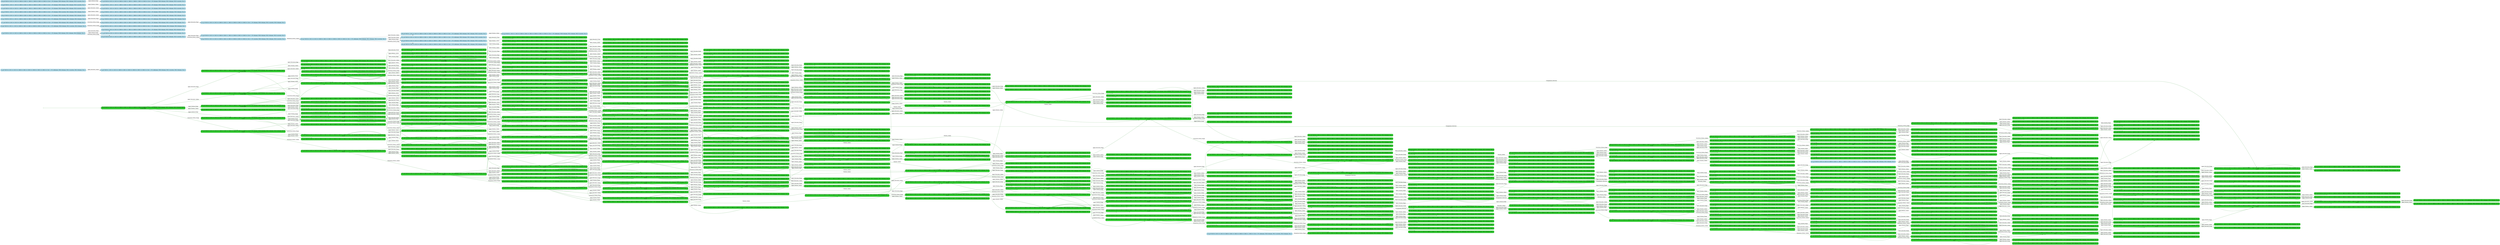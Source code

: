 digraph g {

	rankdir="LR"

	__invisible__[shape="point", color="forestgreen"]
	c0_q0[label="c0_q0 ≝ BC(0)=0, BC(1)=0, BC(2)=0, BD(0)=0, BD(1)=0, BD(2)=0, BM(0)=0, BM(1)=0, BM(2)=0, Dir=1, PC=fermees, PE(0)=fermees, PE(1)=fermees, PE(2)=fermees, Pos=0\nV=20 (CXP)", shape="box", style="rounded, filled", color="forestgreen", fillcolor="limegreen", penwidth=3] // Initial
	c1_q0[label="c1_q0 ≝ BC(0)=1, BC(1)=0, BC(2)=0, BD(0)=0, BD(1)=0, BD(2)=0, BM(0)=0, BM(1)=0, BM(2)=0, Dir=1, PC=fermees, PE(0)=fermees, PE(1)=fermees, PE(2)=fermees, Pos=0\nV=20 (CXP)", shape="box", style="rounded, filled", color="forestgreen", fillcolor="limegreen"]
	c7_q0[label="c7_q0 ≝ BC(0)=1, BC(1)=1, BC(2)=0, BD(0)=0, BD(1)=0, BD(2)=0, BM(0)=0, BM(1)=0, BM(2)=0, Dir=1, PC=fermees, PE(0)=fermees, PE(1)=fermees, PE(2)=fermees, Pos=0\nV=20 (CXP)", shape="box", style="rounded, filled", color="forestgreen", fillcolor="limegreen"]
	c215_q0[label="c215_q0 ≝ BC(0)=1, BC(1)=1, BC(2)=0, BD(0)=0, BD(1)=1, BD(2)=0, BM(0)=0, BM(1)=0, BM(2)=0, Dir=1, PC=fermees, PE(0)=fermees, PE(1)=fermees, PE(2)=fermees, Pos=0", shape="box", style="rounded, filled", color="forestgreen", fillcolor="limegreen"]
	c216_q0[label="c216_q0 ≝ BC(0)=1, BC(1)=1, BC(2)=1, BD(0)=0, BD(1)=0, BD(2)=0, BM(0)=0, BM(1)=0, BM(2)=0, Dir=1, PC=fermees, PE(0)=fermees, PE(1)=fermees, PE(2)=fermees, Pos=0", shape="box", style="rounded, filled", color="forestgreen", fillcolor="limegreen"]
	c213_q0[label="c213_q0 ≝ BC(0)=1, BC(1)=1, BC(2)=0, BD(0)=0, BD(1)=0, BD(2)=0, BM(0)=0, BM(1)=1, BM(2)=0, Dir=1, PC=fermees, PE(0)=fermees, PE(1)=fermees, PE(2)=fermees, Pos=0\nV=19", shape="box", style="rounded, filled", color="forestgreen", fillcolor="limegreen"]
	c237_q0[label="c237_q0 ≝ BC(0)=1, BC(1)=1, BC(2)=0, BD(0)=0, BD(1)=1, BD(2)=0, BM(0)=0, BM(1)=1, BM(2)=0, Dir=1, PC=fermees, PE(0)=fermees, PE(1)=fermees, PE(2)=fermees, Pos=0", shape="box", style="rounded, filled", color="forestgreen", fillcolor="limegreen"]
	c238_q0[label="c238_q0 ≝ BC(0)=1, BC(1)=1, BC(2)=1, BD(0)=0, BD(1)=0, BD(2)=0, BM(0)=0, BM(1)=1, BM(2)=0, Dir=1, PC=fermees, PE(0)=fermees, PE(1)=fermees, PE(2)=fermees, Pos=0", shape="box", style="rounded, filled", color="forestgreen", fillcolor="limegreen"]
	c239_q0[label="c239_q0 ≝ BC(0)=1, BC(1)=1, BC(2)=0, BD(0)=0, BD(1)=0, BD(2)=0, BM(0)=1, BM(1)=1, BM(2)=0, Dir=1, PC=fermees, PE(0)=fermees, PE(1)=fermees, PE(2)=fermees, Pos=0", shape="box", style="rounded, filled", color="forestgreen", fillcolor="limegreen"]
	c210_q2[label="c210_q2 ≝ BC(0)=1, BC(1)=1, BC(2)=0, BD(0)=0, BD(1)=0, BD(2)=0, BM(0)=0, BM(1)=1, BM(2)=0, Dir=1, PC=fermees, PE(0)=ouvertes, PE(1)=fermees, PE(2)=fermees, Pos=0\nV=18", shape="box", style="rounded, filled", color="forestgreen", fillcolor="limegreen"]
	c234_q2[label="c234_q2 ≝ BC(0)=1, BC(1)=1, BC(2)=0, BD(0)=0, BD(1)=1, BD(2)=0, BM(0)=0, BM(1)=1, BM(2)=0, Dir=1, PC=fermees, PE(0)=ouvertes, PE(1)=fermees, PE(2)=fermees, Pos=0", shape="box", style="rounded, filled", color="forestgreen", fillcolor="limegreen"]
	c235_q2[label="c235_q2 ≝ BC(0)=1, BC(1)=1, BC(2)=1, BD(0)=0, BD(1)=0, BD(2)=0, BM(0)=0, BM(1)=1, BM(2)=0, Dir=1, PC=fermees, PE(0)=ouvertes, PE(1)=fermees, PE(2)=fermees, Pos=0", shape="box", style="rounded, filled", color="forestgreen", fillcolor="limegreen"]
	c236_q2[label="c236_q2 ≝ BC(0)=1, BC(1)=1, BC(2)=0, BD(0)=0, BD(1)=0, BD(2)=0, BM(0)=1, BM(1)=1, BM(2)=0, Dir=1, PC=fermees, PE(0)=ouvertes, PE(1)=fermees, PE(2)=fermees, Pos=0", shape="box", style="rounded, filled", color="forestgreen", fillcolor="limegreen"]
	c207_q0[label="c207_q0 ≝ BC(0)=1, BC(1)=1, BC(2)=0, BD(0)=0, BD(1)=0, BD(2)=0, BM(0)=0, BM(1)=1, BM(2)=0, Dir=1, PC=ouvertes, PE(0)=ouvertes, PE(1)=fermees, PE(2)=fermees, Pos=0\nV=17", shape="box", style="rounded, filled", color="forestgreen", fillcolor="limegreen"]
	c231_q0[label="c231_q0 ≝ BC(0)=1, BC(1)=1, BC(2)=0, BD(0)=0, BD(1)=1, BD(2)=0, BM(0)=0, BM(1)=1, BM(2)=0, Dir=1, PC=ouvertes, PE(0)=ouvertes, PE(1)=fermees, PE(2)=fermees, Pos=0", shape="box", style="rounded, filled", color="forestgreen", fillcolor="limegreen"]
	c232_q0[label="c232_q0 ≝ BC(0)=1, BC(1)=1, BC(2)=1, BD(0)=0, BD(1)=0, BD(2)=0, BM(0)=0, BM(1)=1, BM(2)=0, Dir=1, PC=ouvertes, PE(0)=ouvertes, PE(1)=fermees, PE(2)=fermees, Pos=0", shape="box", style="rounded, filled", color="forestgreen", fillcolor="limegreen"]
	c233_q0[label="c233_q0 ≝ BC(0)=1, BC(1)=1, BC(2)=0, BD(0)=0, BD(1)=0, BD(2)=0, BM(0)=1, BM(1)=1, BM(2)=0, Dir=1, PC=ouvertes, PE(0)=ouvertes, PE(1)=fermees, PE(2)=fermees, Pos=0", shape="box", style="rounded, filled", color="forestgreen", fillcolor="limegreen"]
	c204_q0[label="c204_q0 ≝ BC(0)=1, BC(1)=1, BC(2)=0, BD(0)=0, BD(1)=0, BD(2)=0, BM(0)=0, BM(1)=1, BM(2)=0, Dir=1, PC=refermees, PE(0)=ouvertes, PE(1)=fermees, PE(2)=fermees, Pos=0\nV=16", shape="box", style="rounded, filled", color="forestgreen", fillcolor="limegreen"]
	c228_q0[label="c228_q0 ≝ BC(0)=1, BC(1)=1, BC(2)=0, BD(0)=0, BD(1)=1, BD(2)=0, BM(0)=0, BM(1)=1, BM(2)=0, Dir=1, PC=refermees, PE(0)=ouvertes, PE(1)=fermees, PE(2)=fermees, Pos=0", shape="box", style="rounded, filled", color="forestgreen", fillcolor="limegreen"]
	c229_q0[label="c229_q0 ≝ BC(0)=1, BC(1)=1, BC(2)=1, BD(0)=0, BD(1)=0, BD(2)=0, BM(0)=0, BM(1)=1, BM(2)=0, Dir=1, PC=refermees, PE(0)=ouvertes, PE(1)=fermees, PE(2)=fermees, Pos=0", shape="box", style="rounded, filled", color="forestgreen", fillcolor="limegreen"]
	c230_q0[label="c230_q0 ≝ BC(0)=1, BC(1)=1, BC(2)=0, BD(0)=0, BD(1)=0, BD(2)=0, BM(0)=1, BM(1)=1, BM(2)=0, Dir=1, PC=refermees, PE(0)=ouvertes, PE(1)=fermees, PE(2)=fermees, Pos=0", shape="box", style="rounded, filled", color="forestgreen", fillcolor="limegreen"]
	c139_q1[label="c139_q1 ≝ BC(0)=1, BC(1)=1, BC(2)=0, BD(0)=0, BD(1)=0, BD(2)=0, BM(0)=0, BM(1)=1, BM(2)=0, Dir=1, PC=refermees, PE(0)=fermees, PE(1)=fermees, PE(2)=fermees, Pos=0\nV=15", shape="box", style="rounded, filled", color="forestgreen", fillcolor="limegreen"]
	c225_q1[label="c225_q1 ≝ BC(0)=1, BC(1)=1, BC(2)=0, BD(0)=0, BD(1)=1, BD(2)=0, BM(0)=0, BM(1)=1, BM(2)=0, Dir=1, PC=refermees, PE(0)=fermees, PE(1)=fermees, PE(2)=fermees, Pos=0", shape="box", style="rounded, filled", color="forestgreen", fillcolor="limegreen"]
	c226_q1[label="c226_q1 ≝ BC(0)=1, BC(1)=1, BC(2)=1, BD(0)=0, BD(1)=0, BD(2)=0, BM(0)=0, BM(1)=1, BM(2)=0, Dir=1, PC=refermees, PE(0)=fermees, PE(1)=fermees, PE(2)=fermees, Pos=0", shape="box", style="rounded, filled", color="forestgreen", fillcolor="limegreen"]
	c227_q1[label="c227_q1 ≝ BC(0)=1, BC(1)=1, BC(2)=0, BD(0)=0, BD(1)=0, BD(2)=0, BM(0)=1, BM(1)=1, BM(2)=0, Dir=1, PC=refermees, PE(0)=fermees, PE(1)=fermees, PE(2)=fermees, Pos=0", shape="box", style="rounded, filled", color="forestgreen", fillcolor="limegreen"]
	c37_q0[label="c37_q0 ≝ BC(0)=1, BC(1)=0, BC(2)=0, BD(0)=0, BD(1)=0, BD(2)=0, BM(0)=0, BM(1)=0, BM(2)=0, Dir=1, PC=fermees, PE(0)=fermees, PE(1)=fermees, PE(2)=fermees, Pos=1\nV=14", shape="box", style="rounded, filled", color="forestgreen", fillcolor="limegreen"]
	c141_q0[label="c141_q0 ≝ BC(0)=1, BC(1)=0, BC(2)=0, BD(0)=0, BD(1)=1, BD(2)=0, BM(0)=0, BM(1)=0, BM(2)=0, Dir=1, PC=fermees, PE(0)=fermees, PE(1)=fermees, PE(2)=fermees, Pos=1", shape="box", style="rounded, filled", color="forestgreen", fillcolor="limegreen"]
	c142_q0[label="c142_q0 ≝ BC(0)=1, BC(1)=1, BC(2)=0, BD(0)=0, BD(1)=0, BD(2)=0, BM(0)=0, BM(1)=0, BM(2)=0, Dir=1, PC=fermees, PE(0)=fermees, PE(1)=fermees, PE(2)=fermees, Pos=1", shape="box", style="rounded, filled", color="forestgreen", fillcolor="limegreen"]
	c143_q0[label="c143_q0 ≝ BC(0)=1, BC(1)=0, BC(2)=0, BD(0)=0, BD(1)=0, BD(2)=0, BM(0)=1, BM(1)=0, BM(2)=0, Dir=1, PC=fermees, PE(0)=fermees, PE(1)=fermees, PE(2)=fermees, Pos=1\nV=15", shape="box", style="rounded, filled", color="forestgreen", fillcolor="limegreen"]
	c319_q0[label="c319_q0 ≝ BC(0)=1, BC(1)=0, BC(2)=0, BD(0)=0, BD(1)=1, BD(2)=0, BM(0)=1, BM(1)=0, BM(2)=0, Dir=1, PC=fermees, PE(0)=fermees, PE(1)=fermees, PE(2)=fermees, Pos=1\nV=15", shape="box", style="rounded, filled", color="forestgreen", fillcolor="limegreen"]
	c385_q0[label="c385_q0 ≝ BC(0)=1, BC(1)=0, BC(2)=0, BD(0)=0, BD(1)=1, BD(2)=1, BM(0)=1, BM(1)=0, BM(2)=0, Dir=1, PC=fermees, PE(0)=fermees, PE(1)=fermees, PE(2)=fermees, Pos=1", shape="box", style="rounded, filled", color="forestgreen", fillcolor="limegreen"]
	c386_q0[label="c386_q0 ≝ BC(0)=1, BC(1)=1, BC(2)=0, BD(0)=0, BD(1)=1, BD(2)=0, BM(0)=1, BM(1)=0, BM(2)=0, Dir=1, PC=fermees, PE(0)=fermees, PE(1)=fermees, PE(2)=fermees, Pos=1", shape="box", style="rounded, filled", color="forestgreen", fillcolor="limegreen"]
	c387_q0[label="c387_q0 ≝ BC(0)=1, BC(1)=0, BC(2)=0, BD(0)=0, BD(1)=1, BD(2)=0, BM(0)=1, BM(1)=1, BM(2)=0, Dir=1, PC=fermees, PE(0)=fermees, PE(1)=fermees, PE(2)=fermees, Pos=1", shape="box", style="rounded, filled", color="forestgreen", fillcolor="limegreen"]
	c322_q2[label="c322_q2 ≝ BC(0)=1, BC(1)=0, BC(2)=0, BD(0)=0, BD(1)=1, BD(2)=0, BM(0)=1, BM(1)=0, BM(2)=0, Dir=1, PC=fermees, PE(0)=fermees, PE(1)=ouvertes, PE(2)=fermees, Pos=1\nV=14", shape="box", style="rounded, filled", color="forestgreen", fillcolor="limegreen"]
	c388_q2[label="c388_q2 ≝ BC(0)=1, BC(1)=0, BC(2)=0, BD(0)=0, BD(1)=1, BD(2)=1, BM(0)=1, BM(1)=0, BM(2)=0, Dir=1, PC=fermees, PE(0)=fermees, PE(1)=ouvertes, PE(2)=fermees, Pos=1", shape="box", style="rounded, filled", color="forestgreen", fillcolor="limegreen"]
	c389_q2[label="c389_q2 ≝ BC(0)=1, BC(1)=1, BC(2)=0, BD(0)=0, BD(1)=1, BD(2)=0, BM(0)=1, BM(1)=0, BM(2)=0, Dir=1, PC=fermees, PE(0)=fermees, PE(1)=ouvertes, PE(2)=fermees, Pos=1", shape="box", style="rounded, filled", color="forestgreen", fillcolor="limegreen"]
	c390_q2[label="c390_q2 ≝ BC(0)=1, BC(1)=0, BC(2)=0, BD(0)=0, BD(1)=1, BD(2)=0, BM(0)=1, BM(1)=1, BM(2)=0, Dir=1, PC=fermees, PE(0)=fermees, PE(1)=ouvertes, PE(2)=fermees, Pos=1", shape="box", style="rounded, filled", color="forestgreen", fillcolor="limegreen"]
	c325_q0[label="c325_q0 ≝ BC(0)=1, BC(1)=0, BC(2)=0, BD(0)=0, BD(1)=1, BD(2)=0, BM(0)=1, BM(1)=0, BM(2)=0, Dir=1, PC=ouvertes, PE(0)=fermees, PE(1)=ouvertes, PE(2)=fermees, Pos=1\nV=13", shape="box", style="rounded, filled", color="forestgreen", fillcolor="limegreen"]
	c391_q0[label="c391_q0 ≝ BC(0)=1, BC(1)=0, BC(2)=0, BD(0)=0, BD(1)=1, BD(2)=1, BM(0)=1, BM(1)=0, BM(2)=0, Dir=1, PC=ouvertes, PE(0)=fermees, PE(1)=ouvertes, PE(2)=fermees, Pos=1", shape="box", style="rounded, filled", color="forestgreen", fillcolor="limegreen"]
	c392_q0[label="c392_q0 ≝ BC(0)=1, BC(1)=1, BC(2)=0, BD(0)=0, BD(1)=1, BD(2)=0, BM(0)=1, BM(1)=0, BM(2)=0, Dir=1, PC=ouvertes, PE(0)=fermees, PE(1)=ouvertes, PE(2)=fermees, Pos=1", shape="box", style="rounded, filled", color="forestgreen", fillcolor="limegreen"]
	c393_q0[label="c393_q0 ≝ BC(0)=1, BC(1)=0, BC(2)=0, BD(0)=0, BD(1)=1, BD(2)=0, BM(0)=1, BM(1)=1, BM(2)=0, Dir=1, PC=ouvertes, PE(0)=fermees, PE(1)=ouvertes, PE(2)=fermees, Pos=1", shape="box", style="rounded, filled", color="forestgreen", fillcolor="limegreen"]
	c328_q0[label="c328_q0 ≝ BC(0)=1, BC(1)=0, BC(2)=0, BD(0)=0, BD(1)=1, BD(2)=0, BM(0)=1, BM(1)=0, BM(2)=0, Dir=1, PC=refermees, PE(0)=fermees, PE(1)=ouvertes, PE(2)=fermees, Pos=1\nV=12", shape="box", style="rounded, filled", color="forestgreen", fillcolor="limegreen"]
	c394_q0[label="c394_q0 ≝ BC(0)=1, BC(1)=0, BC(2)=0, BD(0)=0, BD(1)=1, BD(2)=1, BM(0)=1, BM(1)=0, BM(2)=0, Dir=1, PC=refermees, PE(0)=fermees, PE(1)=ouvertes, PE(2)=fermees, Pos=1", shape="box", style="rounded, filled", color="forestgreen", fillcolor="limegreen"]
	c395_q0[label="c395_q0 ≝ BC(0)=1, BC(1)=1, BC(2)=0, BD(0)=0, BD(1)=1, BD(2)=0, BM(0)=1, BM(1)=0, BM(2)=0, Dir=1, PC=refermees, PE(0)=fermees, PE(1)=ouvertes, PE(2)=fermees, Pos=1", shape="box", style="rounded, filled", color="forestgreen", fillcolor="limegreen"]
	c396_q0[label="c396_q0 ≝ BC(0)=1, BC(1)=0, BC(2)=0, BD(0)=0, BD(1)=1, BD(2)=0, BM(0)=1, BM(1)=1, BM(2)=0, Dir=1, PC=refermees, PE(0)=fermees, PE(1)=ouvertes, PE(2)=fermees, Pos=1", shape="box", style="rounded, filled", color="forestgreen", fillcolor="limegreen"]
	c331_q0[label="c331_q0 ≝ BC(0)=1, BC(1)=0, BC(2)=0, BD(0)=0, BD(1)=1, BD(2)=0, BM(0)=1, BM(1)=0, BM(2)=0, Dir=1, PC=refermees, PE(0)=fermees, PE(1)=fermees, PE(2)=fermees, Pos=1\nV=11", shape="box", style="rounded, filled", color="forestgreen", fillcolor="limegreen"]
	c397_q0[label="c397_q0 ≝ BC(0)=1, BC(1)=0, BC(2)=0, BD(0)=0, BD(1)=1, BD(2)=1, BM(0)=1, BM(1)=0, BM(2)=0, Dir=1, PC=refermees, PE(0)=fermees, PE(1)=fermees, PE(2)=fermees, Pos=1", shape="box", style="rounded, filled", color="forestgreen", fillcolor="limegreen"]
	c334_q0[label="c334_q0 ≝ BC(0)=1, BC(1)=0, BC(2)=0, BD(0)=0, BD(1)=1, BD(2)=0, BM(0)=1, BM(1)=0, BM(2)=0, Dir=-1, PC=refermees, PE(0)=fermees, PE(1)=fermees, PE(2)=fermees, Pos=1\nV=10", shape="box", style="rounded, filled", color="forestgreen", fillcolor="limegreen"]
	c400_q0[label="c400_q0 ≝ BC(0)=1, BC(1)=0, BC(2)=0, BD(0)=0, BD(1)=1, BD(2)=1, BM(0)=1, BM(1)=0, BM(2)=0, Dir=-1, PC=refermees, PE(0)=fermees, PE(1)=fermees, PE(2)=fermees, Pos=1", shape="box", style="rounded, filled", color="forestgreen", fillcolor="limegreen"]
	c401_q0[label="c401_q0 ≝ BC(0)=1, BC(1)=1, BC(2)=0, BD(0)=0, BD(1)=1, BD(2)=0, BM(0)=1, BM(1)=0, BM(2)=0, Dir=-1, PC=refermees, PE(0)=fermees, PE(1)=fermees, PE(2)=fermees, Pos=1", shape="box", style="rounded, filled", color="forestgreen", fillcolor="limegreen"]
	c402_q0[label="c402_q0 ≝ BC(0)=1, BC(1)=0, BC(2)=0, BD(0)=0, BD(1)=1, BD(2)=0, BM(0)=1, BM(1)=1, BM(2)=0, Dir=-1, PC=refermees, PE(0)=fermees, PE(1)=fermees, PE(2)=fermees, Pos=1", shape="box", style="rounded, filled", color="forestgreen", fillcolor="limegreen"]
	c339_q0[label="c339_q0 ≝ BC(0)=0, BC(1)=0, BC(2)=0, BD(0)=0, BD(1)=1, BD(2)=0, BM(0)=1, BM(1)=0, BM(2)=0, Dir=-1, PC=fermees, PE(0)=fermees, PE(1)=fermees, PE(2)=fermees, Pos=0\nV=9", shape="box", style="rounded, filled", color="forestgreen", fillcolor="limegreen"]
	c403_q0[label="c403_q0 ≝ BC(0)=1, BC(1)=0, BC(2)=0, BD(0)=0, BD(1)=1, BD(2)=0, BM(0)=1, BM(1)=0, BM(2)=0, Dir=-1, PC=fermees, PE(0)=fermees, PE(1)=fermees, PE(2)=fermees, Pos=0", shape="box", style="rounded, filled", color="forestgreen", fillcolor="limegreen"]
	c404_q0[label="c404_q0 ≝ BC(0)=0, BC(1)=0, BC(2)=0, BD(0)=0, BD(1)=1, BD(2)=1, BM(0)=1, BM(1)=0, BM(2)=0, Dir=-1, PC=fermees, PE(0)=fermees, PE(1)=fermees, PE(2)=fermees, Pos=0", shape="box", style="rounded, filled", color="forestgreen", fillcolor="limegreen"]
	c405_q0[label="c405_q0 ≝ BC(0)=0, BC(1)=0, BC(2)=1, BD(0)=0, BD(1)=1, BD(2)=0, BM(0)=1, BM(1)=0, BM(2)=0, Dir=-1, PC=fermees, PE(0)=fermees, PE(1)=fermees, PE(2)=fermees, Pos=0", shape="box", style="rounded, filled", color="forestgreen", fillcolor="limegreen"]
	c368_q0[label="c368_q0 ≝ BC(0)=0, BC(1)=0, BC(2)=0, BD(0)=0, BD(1)=1, BD(2)=0, BM(0)=1, BM(1)=1, BM(2)=0, Dir=-1, PC=fermees, PE(0)=fermees, PE(1)=fermees, PE(2)=fermees, Pos=0\nV=8", shape="box", style="rounded, filled", color="forestgreen", fillcolor="limegreen"]
	c427_q0[label="c427_q0 ≝ BC(0)=1, BC(1)=0, BC(2)=0, BD(0)=0, BD(1)=1, BD(2)=0, BM(0)=1, BM(1)=1, BM(2)=0, Dir=-1, PC=fermees, PE(0)=fermees, PE(1)=fermees, PE(2)=fermees, Pos=0", shape="box", style="rounded, filled", color="forestgreen", fillcolor="limegreen"]
	c428_q0[label="c428_q0 ≝ BC(0)=0, BC(1)=0, BC(2)=0, BD(0)=0, BD(1)=1, BD(2)=1, BM(0)=1, BM(1)=1, BM(2)=0, Dir=-1, PC=fermees, PE(0)=fermees, PE(1)=fermees, PE(2)=fermees, Pos=0", shape="box", style="rounded, filled", color="forestgreen", fillcolor="limegreen"]
	c429_q0[label="c429_q0 ≝ BC(0)=0, BC(1)=0, BC(2)=1, BD(0)=0, BD(1)=1, BD(2)=0, BM(0)=1, BM(1)=1, BM(2)=0, Dir=-1, PC=fermees, PE(0)=fermees, PE(1)=fermees, PE(2)=fermees, Pos=0", shape="box", style="rounded, filled", color="forestgreen", fillcolor="limegreen"]
	c365_q2[label="c365_q2 ≝ BC(0)=0, BC(1)=0, BC(2)=0, BD(0)=0, BD(1)=1, BD(2)=0, BM(0)=1, BM(1)=1, BM(2)=0, Dir=-1, PC=fermees, PE(0)=ouvertes, PE(1)=fermees, PE(2)=fermees, Pos=0\nV=7", shape="box", style="rounded, filled", color="forestgreen", fillcolor="limegreen"]
	c424_q2[label="c424_q2 ≝ BC(0)=1, BC(1)=0, BC(2)=0, BD(0)=0, BD(1)=1, BD(2)=0, BM(0)=1, BM(1)=1, BM(2)=0, Dir=-1, PC=fermees, PE(0)=ouvertes, PE(1)=fermees, PE(2)=fermees, Pos=0", shape="box", style="rounded, filled", color="forestgreen", fillcolor="limegreen"]
	c425_q2[label="c425_q2 ≝ BC(0)=0, BC(1)=0, BC(2)=0, BD(0)=0, BD(1)=1, BD(2)=1, BM(0)=1, BM(1)=1, BM(2)=0, Dir=-1, PC=fermees, PE(0)=ouvertes, PE(1)=fermees, PE(2)=fermees, Pos=0", shape="box", style="rounded, filled", color="forestgreen", fillcolor="limegreen"]
	c426_q2[label="c426_q2 ≝ BC(0)=0, BC(1)=1, BC(2)=0, BD(0)=0, BD(1)=1, BD(2)=0, BM(0)=1, BM(1)=1, BM(2)=0, Dir=-1, PC=fermees, PE(0)=ouvertes, PE(1)=fermees, PE(2)=fermees, Pos=0", shape="box", style="rounded, filled", color="forestgreen", fillcolor="limegreen"]
	c362_q0[label="c362_q0 ≝ BC(0)=0, BC(1)=0, BC(2)=0, BD(0)=0, BD(1)=1, BD(2)=0, BM(0)=1, BM(1)=1, BM(2)=0, Dir=-1, PC=ouvertes, PE(0)=ouvertes, PE(1)=fermees, PE(2)=fermees, Pos=0\nV=6", shape="box", style="rounded, filled", color="forestgreen", fillcolor="limegreen"]
	c421_q0[label="c421_q0 ≝ BC(0)=1, BC(1)=0, BC(2)=0, BD(0)=0, BD(1)=1, BD(2)=0, BM(0)=1, BM(1)=1, BM(2)=0, Dir=-1, PC=ouvertes, PE(0)=ouvertes, PE(1)=fermees, PE(2)=fermees, Pos=0", shape="box", style="rounded, filled", color="forestgreen", fillcolor="limegreen"]
	c422_q0[label="c422_q0 ≝ BC(0)=0, BC(1)=0, BC(2)=0, BD(0)=0, BD(1)=1, BD(2)=1, BM(0)=1, BM(1)=1, BM(2)=0, Dir=-1, PC=ouvertes, PE(0)=ouvertes, PE(1)=fermees, PE(2)=fermees, Pos=0", shape="box", style="rounded, filled", color="forestgreen", fillcolor="limegreen"]
	c423_q0[label="c423_q0 ≝ BC(0)=0, BC(1)=0, BC(2)=1, BD(0)=0, BD(1)=1, BD(2)=0, BM(0)=1, BM(1)=1, BM(2)=0, Dir=-1, PC=ouvertes, PE(0)=ouvertes, PE(1)=fermees, PE(2)=fermees, Pos=0", shape="box", style="rounded, filled", color="forestgreen", fillcolor="limegreen"]
	c359_q0[label="c359_q0 ≝ BC(0)=0, BC(1)=0, BC(2)=0, BD(0)=0, BD(1)=1, BD(2)=0, BM(0)=1, BM(1)=1, BM(2)=0, Dir=-1, PC=refermees, PE(0)=ouvertes, PE(1)=fermees, PE(2)=fermees, Pos=0\nV=5", shape="box", style="rounded, filled", color="forestgreen", fillcolor="limegreen"]
	c418_q0[label="c418_q0 ≝ BC(0)=1, BC(1)=0, BC(2)=0, BD(0)=0, BD(1)=1, BD(2)=0, BM(0)=1, BM(1)=1, BM(2)=0, Dir=-1, PC=refermees, PE(0)=ouvertes, PE(1)=fermees, PE(2)=fermees, Pos=0", shape="box", style="rounded, filled", color="forestgreen", fillcolor="limegreen"]
	c419_q0[label="c419_q0 ≝ BC(0)=0, BC(1)=0, BC(2)=0, BD(0)=0, BD(1)=1, BD(2)=1, BM(0)=1, BM(1)=1, BM(2)=0, Dir=-1, PC=refermees, PE(0)=ouvertes, PE(1)=fermees, PE(2)=fermees, Pos=0", shape="box", style="rounded, filled", color="forestgreen", fillcolor="limegreen"]
	c420_q0[label="c420_q0 ≝ BC(0)=0, BC(1)=0, BC(2)=1, BD(0)=0, BD(1)=1, BD(2)=0, BM(0)=1, BM(1)=1, BM(2)=0, Dir=-1, PC=refermees, PE(0)=ouvertes, PE(1)=fermees, PE(2)=fermees, Pos=0", shape="box", style="rounded, filled", color="forestgreen", fillcolor="limegreen"]
	c356_q0[label="c356_q0 ≝ BC(0)=0, BC(1)=0, BC(2)=0, BD(0)=0, BD(1)=1, BD(2)=0, BM(0)=1, BM(1)=1, BM(2)=0, Dir=-1, PC=refermees, PE(0)=fermees, PE(1)=fermees, PE(2)=fermees, Pos=0\nV=4", shape="box", style="rounded, filled", color="forestgreen", fillcolor="limegreen"]
	c372_q0[label="c372_q0 ≝ BC(0)=1, BC(1)=0, BC(2)=0, BD(0)=0, BD(1)=1, BD(2)=0, BM(0)=1, BM(1)=1, BM(2)=0, Dir=-1, PC=refermees, PE(0)=fermees, PE(1)=fermees, PE(2)=fermees, Pos=0\nV=15", shape="box", style="rounded, filled", color="forestgreen", fillcolor="limegreen"]
	c432_q0[label="c432_q0 ≝ BC(0)=1, BC(1)=0, BC(2)=0, BD(0)=0, BD(1)=1, BD(2)=1, BM(0)=1, BM(1)=1, BM(2)=0, Dir=-1, PC=refermees, PE(0)=fermees, PE(1)=fermees, PE(2)=fermees, Pos=0", shape="box", style="rounded, filled", color="forestgreen", fillcolor="limegreen"]
	c433_q0[label="c433_q0 ≝ BC(0)=1, BC(1)=1, BC(2)=0, BD(0)=0, BD(1)=1, BD(2)=0, BM(0)=1, BM(1)=1, BM(2)=0, Dir=-1, PC=refermees, PE(0)=fermees, PE(1)=fermees, PE(2)=fermees, Pos=0", shape="box", style="rounded, filled", color="forestgreen", fillcolor="limegreen"]
	c416_q0[label="c416_q0 ≝ BC(0)=0, BC(1)=0, BC(2)=0, BD(0)=0, BD(1)=1, BD(2)=1, BM(0)=1, BM(1)=1, BM(2)=0, Dir=-1, PC=refermees, PE(0)=fermees, PE(1)=fermees, PE(2)=fermees, Pos=0", shape="box", style="rounded, filled", color="forestgreen", fillcolor="limegreen"]
	c417_q0[label="c417_q0 ≝ BC(0)=0, BC(1)=0, BC(2)=1, BD(0)=0, BD(1)=1, BD(2)=0, BM(0)=1, BM(1)=1, BM(2)=0, Dir=-1, PC=refermees, PE(0)=fermees, PE(1)=fermees, PE(2)=fermees, Pos=0", shape="box", style="rounded, filled", color="forestgreen", fillcolor="limegreen"]
	c343_q2[label="c343_q2 ≝ BC(0)=0, BC(1)=0, BC(2)=0, BD(0)=0, BD(1)=1, BD(2)=0, BM(0)=1, BM(1)=0, BM(2)=0, Dir=-1, PC=fermees, PE(0)=ouvertes, PE(1)=fermees, PE(2)=fermees, Pos=0\nV=8", shape="box", style="rounded, filled", color="forestgreen", fillcolor="limegreen"]
	c406_q2[label="c406_q2 ≝ BC(0)=1, BC(1)=0, BC(2)=0, BD(0)=0, BD(1)=1, BD(2)=0, BM(0)=1, BM(1)=0, BM(2)=0, Dir=-1, PC=fermees, PE(0)=ouvertes, PE(1)=fermees, PE(2)=fermees, Pos=0", shape="box", style="rounded, filled", color="forestgreen", fillcolor="limegreen"]
	c48_q2[label="c48_q2 ≝ BC(0)=0, BC(1)=0, BC(2)=0, BD(0)=0, BD(1)=1, BD(2)=1, BM(0)=1, BM(1)=0, BM(2)=0, Dir=-1, PC=fermees, PE(0)=ouvertes, PE(1)=fermees, PE(2)=fermees, Pos=0", shape="box", style="rounded, filled", color="forestgreen", fillcolor="limegreen"]
	c407_q2[label="c407_q2 ≝ BC(0)=0, BC(1)=1, BC(2)=0, BD(0)=0, BD(1)=1, BD(2)=0, BM(0)=1, BM(1)=0, BM(2)=0, Dir=-1, PC=fermees, PE(0)=ouvertes, PE(1)=fermees, PE(2)=fermees, Pos=0", shape="box", style="rounded, filled", color="forestgreen", fillcolor="limegreen"]
	c347_q0[label="c347_q0 ≝ BC(0)=0, BC(1)=0, BC(2)=0, BD(0)=0, BD(1)=1, BD(2)=0, BM(0)=1, BM(1)=0, BM(2)=0, Dir=-1, PC=ouvertes, PE(0)=ouvertes, PE(1)=fermees, PE(2)=fermees, Pos=0\nV=7", shape="box", style="rounded, filled", color="forestgreen", fillcolor="limegreen"]
	c408_q0[label="c408_q0 ≝ BC(0)=1, BC(1)=0, BC(2)=0, BD(0)=0, BD(1)=1, BD(2)=0, BM(0)=1, BM(1)=0, BM(2)=0, Dir=-1, PC=ouvertes, PE(0)=ouvertes, PE(1)=fermees, PE(2)=fermees, Pos=0", shape="box", style="rounded, filled", color="forestgreen", fillcolor="limegreen"]
	c409_q0[label="c409_q0 ≝ BC(0)=0, BC(1)=0, BC(2)=0, BD(0)=0, BD(1)=1, BD(2)=1, BM(0)=1, BM(1)=0, BM(2)=0, Dir=-1, PC=ouvertes, PE(0)=ouvertes, PE(1)=fermees, PE(2)=fermees, Pos=0", shape="box", style="rounded, filled", color="forestgreen", fillcolor="limegreen"]
	c410_q0[label="c410_q0 ≝ BC(0)=0, BC(1)=0, BC(2)=1, BD(0)=0, BD(1)=1, BD(2)=0, BM(0)=1, BM(1)=0, BM(2)=0, Dir=-1, PC=ouvertes, PE(0)=ouvertes, PE(1)=fermees, PE(2)=fermees, Pos=0", shape="box", style="rounded, filled", color="forestgreen", fillcolor="limegreen"]
	c351_q0[label="c351_q0 ≝ BC(0)=0, BC(1)=0, BC(2)=0, BD(0)=0, BD(1)=1, BD(2)=0, BM(0)=1, BM(1)=0, BM(2)=0, Dir=-1, PC=refermees, PE(0)=ouvertes, PE(1)=fermees, PE(2)=fermees, Pos=0\nV=6", shape="box", style="rounded, filled", color="forestgreen", fillcolor="limegreen"]
	c411_q0[label="c411_q0 ≝ BC(0)=1, BC(1)=0, BC(2)=0, BD(0)=0, BD(1)=1, BD(2)=0, BM(0)=1, BM(1)=0, BM(2)=0, Dir=-1, PC=refermees, PE(0)=ouvertes, PE(1)=fermees, PE(2)=fermees, Pos=0", shape="box", style="rounded, filled", color="forestgreen", fillcolor="limegreen"]
	c412_q0[label="c412_q0 ≝ BC(0)=0, BC(1)=0, BC(2)=0, BD(0)=0, BD(1)=1, BD(2)=1, BM(0)=1, BM(1)=0, BM(2)=0, Dir=-1, PC=refermees, PE(0)=ouvertes, PE(1)=fermees, PE(2)=fermees, Pos=0", shape="box", style="rounded, filled", color="forestgreen", fillcolor="limegreen"]
	c413_q0[label="c413_q0 ≝ BC(0)=0, BC(1)=0, BC(2)=1, BD(0)=0, BD(1)=1, BD(2)=0, BM(0)=1, BM(1)=0, BM(2)=0, Dir=-1, PC=refermees, PE(0)=ouvertes, PE(1)=fermees, PE(2)=fermees, Pos=0", shape="box", style="rounded, filled", color="forestgreen", fillcolor="limegreen"]
	c354_q0[label="c354_q0 ≝ BC(0)=0, BC(1)=0, BC(2)=0, BD(0)=0, BD(1)=1, BD(2)=0, BM(0)=1, BM(1)=0, BM(2)=0, Dir=-1, PC=refermees, PE(0)=fermees, PE(1)=fermees, PE(2)=fermees, Pos=0\nV=5", shape="box", style="rounded, filled", color="forestgreen", fillcolor="limegreen"]
	c370_q0[label="c370_q0 ≝ BC(0)=1, BC(1)=0, BC(2)=0, BD(0)=0, BD(1)=1, BD(2)=0, BM(0)=1, BM(1)=0, BM(2)=0, Dir=-1, PC=refermees, PE(0)=fermees, PE(1)=fermees, PE(2)=fermees, Pos=0\nV=16", shape="box", style="rounded, filled", color="forestgreen", fillcolor="limegreen"]
	c430_q0[label="c430_q0 ≝ BC(0)=1, BC(1)=0, BC(2)=0, BD(0)=0, BD(1)=1, BD(2)=1, BM(0)=1, BM(1)=0, BM(2)=0, Dir=-1, PC=refermees, PE(0)=fermees, PE(1)=fermees, PE(2)=fermees, Pos=0", shape="box", style="rounded, filled", color="forestgreen", fillcolor="limegreen"]
	c431_q0[label="c431_q0 ≝ BC(0)=1, BC(1)=1, BC(2)=0, BD(0)=0, BD(1)=1, BD(2)=0, BM(0)=1, BM(1)=0, BM(2)=0, Dir=-1, PC=refermees, PE(0)=fermees, PE(1)=fermees, PE(2)=fermees, Pos=0", shape="box", style="rounded, filled", color="forestgreen", fillcolor="limegreen"]
	c414_q0[label="c414_q0 ≝ BC(0)=0, BC(1)=0, BC(2)=0, BD(0)=0, BD(1)=1, BD(2)=1, BM(0)=1, BM(1)=0, BM(2)=0, Dir=-1, PC=refermees, PE(0)=fermees, PE(1)=fermees, PE(2)=fermees, Pos=0", shape="box", style="rounded, filled", color="forestgreen", fillcolor="limegreen"]
	c415_q0[label="c415_q0 ≝ BC(0)=0, BC(1)=0, BC(2)=1, BD(0)=0, BD(1)=1, BD(2)=0, BM(0)=1, BM(1)=0, BM(2)=0, Dir=-1, PC=refermees, PE(0)=fermees, PE(1)=fermees, PE(2)=fermees, Pos=0", shape="box", style="rounded, filled", color="forestgreen", fillcolor="limegreen"]
	c398_q1[label="c398_q1 ≝ BC(0)=1, BC(1)=1, BC(2)=0, BD(0)=0, BD(1)=1, BD(2)=0, BM(0)=1, BM(1)=0, BM(2)=0, Dir=1, PC=refermees, PE(0)=fermees, PE(1)=fermees, PE(2)=fermees, Pos=1", shape="box", style="rounded, filled", color="forestgreen", fillcolor="limegreen"]
	c399_q1[label="c399_q1 ≝ BC(0)=1, BC(1)=0, BC(2)=0, BD(0)=0, BD(1)=1, BD(2)=0, BM(0)=1, BM(1)=1, BM(2)=0, Dir=1, PC=refermees, PE(0)=fermees, PE(1)=fermees, PE(2)=fermees, Pos=1", shape="box", style="rounded, filled", color="forestgreen", fillcolor="limegreen"]
	c320_q0[label="c320_q0 ≝ BC(0)=1, BC(1)=1, BC(2)=0, BD(0)=0, BD(1)=0, BD(2)=0, BM(0)=1, BM(1)=0, BM(2)=0, Dir=1, PC=fermees, PE(0)=fermees, PE(1)=fermees, PE(2)=fermees, Pos=1", shape="box", style="rounded, filled", color="forestgreen", fillcolor="limegreen"]
	c321_q0[label="c321_q0 ≝ BC(0)=1, BC(1)=0, BC(2)=0, BD(0)=0, BD(1)=0, BD(2)=0, BM(0)=1, BM(1)=1, BM(2)=0, Dir=1, PC=fermees, PE(0)=fermees, PE(1)=fermees, PE(2)=fermees, Pos=1", shape="box", style="rounded, filled", color="forestgreen", fillcolor="limegreen"]
	c146_q2[label="c146_q2 ≝ BC(0)=1, BC(1)=0, BC(2)=0, BD(0)=0, BD(1)=0, BD(2)=0, BM(0)=1, BM(1)=0, BM(2)=0, Dir=1, PC=fermees, PE(0)=fermees, PE(1)=ouvertes, PE(2)=fermees, Pos=1\nV=14", shape="box", style="rounded, filled", color="forestgreen", fillcolor="limegreen"]
	c323_q2[label="c323_q2 ≝ BC(0)=1, BC(1)=1, BC(2)=0, BD(0)=0, BD(1)=0, BD(2)=0, BM(0)=1, BM(1)=0, BM(2)=0, Dir=1, PC=fermees, PE(0)=fermees, PE(1)=ouvertes, PE(2)=fermees, Pos=1", shape="box", style="rounded, filled", color="forestgreen", fillcolor="limegreen"]
	c324_q2[label="c324_q2 ≝ BC(0)=1, BC(1)=0, BC(2)=0, BD(0)=0, BD(1)=0, BD(2)=0, BM(0)=1, BM(1)=1, BM(2)=0, Dir=1, PC=fermees, PE(0)=fermees, PE(1)=ouvertes, PE(2)=fermees, Pos=1", shape="box", style="rounded, filled", color="forestgreen", fillcolor="limegreen"]
	c149_q0[label="c149_q0 ≝ BC(0)=1, BC(1)=0, BC(2)=0, BD(0)=0, BD(1)=0, BD(2)=0, BM(0)=1, BM(1)=0, BM(2)=0, Dir=1, PC=ouvertes, PE(0)=fermees, PE(1)=ouvertes, PE(2)=fermees, Pos=1\nV=13", shape="box", style="rounded, filled", color="forestgreen", fillcolor="limegreen"]
	c326_q0[label="c326_q0 ≝ BC(0)=1, BC(1)=1, BC(2)=0, BD(0)=0, BD(1)=0, BD(2)=0, BM(0)=1, BM(1)=0, BM(2)=0, Dir=1, PC=ouvertes, PE(0)=fermees, PE(1)=ouvertes, PE(2)=fermees, Pos=1", shape="box", style="rounded, filled", color="forestgreen", fillcolor="limegreen"]
	c327_q0[label="c327_q0 ≝ BC(0)=1, BC(1)=0, BC(2)=0, BD(0)=0, BD(1)=0, BD(2)=0, BM(0)=1, BM(1)=1, BM(2)=0, Dir=1, PC=ouvertes, PE(0)=fermees, PE(1)=ouvertes, PE(2)=fermees, Pos=1", shape="box", style="rounded, filled", color="forestgreen", fillcolor="limegreen"]
	c152_q0[label="c152_q0 ≝ BC(0)=1, BC(1)=0, BC(2)=0, BD(0)=0, BD(1)=0, BD(2)=0, BM(0)=1, BM(1)=0, BM(2)=0, Dir=1, PC=refermees, PE(0)=fermees, PE(1)=ouvertes, PE(2)=fermees, Pos=1\nV=12", shape="box", style="rounded, filled", color="forestgreen", fillcolor="limegreen"]
	c329_q0[label="c329_q0 ≝ BC(0)=1, BC(1)=1, BC(2)=0, BD(0)=0, BD(1)=0, BD(2)=0, BM(0)=1, BM(1)=0, BM(2)=0, Dir=1, PC=refermees, PE(0)=fermees, PE(1)=ouvertes, PE(2)=fermees, Pos=1", shape="box", style="rounded, filled", color="forestgreen", fillcolor="limegreen"]
	c330_q0[label="c330_q0 ≝ BC(0)=1, BC(1)=0, BC(2)=0, BD(0)=0, BD(1)=0, BD(2)=0, BM(0)=1, BM(1)=1, BM(2)=0, Dir=1, PC=refermees, PE(0)=fermees, PE(1)=ouvertes, PE(2)=fermees, Pos=1", shape="box", style="rounded, filled", color="forestgreen", fillcolor="limegreen"]
	c154_q0[label="c154_q0 ≝ BC(0)=1, BC(1)=0, BC(2)=0, BD(0)=0, BD(1)=0, BD(2)=0, BM(0)=1, BM(1)=0, BM(2)=0, Dir=1, PC=refermees, PE(0)=fermees, PE(1)=fermees, PE(2)=fermees, Pos=1\nV=11", shape="box", style="rounded, filled", color="forestgreen", fillcolor="limegreen"]
	c158_q0[label="c158_q0 ≝ BC(0)=1, BC(1)=0, BC(2)=0, BD(0)=0, BD(1)=0, BD(2)=0, BM(0)=1, BM(1)=0, BM(2)=0, Dir=-1, PC=refermees, PE(0)=fermees, PE(1)=fermees, PE(2)=fermees, Pos=1\nV=10", shape="box", style="rounded, filled", color="forestgreen", fillcolor="limegreen"]
	c335_q0[label="c335_q0 ≝ BC(0)=1, BC(1)=1, BC(2)=0, BD(0)=0, BD(1)=0, BD(2)=0, BM(0)=1, BM(1)=0, BM(2)=0, Dir=-1, PC=refermees, PE(0)=fermees, PE(1)=fermees, PE(2)=fermees, Pos=1", shape="box", style="rounded, filled", color="forestgreen", fillcolor="limegreen"]
	c336_q0[label="c336_q0 ≝ BC(0)=1, BC(1)=0, BC(2)=0, BD(0)=0, BD(1)=0, BD(2)=0, BM(0)=1, BM(1)=1, BM(2)=0, Dir=-1, PC=refermees, PE(0)=fermees, PE(1)=fermees, PE(2)=fermees, Pos=1", shape="box", style="rounded, filled", color="forestgreen", fillcolor="limegreen"]
	c337_q0[label="c337_q0 ≝ BC(0)=0, BC(1)=0, BC(2)=0, BD(0)=0, BD(1)=0, BD(2)=0, BM(0)=1, BM(1)=0, BM(2)=0, Dir=-1, PC=fermees, PE(0)=fermees, PE(1)=fermees, PE(2)=fermees, Pos=0\nV=9", shape="box", style="rounded, filled", color="forestgreen", fillcolor="limegreen"]
	c338_q0[label="c338_q0 ≝ BC(0)=1, BC(1)=0, BC(2)=0, BD(0)=0, BD(1)=0, BD(2)=0, BM(0)=1, BM(1)=0, BM(2)=0, Dir=-1, PC=fermees, PE(0)=fermees, PE(1)=fermees, PE(2)=fermees, Pos=0", shape="box", style="rounded, filled", color="forestgreen", fillcolor="limegreen"]
	c340_q0[label="c340_q0 ≝ BC(0)=0, BC(1)=0, BC(2)=1, BD(0)=0, BD(1)=0, BD(2)=0, BM(0)=1, BM(1)=0, BM(2)=0, Dir=-1, PC=fermees, PE(0)=fermees, PE(1)=fermees, PE(2)=fermees, Pos=0", shape="box", style="rounded, filled", color="forestgreen", fillcolor="limegreen"]
	c197_q0[label="c197_q0 ≝ BC(0)=0, BC(1)=0, BC(2)=0, BD(0)=0, BD(1)=0, BD(2)=0, BM(0)=1, BM(1)=1, BM(2)=0, Dir=-1, PC=fermees, PE(0)=fermees, PE(1)=fermees, PE(2)=fermees, Pos=0\nV=8", shape="box", style="rounded, filled", color="forestgreen", fillcolor="limegreen"]
	c367_q0[label="c367_q0 ≝ BC(0)=1, BC(1)=0, BC(2)=0, BD(0)=0, BD(1)=0, BD(2)=0, BM(0)=1, BM(1)=1, BM(2)=0, Dir=-1, PC=fermees, PE(0)=fermees, PE(1)=fermees, PE(2)=fermees, Pos=0", shape="box", style="rounded, filled", color="forestgreen", fillcolor="limegreen"]
	c369_q0[label="c369_q0 ≝ BC(0)=0, BC(1)=0, BC(2)=1, BD(0)=0, BD(1)=0, BD(2)=0, BM(0)=1, BM(1)=1, BM(2)=0, Dir=-1, PC=fermees, PE(0)=fermees, PE(1)=fermees, PE(2)=fermees, Pos=0", shape="box", style="rounded, filled", color="forestgreen", fillcolor="limegreen"]
	c193_q2[label="c193_q2 ≝ BC(0)=0, BC(1)=0, BC(2)=0, BD(0)=0, BD(1)=0, BD(2)=0, BM(0)=1, BM(1)=1, BM(2)=0, Dir=-1, PC=fermees, PE(0)=ouvertes, PE(1)=fermees, PE(2)=fermees, Pos=0\nV=7", shape="box", style="rounded, filled", color="forestgreen", fillcolor="limegreen"]
	c364_q2[label="c364_q2 ≝ BC(0)=1, BC(1)=0, BC(2)=0, BD(0)=0, BD(1)=0, BD(2)=0, BM(0)=1, BM(1)=1, BM(2)=0, Dir=-1, PC=fermees, PE(0)=ouvertes, PE(1)=fermees, PE(2)=fermees, Pos=0", shape="box", style="rounded, filled", color="forestgreen", fillcolor="limegreen"]
	c366_q2[label="c366_q2 ≝ BC(0)=0, BC(1)=1, BC(2)=0, BD(0)=0, BD(1)=0, BD(2)=0, BM(0)=1, BM(1)=1, BM(2)=0, Dir=-1, PC=fermees, PE(0)=ouvertes, PE(1)=fermees, PE(2)=fermees, Pos=0", shape="box", style="rounded, filled", color="forestgreen", fillcolor="limegreen"]
	c189_q0[label="c189_q0 ≝ BC(0)=0, BC(1)=0, BC(2)=0, BD(0)=0, BD(1)=0, BD(2)=0, BM(0)=1, BM(1)=1, BM(2)=0, Dir=-1, PC=ouvertes, PE(0)=ouvertes, PE(1)=fermees, PE(2)=fermees, Pos=0\nV=6", shape="box", style="rounded, filled", color="forestgreen", fillcolor="limegreen"]
	c361_q0[label="c361_q0 ≝ BC(0)=1, BC(1)=0, BC(2)=0, BD(0)=0, BD(1)=0, BD(2)=0, BM(0)=1, BM(1)=1, BM(2)=0, Dir=-1, PC=ouvertes, PE(0)=ouvertes, PE(1)=fermees, PE(2)=fermees, Pos=0", shape="box", style="rounded, filled", color="forestgreen", fillcolor="limegreen"]
	c363_q0[label="c363_q0 ≝ BC(0)=0, BC(1)=0, BC(2)=1, BD(0)=0, BD(1)=0, BD(2)=0, BM(0)=1, BM(1)=1, BM(2)=0, Dir=-1, PC=ouvertes, PE(0)=ouvertes, PE(1)=fermees, PE(2)=fermees, Pos=0", shape="box", style="rounded, filled", color="forestgreen", fillcolor="limegreen"]
	c185_q0[label="c185_q0 ≝ BC(0)=0, BC(1)=0, BC(2)=0, BD(0)=0, BD(1)=0, BD(2)=0, BM(0)=1, BM(1)=1, BM(2)=0, Dir=-1, PC=refermees, PE(0)=ouvertes, PE(1)=fermees, PE(2)=fermees, Pos=0\nV=5", shape="box", style="rounded, filled", color="forestgreen", fillcolor="limegreen"]
	c358_q0[label="c358_q0 ≝ BC(0)=1, BC(1)=0, BC(2)=0, BD(0)=0, BD(1)=0, BD(2)=0, BM(0)=1, BM(1)=1, BM(2)=0, Dir=-1, PC=refermees, PE(0)=ouvertes, PE(1)=fermees, PE(2)=fermees, Pos=0", shape="box", style="rounded, filled", color="forestgreen", fillcolor="limegreen"]
	c360_q0[label="c360_q0 ≝ BC(0)=0, BC(1)=0, BC(2)=1, BD(0)=0, BD(1)=0, BD(2)=0, BM(0)=1, BM(1)=1, BM(2)=0, Dir=-1, PC=refermees, PE(0)=ouvertes, PE(1)=fermees, PE(2)=fermees, Pos=0", shape="box", style="rounded, filled", color="forestgreen", fillcolor="limegreen"]
	c181_q0[label="c181_q0 ≝ BC(0)=0, BC(1)=0, BC(2)=0, BD(0)=0, BD(1)=0, BD(2)=0, BM(0)=1, BM(1)=1, BM(2)=0, Dir=-1, PC=refermees, PE(0)=fermees, PE(1)=fermees, PE(2)=fermees, Pos=0\nV=4", shape="box", style="rounded, filled", color="forestgreen", fillcolor="limegreen"]
	c202_q0[label="c202_q0 ≝ BC(0)=1, BC(1)=0, BC(2)=0, BD(0)=0, BD(1)=0, BD(2)=0, BM(0)=1, BM(1)=1, BM(2)=0, Dir=-1, PC=refermees, PE(0)=fermees, PE(1)=fermees, PE(2)=fermees, Pos=0\nV=15", shape="box", style="rounded, filled", color="forestgreen", fillcolor="limegreen"]
	c373_q0[label="c373_q0 ≝ BC(0)=1, BC(1)=1, BC(2)=0, BD(0)=0, BD(1)=0, BD(2)=0, BM(0)=1, BM(1)=1, BM(2)=0, Dir=-1, PC=refermees, PE(0)=fermees, PE(1)=fermees, PE(2)=fermees, Pos=0", shape="box", style="rounded, filled", color="forestgreen", fillcolor="limegreen"]
	c357_q0[label="c357_q0 ≝ BC(0)=0, BC(1)=0, BC(2)=1, BD(0)=0, BD(1)=0, BD(2)=0, BM(0)=1, BM(1)=1, BM(2)=0, Dir=-1, PC=refermees, PE(0)=fermees, PE(1)=fermees, PE(2)=fermees, Pos=0", shape="box", style="rounded, filled", color="forestgreen", fillcolor="limegreen"]
	c341_q2[label="c341_q2 ≝ BC(0)=0, BC(1)=0, BC(2)=0, BD(0)=0, BD(1)=0, BD(2)=0, BM(0)=1, BM(1)=0, BM(2)=0, Dir=-1, PC=fermees, PE(0)=ouvertes, PE(1)=fermees, PE(2)=fermees, Pos=0\nV=8", shape="box", style="rounded, filled", color="forestgreen", fillcolor="limegreen"]
	c342_q2[label="c342_q2 ≝ BC(0)=1, BC(1)=0, BC(2)=0, BD(0)=0, BD(1)=0, BD(2)=0, BM(0)=1, BM(1)=0, BM(2)=0, Dir=-1, PC=fermees, PE(0)=ouvertes, PE(1)=fermees, PE(2)=fermees, Pos=0", shape="box", style="rounded, filled", color="forestgreen", fillcolor="limegreen"]
	c344_q2[label="c344_q2 ≝ BC(0)=0, BC(1)=1, BC(2)=0, BD(0)=0, BD(1)=0, BD(2)=0, BM(0)=1, BM(1)=0, BM(2)=0, Dir=-1, PC=fermees, PE(0)=ouvertes, PE(1)=fermees, PE(2)=fermees, Pos=0", shape="box", style="rounded, filled", color="forestgreen", fillcolor="limegreen"]
	c345_q0[label="c345_q0 ≝ BC(0)=0, BC(1)=0, BC(2)=0, BD(0)=0, BD(1)=0, BD(2)=0, BM(0)=1, BM(1)=0, BM(2)=0, Dir=-1, PC=ouvertes, PE(0)=ouvertes, PE(1)=fermees, PE(2)=fermees, Pos=0\nV=7", shape="box", style="rounded, filled", color="forestgreen", fillcolor="limegreen"]
	c346_q0[label="c346_q0 ≝ BC(0)=1, BC(1)=0, BC(2)=0, BD(0)=0, BD(1)=0, BD(2)=0, BM(0)=1, BM(1)=0, BM(2)=0, Dir=-1, PC=ouvertes, PE(0)=ouvertes, PE(1)=fermees, PE(2)=fermees, Pos=0", shape="box", style="rounded, filled", color="forestgreen", fillcolor="limegreen"]
	c348_q0[label="c348_q0 ≝ BC(0)=0, BC(1)=0, BC(2)=1, BD(0)=0, BD(1)=0, BD(2)=0, BM(0)=1, BM(1)=0, BM(2)=0, Dir=-1, PC=ouvertes, PE(0)=ouvertes, PE(1)=fermees, PE(2)=fermees, Pos=0", shape="box", style="rounded, filled", color="forestgreen", fillcolor="limegreen"]
	c349_q0[label="c349_q0 ≝ BC(0)=0, BC(1)=0, BC(2)=0, BD(0)=0, BD(1)=0, BD(2)=0, BM(0)=1, BM(1)=0, BM(2)=0, Dir=-1, PC=refermees, PE(0)=ouvertes, PE(1)=fermees, PE(2)=fermees, Pos=0\nV=6", shape="box", style="rounded, filled", color="forestgreen", fillcolor="limegreen"]
	c350_q0[label="c350_q0 ≝ BC(0)=1, BC(1)=0, BC(2)=0, BD(0)=0, BD(1)=0, BD(2)=0, BM(0)=1, BM(1)=0, BM(2)=0, Dir=-1, PC=refermees, PE(0)=ouvertes, PE(1)=fermees, PE(2)=fermees, Pos=0", shape="box", style="rounded, filled", color="forestgreen", fillcolor="limegreen"]
	c352_q0[label="c352_q0 ≝ BC(0)=0, BC(1)=0, BC(2)=1, BD(0)=0, BD(1)=0, BD(2)=0, BM(0)=1, BM(1)=0, BM(2)=0, Dir=-1, PC=refermees, PE(0)=ouvertes, PE(1)=fermees, PE(2)=fermees, Pos=0", shape="box", style="rounded, filled", color="forestgreen", fillcolor="limegreen"]
	c353_q0[label="c353_q0 ≝ BC(0)=0, BC(1)=0, BC(2)=0, BD(0)=0, BD(1)=0, BD(2)=0, BM(0)=1, BM(1)=0, BM(2)=0, Dir=-1, PC=refermees, PE(0)=fermees, PE(1)=fermees, PE(2)=fermees, Pos=0\nV=5", shape="box", style="rounded, filled", color="forestgreen", fillcolor="limegreen"]
	c316_q0[label="c316_q0 ≝ BC(0)=1, BC(1)=0, BC(2)=0, BD(0)=0, BD(1)=0, BD(2)=0, BM(0)=1, BM(1)=0, BM(2)=0, Dir=-1, PC=refermees, PE(0)=fermees, PE(1)=fermees, PE(2)=fermees, Pos=0\nV=16", shape="box", style="rounded, filled", color="forestgreen", fillcolor="limegreen"]
	c371_q0[label="c371_q0 ≝ BC(0)=1, BC(1)=1, BC(2)=0, BD(0)=0, BD(1)=0, BD(2)=0, BM(0)=1, BM(1)=0, BM(2)=0, Dir=-1, PC=refermees, PE(0)=fermees, PE(1)=fermees, PE(2)=fermees, Pos=0", shape="box", style="rounded, filled", color="forestgreen", fillcolor="limegreen"]
	c355_q0[label="c355_q0 ≝ BC(0)=0, BC(1)=0, BC(2)=1, BD(0)=0, BD(1)=0, BD(2)=0, BM(0)=1, BM(1)=0, BM(2)=0, Dir=-1, PC=refermees, PE(0)=fermees, PE(1)=fermees, PE(2)=fermees, Pos=0", shape="box", style="rounded, filled", color="forestgreen", fillcolor="limegreen"]
	c332_q1[label="c332_q1 ≝ BC(0)=1, BC(1)=1, BC(2)=0, BD(0)=0, BD(1)=0, BD(2)=0, BM(0)=1, BM(1)=0, BM(2)=0, Dir=1, PC=refermees, PE(0)=fermees, PE(1)=fermees, PE(2)=fermees, Pos=1", shape="box", style="rounded, filled", color="forestgreen", fillcolor="limegreen"]
	c333_q1[label="c333_q1 ≝ BC(0)=1, BC(1)=0, BC(2)=0, BD(0)=0, BD(1)=0, BD(2)=0, BM(0)=1, BM(1)=1, BM(2)=0, Dir=1, PC=refermees, PE(0)=fermees, PE(1)=fermees, PE(2)=fermees, Pos=1", shape="box", style="rounded, filled", color="forestgreen", fillcolor="limegreen"]
	c96_q2[label="c96_q2 ≝ BC(0)=1, BC(1)=0, BC(2)=0, BD(0)=0, BD(1)=0, BD(2)=0, BM(0)=0, BM(1)=0, BM(2)=0, Dir=1, PC=fermees, PE(0)=fermees, PE(1)=ouvertes, PE(2)=fermees, Pos=1\nV=13", shape="box", style="rounded, filled", color="forestgreen", fillcolor="limegreen"]
	c144_q2[label="c144_q2 ≝ BC(0)=1, BC(1)=0, BC(2)=0, BD(0)=0, BD(1)=1, BD(2)=0, BM(0)=0, BM(1)=0, BM(2)=0, Dir=1, PC=fermees, PE(0)=fermees, PE(1)=ouvertes, PE(2)=fermees, Pos=1", shape="box", style="rounded, filled", color="forestgreen", fillcolor="limegreen"]
	c145_q2[label="c145_q2 ≝ BC(0)=1, BC(1)=1, BC(2)=0, BD(0)=0, BD(1)=0, BD(2)=0, BM(0)=0, BM(1)=0, BM(2)=0, Dir=1, PC=fermees, PE(0)=fermees, PE(1)=ouvertes, PE(2)=fermees, Pos=1", shape="box", style="rounded, filled", color="forestgreen", fillcolor="limegreen"]
	c101_q0[label="c101_q0 ≝ BC(0)=1, BC(1)=0, BC(2)=0, BD(0)=0, BD(1)=0, BD(2)=0, BM(0)=0, BM(1)=0, BM(2)=0, Dir=1, PC=ouvertes, PE(0)=fermees, PE(1)=ouvertes, PE(2)=fermees, Pos=1\nV=12", shape="box", style="rounded, filled", color="forestgreen", fillcolor="limegreen"]
	c147_q0[label="c147_q0 ≝ BC(0)=1, BC(1)=0, BC(2)=0, BD(0)=0, BD(1)=1, BD(2)=0, BM(0)=0, BM(1)=0, BM(2)=0, Dir=1, PC=ouvertes, PE(0)=fermees, PE(1)=ouvertes, PE(2)=fermees, Pos=1", shape="box", style="rounded, filled", color="forestgreen", fillcolor="limegreen"]
	c148_q0[label="c148_q0 ≝ BC(0)=1, BC(1)=1, BC(2)=0, BD(0)=0, BD(1)=0, BD(2)=0, BM(0)=0, BM(1)=0, BM(2)=0, Dir=1, PC=ouvertes, PE(0)=fermees, PE(1)=ouvertes, PE(2)=fermees, Pos=1", shape="box", style="rounded, filled", color="forestgreen", fillcolor="limegreen"]
	c106_q0[label="c106_q0 ≝ BC(0)=1, BC(1)=0, BC(2)=0, BD(0)=0, BD(1)=0, BD(2)=0, BM(0)=0, BM(1)=0, BM(2)=0, Dir=1, PC=refermees, PE(0)=fermees, PE(1)=ouvertes, PE(2)=fermees, Pos=1\nV=11", shape="box", style="rounded, filled", color="forestgreen", fillcolor="limegreen"]
	c150_q0[label="c150_q0 ≝ BC(0)=1, BC(1)=0, BC(2)=0, BD(0)=0, BD(1)=1, BD(2)=0, BM(0)=0, BM(1)=0, BM(2)=0, Dir=1, PC=refermees, PE(0)=fermees, PE(1)=ouvertes, PE(2)=fermees, Pos=1", shape="box", style="rounded, filled", color="forestgreen", fillcolor="limegreen"]
	c151_q0[label="c151_q0 ≝ BC(0)=1, BC(1)=1, BC(2)=0, BD(0)=0, BD(1)=0, BD(2)=0, BM(0)=0, BM(1)=0, BM(2)=0, Dir=1, PC=refermees, PE(0)=fermees, PE(1)=ouvertes, PE(2)=fermees, Pos=1", shape="box", style="rounded, filled", color="forestgreen", fillcolor="limegreen"]
	c20_q0[label="c20_q0 ≝ BC(0)=1, BC(1)=0, BC(2)=0, BD(0)=0, BD(1)=0, BD(2)=0, BM(0)=0, BM(1)=0, BM(2)=0, Dir=1, PC=refermees, PE(0)=fermees, PE(1)=fermees, PE(2)=fermees, Pos=1\nV=10", shape="box", style="rounded, filled", color="forestgreen", fillcolor="limegreen"]
	c21_q1[label="c21_q1 ≝ BC(0)=1, BC(1)=1, BC(2)=0, BD(0)=0, BD(1)=0, BD(2)=0, BM(0)=0, BM(1)=0, BM(2)=0, Dir=1, PC=refermees, PE(0)=fermees, PE(1)=fermees, PE(2)=fermees, Pos=1", shape="box", style="rounded, filled", color="forestgreen", fillcolor="limegreen"]
	c153_q0[label="c153_q0 ≝ BC(0)=1, BC(1)=0, BC(2)=0, BD(0)=0, BD(1)=1, BD(2)=0, BM(0)=0, BM(1)=0, BM(2)=0, Dir=1, PC=refermees, PE(0)=fermees, PE(1)=fermees, PE(2)=fermees, Pos=1", shape="box", style="rounded, filled", color="forestgreen", fillcolor="limegreen"]
	c14_q0[label="c14_q0 ≝ BC(0)=1, BC(1)=0, BC(2)=0, BD(0)=0, BD(1)=0, BD(2)=0, BM(0)=0, BM(1)=0, BM(2)=0, Dir=-1, PC=refermees, PE(0)=fermees, PE(1)=fermees, PE(2)=fermees, Pos=1\nV=9", shape="box", style="rounded, filled", color="forestgreen", fillcolor="limegreen"]
	c15_q0[label="c15_q0 ≝ BC(0)=0, BC(1)=0, BC(2)=0, BD(0)=0, BD(1)=0, BD(2)=0, BM(0)=0, BM(1)=0, BM(2)=0, Dir=-1, PC=fermees, PE(0)=fermees, PE(1)=fermees, PE(2)=fermees, Pos=0\nV=8", shape="box", style="rounded, filled", color="forestgreen", fillcolor="limegreen"]
	c159_q0[label="c159_q0 ≝ BC(0)=1, BC(1)=0, BC(2)=0, BD(0)=0, BD(1)=0, BD(2)=0, BM(0)=0, BM(1)=0, BM(2)=0, Dir=-1, PC=fermees, PE(0)=fermees, PE(1)=fermees, PE(2)=fermees, Pos=0", shape="box", style="rounded, filled", color="forestgreen", fillcolor="limegreen"]
	c160_q0[label="c160_q0 ≝ BC(0)=0, BC(1)=0, BC(2)=0, BD(0)=0, BD(1)=1, BD(2)=0, BM(0)=0, BM(1)=0, BM(2)=0, Dir=-1, PC=fermees, PE(0)=fermees, PE(1)=fermees, PE(2)=fermees, Pos=0", shape="box", style="rounded, filled", color="forestgreen", fillcolor="limegreen"]
	c161_q0[label="c161_q0 ≝ BC(0)=0, BC(1)=0, BC(2)=1, BD(0)=0, BD(1)=0, BD(2)=0, BM(0)=0, BM(1)=0, BM(2)=0, Dir=-1, PC=fermees, PE(0)=fermees, PE(1)=fermees, PE(2)=fermees, Pos=0", shape="box", style="rounded, filled", color="forestgreen", fillcolor="limegreen"]
	c162_q0[label="c162_q0 ≝ BC(0)=0, BC(1)=0, BC(2)=0, BD(0)=0, BD(1)=0, BD(2)=0, BM(0)=0, BM(1)=1, BM(2)=0, Dir=-1, PC=fermees, PE(0)=fermees, PE(1)=fermees, PE(2)=fermees, Pos=0\nV=7", shape="box", style="rounded, filled", color="forestgreen", fillcolor="limegreen"]
	c194_q0[label="c194_q0 ≝ BC(0)=1, BC(1)=0, BC(2)=0, BD(0)=0, BD(1)=0, BD(2)=0, BM(0)=0, BM(1)=1, BM(2)=0, Dir=-1, PC=fermees, PE(0)=fermees, PE(1)=fermees, PE(2)=fermees, Pos=0", shape="box", style="rounded, filled", color="forestgreen", fillcolor="limegreen"]
	c195_q0[label="c195_q0 ≝ BC(0)=0, BC(1)=0, BC(2)=0, BD(0)=0, BD(1)=1, BD(2)=0, BM(0)=0, BM(1)=1, BM(2)=0, Dir=-1, PC=fermees, PE(0)=fermees, PE(1)=fermees, PE(2)=fermees, Pos=0", shape="box", style="rounded, filled", color="forestgreen", fillcolor="limegreen"]
	c196_q0[label="c196_q0 ≝ BC(0)=0, BC(1)=0, BC(2)=1, BD(0)=0, BD(1)=0, BD(2)=0, BM(0)=0, BM(1)=1, BM(2)=0, Dir=-1, PC=fermees, PE(0)=fermees, PE(1)=fermees, PE(2)=fermees, Pos=0", shape="box", style="rounded, filled", color="forestgreen", fillcolor="limegreen"]
	c166_q2[label="c166_q2 ≝ BC(0)=0, BC(1)=0, BC(2)=0, BD(0)=0, BD(1)=0, BD(2)=0, BM(0)=0, BM(1)=1, BM(2)=0, Dir=-1, PC=fermees, PE(0)=ouvertes, PE(1)=fermees, PE(2)=fermees, Pos=0\nV=6", shape="box", style="rounded, filled", color="forestgreen", fillcolor="limegreen"]
	c190_q2[label="c190_q2 ≝ BC(0)=1, BC(1)=0, BC(2)=0, BD(0)=0, BD(1)=0, BD(2)=0, BM(0)=0, BM(1)=1, BM(2)=0, Dir=-1, PC=fermees, PE(0)=ouvertes, PE(1)=fermees, PE(2)=fermees, Pos=0", shape="box", style="rounded, filled", color="forestgreen", fillcolor="limegreen"]
	c191_q2[label="c191_q2 ≝ BC(0)=0, BC(1)=0, BC(2)=0, BD(0)=0, BD(1)=1, BD(2)=0, BM(0)=0, BM(1)=1, BM(2)=0, Dir=-1, PC=fermees, PE(0)=ouvertes, PE(1)=fermees, PE(2)=fermees, Pos=0", shape="box", style="rounded, filled", color="forestgreen", fillcolor="limegreen"]
	c192_q2[label="c192_q2 ≝ BC(0)=0, BC(1)=1, BC(2)=0, BD(0)=0, BD(1)=0, BD(2)=0, BM(0)=0, BM(1)=1, BM(2)=0, Dir=-1, PC=fermees, PE(0)=ouvertes, PE(1)=fermees, PE(2)=fermees, Pos=0", shape="box", style="rounded, filled", color="forestgreen", fillcolor="limegreen"]
	c170_q0[label="c170_q0 ≝ BC(0)=0, BC(1)=0, BC(2)=0, BD(0)=0, BD(1)=0, BD(2)=0, BM(0)=0, BM(1)=1, BM(2)=0, Dir=-1, PC=ouvertes, PE(0)=ouvertes, PE(1)=fermees, PE(2)=fermees, Pos=0\nV=5", shape="box", style="rounded, filled", color="forestgreen", fillcolor="limegreen"]
	c186_q0[label="c186_q0 ≝ BC(0)=1, BC(1)=0, BC(2)=0, BD(0)=0, BD(1)=0, BD(2)=0, BM(0)=0, BM(1)=1, BM(2)=0, Dir=-1, PC=ouvertes, PE(0)=ouvertes, PE(1)=fermees, PE(2)=fermees, Pos=0", shape="box", style="rounded, filled", color="forestgreen", fillcolor="limegreen"]
	c187_q0[label="c187_q0 ≝ BC(0)=0, BC(1)=0, BC(2)=0, BD(0)=0, BD(1)=1, BD(2)=0, BM(0)=0, BM(1)=1, BM(2)=0, Dir=-1, PC=ouvertes, PE(0)=ouvertes, PE(1)=fermees, PE(2)=fermees, Pos=0", shape="box", style="rounded, filled", color="forestgreen", fillcolor="limegreen"]
	c188_q0[label="c188_q0 ≝ BC(0)=0, BC(1)=0, BC(2)=1, BD(0)=0, BD(1)=0, BD(2)=0, BM(0)=0, BM(1)=1, BM(2)=0, Dir=-1, PC=ouvertes, PE(0)=ouvertes, PE(1)=fermees, PE(2)=fermees, Pos=0", shape="box", style="rounded, filled", color="forestgreen", fillcolor="limegreen"]
	c173_q0[label="c173_q0 ≝ BC(0)=0, BC(1)=0, BC(2)=0, BD(0)=0, BD(1)=0, BD(2)=0, BM(0)=0, BM(1)=1, BM(2)=0, Dir=-1, PC=refermees, PE(0)=ouvertes, PE(1)=fermees, PE(2)=fermees, Pos=0\nV=4", shape="box", style="rounded, filled", color="forestgreen", fillcolor="limegreen"]
	c182_q0[label="c182_q0 ≝ BC(0)=1, BC(1)=0, BC(2)=0, BD(0)=0, BD(1)=0, BD(2)=0, BM(0)=0, BM(1)=1, BM(2)=0, Dir=-1, PC=refermees, PE(0)=ouvertes, PE(1)=fermees, PE(2)=fermees, Pos=0", shape="box", style="rounded, filled", color="forestgreen", fillcolor="limegreen"]
	c183_q0[label="c183_q0 ≝ BC(0)=0, BC(1)=0, BC(2)=0, BD(0)=0, BD(1)=1, BD(2)=0, BM(0)=0, BM(1)=1, BM(2)=0, Dir=-1, PC=refermees, PE(0)=ouvertes, PE(1)=fermees, PE(2)=fermees, Pos=0", shape="box", style="rounded, filled", color="forestgreen", fillcolor="limegreen"]
	c184_q0[label="c184_q0 ≝ BC(0)=0, BC(1)=0, BC(2)=1, BD(0)=0, BD(1)=0, BD(2)=0, BM(0)=0, BM(1)=1, BM(2)=0, Dir=-1, PC=refermees, PE(0)=ouvertes, PE(1)=fermees, PE(2)=fermees, Pos=0", shape="box", style="rounded, filled", color="forestgreen", fillcolor="limegreen"]
	c177_q0[label="c177_q0 ≝ BC(0)=0, BC(1)=0, BC(2)=0, BD(0)=0, BD(1)=0, BD(2)=0, BM(0)=0, BM(1)=1, BM(2)=0, Dir=-1, PC=refermees, PE(0)=fermees, PE(1)=fermees, PE(2)=fermees, Pos=0\nV=3", shape="box", style="rounded, filled", color="forestgreen", fillcolor="limegreen"]
	c178_q0[label="c178_q0 ≝ BC(0)=1, BC(1)=0, BC(2)=0, BD(0)=0, BD(1)=0, BD(2)=0, BM(0)=0, BM(1)=1, BM(2)=0, Dir=-1, PC=refermees, PE(0)=fermees, PE(1)=fermees, PE(2)=fermees, Pos=0\nV=14", shape="box", style="rounded, filled", color="forestgreen", fillcolor="limegreen"]
	c200_q0[label="c200_q0 ≝ BC(0)=1, BC(1)=0, BC(2)=0, BD(0)=0, BD(1)=1, BD(2)=0, BM(0)=0, BM(1)=1, BM(2)=0, Dir=-1, PC=refermees, PE(0)=fermees, PE(1)=fermees, PE(2)=fermees, Pos=0", shape="box", style="rounded, filled", color="forestgreen", fillcolor="limegreen"]
	c201_q0[label="c201_q0 ≝ BC(0)=1, BC(1)=1, BC(2)=0, BD(0)=0, BD(1)=0, BD(2)=0, BM(0)=0, BM(1)=1, BM(2)=0, Dir=-1, PC=refermees, PE(0)=fermees, PE(1)=fermees, PE(2)=fermees, Pos=0", shape="box", style="rounded, filled", color="forestgreen", fillcolor="limegreen"]
	c179_q0[label="c179_q0 ≝ BC(0)=0, BC(1)=0, BC(2)=0, BD(0)=0, BD(1)=1, BD(2)=0, BM(0)=0, BM(1)=1, BM(2)=0, Dir=-1, PC=refermees, PE(0)=fermees, PE(1)=fermees, PE(2)=fermees, Pos=0", shape="box", style="rounded, filled", color="forestgreen", fillcolor="limegreen"]
	c180_q0[label="c180_q0 ≝ BC(0)=0, BC(1)=0, BC(2)=1, BD(0)=0, BD(1)=0, BD(2)=0, BM(0)=0, BM(1)=1, BM(2)=0, Dir=-1, PC=refermees, PE(0)=fermees, PE(1)=fermees, PE(2)=fermees, Pos=0", shape="box", style="rounded, filled", color="forestgreen", fillcolor="limegreen"]
	c50_q2[label="c50_q2 ≝ BC(0)=0, BC(1)=0, BC(2)=0, BD(0)=0, BD(1)=0, BD(2)=0, BM(0)=0, BM(1)=0, BM(2)=0, Dir=-1, PC=fermees, PE(0)=ouvertes, PE(1)=fermees, PE(2)=fermees, Pos=0\nV=7", shape="box", style="rounded, filled", color="forestgreen", fillcolor="limegreen"]
	c16_q0[label="c16_q0 ≝ BC(0)=0, BC(1)=0, BC(2)=0, BD(0)=0, BD(1)=0, BD(2)=0, BM(0)=0, BM(1)=0, BM(2)=0, Dir=-1, PC=ouvertes, PE(0)=ouvertes, PE(1)=fermees, PE(2)=fermees, Pos=0\nV=6", shape="box", style="rounded, filled", color="forestgreen", fillcolor="limegreen"]
	c17_q0[label="c17_q0 ≝ BC(0)=0, BC(1)=0, BC(2)=0, BD(0)=0, BD(1)=0, BD(2)=0, BM(0)=0, BM(1)=0, BM(2)=0, Dir=-1, PC=refermees, PE(0)=ouvertes, PE(1)=fermees, PE(2)=fermees, Pos=0\nV=5", shape="box", style="rounded, filled", color="forestgreen", fillcolor="limegreen"]
	c8_q0[label="c8_q0 ≝ BC(0)=1, BC(1)=0, BC(2)=0, BD(0)=0, BD(1)=0, BD(2)=0, BM(0)=0, BM(1)=0, BM(2)=0, Dir=-1, PC=refermees, PE(0)=ouvertes, PE(1)=fermees, PE(2)=fermees, Pos=0", shape="box", style="rounded, filled", color="forestgreen", fillcolor="limegreen"]
	c9_q0[label="c9_q0 ≝ BC(0)=1, BC(1)=1, BC(2)=0, BD(0)=0, BD(1)=0, BD(2)=0, BM(0)=0, BM(1)=0, BM(2)=0, Dir=-1, PC=refermees, PE(0)=ouvertes, PE(1)=fermees, PE(2)=fermees, Pos=0", shape="box", style="rounded, filled", color="forestgreen", fillcolor="limegreen"]
	c171_q0[label="c171_q0 ≝ BC(0)=0, BC(1)=0, BC(2)=0, BD(0)=0, BD(1)=1, BD(2)=0, BM(0)=0, BM(1)=0, BM(2)=0, Dir=-1, PC=refermees, PE(0)=ouvertes, PE(1)=fermees, PE(2)=fermees, Pos=0", shape="box", style="rounded, filled", color="forestgreen", fillcolor="limegreen"]
	c172_q0[label="c172_q0 ≝ BC(0)=0, BC(1)=0, BC(2)=1, BD(0)=0, BD(1)=0, BD(2)=0, BM(0)=0, BM(1)=0, BM(2)=0, Dir=-1, PC=refermees, PE(0)=ouvertes, PE(1)=fermees, PE(2)=fermees, Pos=0", shape="box", style="rounded, filled", color="forestgreen", fillcolor="limegreen"]
	c174_q0[label="c174_q0 ≝ BC(0)=0, BC(1)=0, BC(2)=0, BD(0)=0, BD(1)=0, BD(2)=0, BM(0)=0, BM(1)=0, BM(2)=0, Dir=-1, PC=refermees, PE(0)=fermees, PE(1)=fermees, PE(2)=fermees, Pos=0\nV=4", shape="box", style="rounded, filled", color="forestgreen", fillcolor="limegreen"]
	c13_q0[label="c13_q0 ≝ BC(0)=1, BC(1)=0, BC(2)=0, BD(0)=0, BD(1)=0, BD(2)=0, BM(0)=0, BM(1)=0, BM(2)=0, Dir=-1, PC=refermees, PE(0)=fermees, PE(1)=fermees, PE(2)=fermees, Pos=0\nV=15", shape="box", style="rounded, filled", color="forestgreen", fillcolor="limegreen"]
	c198_q0[label="c198_q0 ≝ BC(0)=1, BC(1)=0, BC(2)=0, BD(0)=0, BD(1)=1, BD(2)=0, BM(0)=0, BM(1)=0, BM(2)=0, Dir=-1, PC=refermees, PE(0)=fermees, PE(1)=fermees, PE(2)=fermees, Pos=0", shape="box", style="rounded, filled", color="forestgreen", fillcolor="limegreen"]
	c199_q0[label="c199_q0 ≝ BC(0)=1, BC(1)=1, BC(2)=0, BD(0)=0, BD(1)=0, BD(2)=0, BM(0)=0, BM(1)=0, BM(2)=0, Dir=-1, PC=refermees, PE(0)=fermees, PE(1)=fermees, PE(2)=fermees, Pos=0", shape="box", style="rounded, filled", color="forestgreen", fillcolor="limegreen"]
	c175_q0[label="c175_q0 ≝ BC(0)=0, BC(1)=0, BC(2)=0, BD(0)=0, BD(1)=1, BD(2)=0, BM(0)=0, BM(1)=0, BM(2)=0, Dir=-1, PC=refermees, PE(0)=fermees, PE(1)=fermees, PE(2)=fermees, Pos=0", shape="box", style="rounded, filled", color="forestgreen", fillcolor="limegreen"]
	c176_q0[label="c176_q0 ≝ BC(0)=0, BC(1)=0, BC(2)=1, BD(0)=0, BD(1)=0, BD(2)=0, BM(0)=0, BM(1)=0, BM(2)=0, Dir=-1, PC=refermees, PE(0)=fermees, PE(1)=fermees, PE(2)=fermees, Pos=0", shape="box", style="rounded, filled", color="forestgreen", fillcolor="limegreen"]
	c167_q0[label="c167_q0 ≝ BC(0)=1, BC(1)=0, BC(2)=0, BD(0)=0, BD(1)=0, BD(2)=0, BM(0)=0, BM(1)=0, BM(2)=0, Dir=-1, PC=ouvertes, PE(0)=ouvertes, PE(1)=fermees, PE(2)=fermees, Pos=0", shape="box", style="rounded, filled", color="forestgreen", fillcolor="limegreen"]
	c168_q0[label="c168_q0 ≝ BC(0)=0, BC(1)=0, BC(2)=0, BD(0)=0, BD(1)=1, BD(2)=0, BM(0)=0, BM(1)=0, BM(2)=0, Dir=-1, PC=ouvertes, PE(0)=ouvertes, PE(1)=fermees, PE(2)=fermees, Pos=0", shape="box", style="rounded, filled", color="forestgreen", fillcolor="limegreen"]
	c169_q0[label="c169_q0 ≝ BC(0)=0, BC(1)=0, BC(2)=1, BD(0)=0, BD(1)=0, BD(2)=0, BM(0)=0, BM(1)=0, BM(2)=0, Dir=-1, PC=ouvertes, PE(0)=ouvertes, PE(1)=fermees, PE(2)=fermees, Pos=0", shape="box", style="rounded, filled", color="forestgreen", fillcolor="limegreen"]
	c163_q2[label="c163_q2 ≝ BC(0)=1, BC(1)=0, BC(2)=0, BD(0)=0, BD(1)=0, BD(2)=0, BM(0)=0, BM(1)=0, BM(2)=0, Dir=-1, PC=fermees, PE(0)=ouvertes, PE(1)=fermees, PE(2)=fermees, Pos=0", shape="box", style="rounded, filled", color="forestgreen", fillcolor="limegreen"]
	c164_q2[label="c164_q2 ≝ BC(0)=0, BC(1)=0, BC(2)=0, BD(0)=0, BD(1)=1, BD(2)=0, BM(0)=0, BM(1)=0, BM(2)=0, Dir=-1, PC=fermees, PE(0)=ouvertes, PE(1)=fermees, PE(2)=fermees, Pos=0", shape="box", style="rounded, filled", color="forestgreen", fillcolor="limegreen"]
	c165_q2[label="c165_q2 ≝ BC(0)=0, BC(1)=1, BC(2)=0, BD(0)=0, BD(1)=0, BD(2)=0, BM(0)=0, BM(1)=0, BM(2)=0, Dir=-1, PC=fermees, PE(0)=ouvertes, PE(1)=fermees, PE(2)=fermees, Pos=0", shape="box", style="rounded, filled", color="forestgreen", fillcolor="limegreen"]
	c156_q0[label="c156_q0 ≝ BC(0)=1, BC(1)=0, BC(2)=0, BD(0)=0, BD(1)=1, BD(2)=0, BM(0)=0, BM(1)=0, BM(2)=0, Dir=-1, PC=refermees, PE(0)=fermees, PE(1)=fermees, PE(2)=fermees, Pos=1", shape="box", style="rounded, filled", color="forestgreen", fillcolor="limegreen"]
	c157_q0[label="c157_q0 ≝ BC(0)=1, BC(1)=1, BC(2)=0, BD(0)=0, BD(1)=0, BD(2)=0, BM(0)=0, BM(1)=0, BM(2)=0, Dir=-1, PC=refermees, PE(0)=fermees, PE(1)=fermees, PE(2)=fermees, Pos=1", shape="box", style="rounded, filled", color="forestgreen", fillcolor="limegreen"]
	c155_q1[label="c155_q1 ≝ BC(0)=1, BC(1)=0, BC(2)=0, BD(0)=0, BD(1)=0, BD(2)=0, BM(0)=0, BM(1)=1, BM(2)=0, Dir=1, PC=refermees, PE(0)=fermees, PE(1)=fermees, PE(2)=fermees, Pos=1", shape="box", style="rounded, filled", color="forestgreen", fillcolor="limegreen"]
	c131_q2[label="c131_q2 ≝ BC(0)=1, BC(1)=1, BC(2)=0, BD(0)=0, BD(1)=0, BD(2)=0, BM(0)=0, BM(1)=0, BM(2)=0, Dir=1, PC=fermees, PE(0)=ouvertes, PE(1)=fermees, PE(2)=fermees, Pos=0\nV=19", shape="box", style="rounded, filled", color="forestgreen", fillcolor="limegreen"]
	c217_q2[label="c217_q2 ≝ BC(0)=1, BC(1)=1, BC(2)=0, BD(0)=0, BD(1)=1, BD(2)=0, BM(0)=0, BM(1)=0, BM(2)=0, Dir=1, PC=fermees, PE(0)=ouvertes, PE(1)=fermees, PE(2)=fermees, Pos=0", shape="box", style="rounded, filled", color="forestgreen", fillcolor="limegreen"]
	c218_q2[label="c218_q2 ≝ BC(0)=1, BC(1)=1, BC(2)=1, BD(0)=0, BD(1)=0, BD(2)=0, BM(0)=0, BM(1)=0, BM(2)=0, Dir=1, PC=fermees, PE(0)=ouvertes, PE(1)=fermees, PE(2)=fermees, Pos=0", shape="box", style="rounded, filled", color="forestgreen", fillcolor="limegreen"]
	c133_q0[label="c133_q0 ≝ BC(0)=1, BC(1)=1, BC(2)=0, BD(0)=0, BD(1)=0, BD(2)=0, BM(0)=0, BM(1)=0, BM(2)=0, Dir=1, PC=ouvertes, PE(0)=ouvertes, PE(1)=fermees, PE(2)=fermees, Pos=0\nV=18", shape="box", style="rounded, filled", color="forestgreen", fillcolor="limegreen"]
	c219_q0[label="c219_q0 ≝ BC(0)=1, BC(1)=1, BC(2)=0, BD(0)=0, BD(1)=1, BD(2)=0, BM(0)=0, BM(1)=0, BM(2)=0, Dir=1, PC=ouvertes, PE(0)=ouvertes, PE(1)=fermees, PE(2)=fermees, Pos=0", shape="box", style="rounded, filled", color="forestgreen", fillcolor="limegreen"]
	c220_q0[label="c220_q0 ≝ BC(0)=1, BC(1)=1, BC(2)=1, BD(0)=0, BD(1)=0, BD(2)=0, BM(0)=0, BM(1)=0, BM(2)=0, Dir=1, PC=ouvertes, PE(0)=ouvertes, PE(1)=fermees, PE(2)=fermees, Pos=0", shape="box", style="rounded, filled", color="forestgreen", fillcolor="limegreen"]
	c135_q0[label="c135_q0 ≝ BC(0)=1, BC(1)=1, BC(2)=0, BD(0)=0, BD(1)=0, BD(2)=0, BM(0)=0, BM(1)=0, BM(2)=0, Dir=1, PC=refermees, PE(0)=ouvertes, PE(1)=fermees, PE(2)=fermees, Pos=0\nV=17", shape="box", style="rounded, filled", color="forestgreen", fillcolor="limegreen"]
	c221_q0[label="c221_q0 ≝ BC(0)=1, BC(1)=1, BC(2)=0, BD(0)=0, BD(1)=1, BD(2)=0, BM(0)=0, BM(1)=0, BM(2)=0, Dir=1, PC=refermees, PE(0)=ouvertes, PE(1)=fermees, PE(2)=fermees, Pos=0", shape="box", style="rounded, filled", color="forestgreen", fillcolor="limegreen"]
	c222_q0[label="c222_q0 ≝ BC(0)=1, BC(1)=1, BC(2)=1, BD(0)=0, BD(1)=0, BD(2)=0, BM(0)=0, BM(1)=0, BM(2)=0, Dir=1, PC=refermees, PE(0)=ouvertes, PE(1)=fermees, PE(2)=fermees, Pos=0", shape="box", style="rounded, filled", color="forestgreen", fillcolor="limegreen"]
	c36_q1[label="c36_q1 ≝ BC(0)=1, BC(1)=1, BC(2)=0, BD(0)=0, BD(1)=0, BD(2)=0, BM(0)=0, BM(1)=0, BM(2)=0, Dir=1, PC=refermees, PE(0)=fermees, PE(1)=fermees, PE(2)=fermees, Pos=0\nV=16", shape="box", style="rounded, filled", color="forestgreen", fillcolor="limegreen"]
	c223_q1[label="c223_q1 ≝ BC(0)=1, BC(1)=1, BC(2)=0, BD(0)=0, BD(1)=1, BD(2)=0, BM(0)=0, BM(1)=0, BM(2)=0, Dir=1, PC=refermees, PE(0)=fermees, PE(1)=fermees, PE(2)=fermees, Pos=0", shape="box", style="rounded, filled", color="forestgreen", fillcolor="limegreen"]
	c224_q1[label="c224_q1 ≝ BC(0)=1, BC(1)=1, BC(2)=1, BD(0)=0, BD(1)=0, BD(2)=0, BM(0)=0, BM(1)=0, BM(2)=0, Dir=1, PC=refermees, PE(0)=fermees, PE(1)=fermees, PE(2)=fermees, Pos=0", shape="box", style="rounded, filled", color="forestgreen", fillcolor="limegreen"]
	c129_q0[label="c129_q0 ≝ BC(0)=1, BC(1)=0, BC(2)=0, BD(0)=0, BD(1)=1, BD(2)=0, BM(0)=0, BM(1)=0, BM(2)=0, Dir=1, PC=fermees, PE(0)=fermees, PE(1)=fermees, PE(2)=fermees, Pos=0", shape="box", style="rounded, filled", color="forestgreen", fillcolor="limegreen"]
	c125_q0[label="c125_q0 ≝ BC(0)=1, BC(1)=0, BC(2)=0, BD(0)=0, BD(1)=0, BD(2)=0, BM(0)=0, BM(1)=1, BM(2)=0, Dir=1, PC=fermees, PE(0)=fermees, PE(1)=fermees, PE(2)=fermees, Pos=0\nV=19", shape="box", style="rounded, filled", color="forestgreen", fillcolor="limegreen"]
	c212_q0[label="c212_q0 ≝ BC(0)=1, BC(1)=0, BC(2)=0, BD(0)=0, BD(1)=1, BD(2)=0, BM(0)=0, BM(1)=1, BM(2)=0, Dir=1, PC=fermees, PE(0)=fermees, PE(1)=fermees, PE(2)=fermees, Pos=0", shape="box", style="rounded, filled", color="forestgreen", fillcolor="limegreen"]
	c214_q0[label="c214_q0 ≝ BC(0)=1, BC(1)=0, BC(2)=0, BD(0)=0, BD(1)=0, BD(2)=0, BM(0)=1, BM(1)=1, BM(2)=0, Dir=1, PC=fermees, PE(0)=fermees, PE(1)=fermees, PE(2)=fermees, Pos=0", shape="box", style="rounded, filled", color="forestgreen", fillcolor="limegreen"]
	c121_q2[label="c121_q2 ≝ BC(0)=1, BC(1)=0, BC(2)=0, BD(0)=0, BD(1)=0, BD(2)=0, BM(0)=0, BM(1)=1, BM(2)=0, Dir=1, PC=fermees, PE(0)=ouvertes, PE(1)=fermees, PE(2)=fermees, Pos=0\nV=18", shape="box", style="rounded, filled", color="forestgreen", fillcolor="limegreen"]
	c209_q2[label="c209_q2 ≝ BC(0)=1, BC(1)=0, BC(2)=0, BD(0)=0, BD(1)=1, BD(2)=0, BM(0)=0, BM(1)=1, BM(2)=0, Dir=1, PC=fermees, PE(0)=ouvertes, PE(1)=fermees, PE(2)=fermees, Pos=0", shape="box", style="rounded, filled", color="forestgreen", fillcolor="limegreen"]
	c211_q2[label="c211_q2 ≝ BC(0)=1, BC(1)=0, BC(2)=0, BD(0)=0, BD(1)=0, BD(2)=0, BM(0)=1, BM(1)=1, BM(2)=0, Dir=1, PC=fermees, PE(0)=ouvertes, PE(1)=fermees, PE(2)=fermees, Pos=0\nV=19", shape="box", style="rounded, filled", color="forestgreen", fillcolor="limegreen"]
	c46_q2[label="c46_q2 ≝ BC(0)=1, BC(1)=0, BC(2)=0, BD(0)=0, BD(1)=1, BD(2)=0, BM(0)=1, BM(1)=1, BM(2)=0, Dir=1, PC=fermees, PE(0)=ouvertes, PE(1)=fermees, PE(2)=fermees, Pos=0\nV=20 (CXP)", shape="box", style="rounded, filled", color="forestgreen", fillcolor="limegreen"]
	c49_q0[label="c49_q0 ≝ BC(0)=1, BC(1)=0, BC(2)=0, BD(0)=0, BD(1)=1, BD(2)=0, BM(0)=1, BM(1)=1, BM(2)=0, Dir=1, PC=ouvertes, PE(0)=ouvertes, PE(1)=fermees, PE(2)=fermees, Pos=0\nV=20 (CXP)", shape="box", style="rounded, filled", color="forestgreen", fillcolor="limegreen"]
	c438_q0[label="c438_q0 ≝ BC(0)=1, BC(1)=0, BC(2)=0, BD(0)=0, BD(1)=1, BD(2)=1, BM(0)=1, BM(1)=1, BM(2)=0, Dir=1, PC=ouvertes, PE(0)=ouvertes, PE(1)=fermees, PE(2)=fermees, Pos=0", shape="box", style="rounded, filled", color="forestgreen", fillcolor="limegreen"]
	c439_q0[label="c439_q0 ≝ BC(0)=1, BC(1)=1, BC(2)=0, BD(0)=0, BD(1)=1, BD(2)=0, BM(0)=1, BM(1)=1, BM(2)=0, Dir=1, PC=ouvertes, PE(0)=ouvertes, PE(1)=fermees, PE(2)=fermees, Pos=0", shape="box", style="rounded, filled", color="forestgreen", fillcolor="limegreen"]
	c374_q0[label="c374_q0 ≝ BC(0)=1, BC(1)=0, BC(2)=0, BD(0)=0, BD(1)=1, BD(2)=0, BM(0)=1, BM(1)=1, BM(2)=0, Dir=1, PC=refermees, PE(0)=ouvertes, PE(1)=fermees, PE(2)=fermees, Pos=0\nV=17", shape="box", style="rounded, filled", color="forestgreen", fillcolor="limegreen"]
	c434_q0[label="c434_q0 ≝ BC(0)=1, BC(1)=0, BC(2)=0, BD(0)=0, BD(1)=1, BD(2)=1, BM(0)=1, BM(1)=1, BM(2)=0, Dir=1, PC=refermees, PE(0)=ouvertes, PE(1)=fermees, PE(2)=fermees, Pos=0", shape="box", style="rounded, filled", color="forestgreen", fillcolor="limegreen"]
	c435_q0[label="c435_q0 ≝ BC(0)=1, BC(1)=1, BC(2)=0, BD(0)=0, BD(1)=1, BD(2)=0, BM(0)=1, BM(1)=1, BM(2)=0, Dir=1, PC=refermees, PE(0)=ouvertes, PE(1)=fermees, PE(2)=fermees, Pos=0", shape="box", style="rounded, filled", color="forestgreen", fillcolor="limegreen"]
	c318_q1[label="c318_q1 ≝ BC(0)=1, BC(1)=0, BC(2)=0, BD(0)=0, BD(1)=1, BD(2)=0, BM(0)=1, BM(1)=1, BM(2)=0, Dir=1, PC=refermees, PE(0)=fermees, PE(1)=fermees, PE(2)=fermees, Pos=0\nV=16", shape="box", style="rounded, filled", color="forestgreen", fillcolor="limegreen"]
	c383_q1[label="c383_q1 ≝ BC(0)=1, BC(1)=0, BC(2)=0, BD(0)=0, BD(1)=1, BD(2)=1, BM(0)=1, BM(1)=1, BM(2)=0, Dir=1, PC=refermees, PE(0)=fermees, PE(1)=fermees, PE(2)=fermees, Pos=0", shape="box", style="rounded, filled", color="forestgreen", fillcolor="limegreen"]
	c384_q1[label="c384_q1 ≝ BC(0)=1, BC(1)=1, BC(2)=0, BD(0)=0, BD(1)=1, BD(2)=0, BM(0)=1, BM(1)=1, BM(2)=0, Dir=1, PC=refermees, PE(0)=fermees, PE(1)=fermees, PE(2)=fermees, Pos=0", shape="box", style="rounded, filled", color="forestgreen", fillcolor="limegreen"]
	c436_q2[label="c436_q2 ≝ BC(0)=1, BC(1)=0, BC(2)=0, BD(0)=0, BD(1)=1, BD(2)=1, BM(0)=1, BM(1)=1, BM(2)=0, Dir=1, PC=fermees, PE(0)=ouvertes, PE(1)=fermees, PE(2)=fermees, Pos=0", shape="box", style="rounded, filled", color="forestgreen", fillcolor="limegreen"]
	c437_q2[label="c437_q2 ≝ BC(0)=1, BC(1)=1, BC(2)=0, BD(0)=0, BD(1)=1, BD(2)=0, BM(0)=1, BM(1)=1, BM(2)=0, Dir=1, PC=fermees, PE(0)=ouvertes, PE(1)=fermees, PE(2)=fermees, Pos=0", shape="box", style="rounded, filled", color="forestgreen", fillcolor="limegreen"]
	c208_q0[label="c208_q0 ≝ BC(0)=1, BC(1)=0, BC(2)=0, BD(0)=0, BD(1)=0, BD(2)=0, BM(0)=1, BM(1)=1, BM(2)=0, Dir=1, PC=ouvertes, PE(0)=ouvertes, PE(1)=fermees, PE(2)=fermees, Pos=0\nV=18", shape="box", style="rounded, filled", color="forestgreen", fillcolor="limegreen"]
	c205_q0[label="c205_q0 ≝ BC(0)=1, BC(1)=0, BC(2)=0, BD(0)=0, BD(1)=0, BD(2)=0, BM(0)=1, BM(1)=1, BM(2)=0, Dir=1, PC=refermees, PE(0)=ouvertes, PE(1)=fermees, PE(2)=fermees, Pos=0\nV=17", shape="box", style="rounded, filled", color="forestgreen", fillcolor="limegreen"]
	c140_q1[label="c140_q1 ≝ BC(0)=1, BC(1)=0, BC(2)=0, BD(0)=0, BD(1)=0, BD(2)=0, BM(0)=1, BM(1)=1, BM(2)=0, Dir=1, PC=refermees, PE(0)=fermees, PE(1)=fermees, PE(2)=fermees, Pos=0\nV=16", shape="box", style="rounded, filled", color="forestgreen", fillcolor="limegreen"]
	c117_q0[label="c117_q0 ≝ BC(0)=1, BC(1)=0, BC(2)=0, BD(0)=0, BD(1)=0, BD(2)=0, BM(0)=0, BM(1)=1, BM(2)=0, Dir=1, PC=ouvertes, PE(0)=ouvertes, PE(1)=fermees, PE(2)=fermees, Pos=0\nV=17", shape="box", style="rounded, filled", color="forestgreen", fillcolor="limegreen"]
	c206_q0[label="c206_q0 ≝ BC(0)=1, BC(1)=0, BC(2)=0, BD(0)=0, BD(1)=1, BD(2)=0, BM(0)=0, BM(1)=1, BM(2)=0, Dir=1, PC=ouvertes, PE(0)=ouvertes, PE(1)=fermees, PE(2)=fermees, Pos=0", shape="box", style="rounded, filled", color="forestgreen", fillcolor="limegreen"]
	c113_q0[label="c113_q0 ≝ BC(0)=1, BC(1)=0, BC(2)=0, BD(0)=0, BD(1)=0, BD(2)=0, BM(0)=0, BM(1)=1, BM(2)=0, Dir=1, PC=refermees, PE(0)=ouvertes, PE(1)=fermees, PE(2)=fermees, Pos=0\nV=16", shape="box", style="rounded, filled", color="forestgreen", fillcolor="limegreen"]
	c203_q0[label="c203_q0 ≝ BC(0)=1, BC(1)=0, BC(2)=0, BD(0)=0, BD(1)=1, BD(2)=0, BM(0)=0, BM(1)=1, BM(2)=0, Dir=1, PC=refermees, PE(0)=ouvertes, PE(1)=fermees, PE(2)=fermees, Pos=0", shape="box", style="rounded, filled", color="forestgreen", fillcolor="limegreen"]
	c87_q1[label="c87_q1 ≝ BC(0)=1, BC(1)=0, BC(2)=0, BD(0)=0, BD(1)=0, BD(2)=0, BM(0)=0, BM(1)=1, BM(2)=0, Dir=1, PC=refermees, PE(0)=fermees, PE(1)=fermees, PE(2)=fermees, Pos=0\nV=15", shape="box", style="rounded, filled", color="forestgreen", fillcolor="limegreen"]
	c138_q1[label="c138_q1 ≝ BC(0)=1, BC(1)=0, BC(2)=0, BD(0)=0, BD(1)=1, BD(2)=0, BM(0)=0, BM(1)=1, BM(2)=0, Dir=1, PC=refermees, PE(0)=fermees, PE(1)=fermees, PE(2)=fermees, Pos=0", shape="box", style="rounded, filled", color="forestgreen", fillcolor="limegreen"]
	c68_q2[label="c68_q2 ≝ BC(0)=1, BC(1)=0, BC(2)=0, BD(0)=0, BD(1)=0, BD(2)=0, BM(0)=0, BM(1)=0, BM(2)=0, Dir=1, PC=fermees, PE(0)=ouvertes, PE(1)=fermees, PE(2)=fermees, Pos=0\nV=19", shape="box", style="rounded, filled", color="forestgreen", fillcolor="limegreen"]
	c130_q2[label="c130_q2 ≝ BC(0)=1, BC(1)=0, BC(2)=0, BD(0)=0, BD(1)=1, BD(2)=0, BM(0)=0, BM(1)=0, BM(2)=0, Dir=1, PC=fermees, PE(0)=ouvertes, PE(1)=fermees, PE(2)=fermees, Pos=0", shape="box", style="rounded, filled", color="forestgreen", fillcolor="limegreen"]
	c73_q0[label="c73_q0 ≝ BC(0)=1, BC(1)=0, BC(2)=0, BD(0)=0, BD(1)=0, BD(2)=0, BM(0)=0, BM(1)=0, BM(2)=0, Dir=1, PC=ouvertes, PE(0)=ouvertes, PE(1)=fermees, PE(2)=fermees, Pos=0\nV=18", shape="box", style="rounded, filled", color="forestgreen", fillcolor="limegreen"]
	c132_q0[label="c132_q0 ≝ BC(0)=1, BC(1)=0, BC(2)=0, BD(0)=0, BD(1)=1, BD(2)=0, BM(0)=0, BM(1)=0, BM(2)=0, Dir=1, PC=ouvertes, PE(0)=ouvertes, PE(1)=fermees, PE(2)=fermees, Pos=0", shape="box", style="rounded, filled", color="forestgreen", fillcolor="limegreen"]
	c78_q0[label="c78_q0 ≝ BC(0)=1, BC(1)=0, BC(2)=0, BD(0)=0, BD(1)=0, BD(2)=0, BM(0)=0, BM(1)=0, BM(2)=0, Dir=1, PC=refermees, PE(0)=ouvertes, PE(1)=fermees, PE(2)=fermees, Pos=0\nV=17", shape="box", style="rounded, filled", color="forestgreen", fillcolor="limegreen"]
	c134_q0[label="c134_q0 ≝ BC(0)=1, BC(1)=0, BC(2)=0, BD(0)=0, BD(1)=1, BD(2)=0, BM(0)=0, BM(1)=0, BM(2)=0, Dir=1, PC=refermees, PE(0)=ouvertes, PE(1)=fermees, PE(2)=fermees, Pos=0", shape="box", style="rounded, filled", color="forestgreen", fillcolor="limegreen"]
	c12_q0[label="c12_q0 ≝ BC(0)=1, BC(1)=0, BC(2)=0, BD(0)=0, BD(1)=0, BD(2)=0, BM(0)=0, BM(1)=0, BM(2)=0, Dir=1, PC=refermees, PE(0)=fermees, PE(1)=fermees, PE(2)=fermees, Pos=0\nV=16", shape="box", style="rounded, filled", color="forestgreen", fillcolor="limegreen"]
	c136_q0[label="c136_q0 ≝ BC(0)=1, BC(1)=0, BC(2)=0, BD(0)=0, BD(1)=1, BD(2)=0, BM(0)=0, BM(1)=0, BM(2)=0, Dir=1, PC=refermees, PE(0)=fermees, PE(1)=fermees, PE(2)=fermees, Pos=0", shape="box", style="rounded, filled", color="forestgreen", fillcolor="limegreen"]
	c137_q0[label="c137_q0 ≝ BC(0)=1, BC(1)=0, BC(2)=0, BD(0)=0, BD(1)=0, BD(2)=0, BM(0)=1, BM(1)=0, BM(2)=0, Dir=1, PC=refermees, PE(0)=fermees, PE(1)=fermees, PE(2)=fermees, Pos=0\nV=17", shape="box", style="rounded, filled", color="forestgreen", fillcolor="limegreen"]
	c315_q0[label="c315_q0 ≝ BC(0)=1, BC(1)=0, BC(2)=0, BD(0)=0, BD(1)=1, BD(2)=0, BM(0)=1, BM(1)=0, BM(2)=0, Dir=1, PC=refermees, PE(0)=fermees, PE(1)=fermees, PE(2)=fermees, Pos=0\nV=17", shape="box", style="rounded, filled", color="forestgreen", fillcolor="limegreen"]
	c381_q0[label="c381_q0 ≝ BC(0)=1, BC(1)=0, BC(2)=0, BD(0)=0, BD(1)=1, BD(2)=1, BM(0)=1, BM(1)=0, BM(2)=0, Dir=1, PC=refermees, PE(0)=fermees, PE(1)=fermees, PE(2)=fermees, Pos=0", shape="box", style="rounded, filled", color="forestgreen", fillcolor="limegreen"]
	c382_q1[label="c382_q1 ≝ BC(0)=1, BC(1)=1, BC(2)=0, BD(0)=0, BD(1)=1, BD(2)=0, BM(0)=1, BM(1)=0, BM(2)=0, Dir=1, PC=refermees, PE(0)=fermees, PE(1)=fermees, PE(2)=fermees, Pos=0", shape="box", style="rounded, filled", color="forestgreen", fillcolor="limegreen"]
	c317_q1[label="c317_q1 ≝ BC(0)=1, BC(1)=1, BC(2)=0, BD(0)=0, BD(1)=0, BD(2)=0, BM(0)=1, BM(1)=0, BM(2)=0, Dir=1, PC=refermees, PE(0)=fermees, PE(1)=fermees, PE(2)=fermees, Pos=0", shape="box", style="rounded, filled", color="forestgreen", fillcolor="limegreen"]
	c4_q0[label="c4_q0 ≝ BC(0)=0, BC(1)=0, BC(2)=0, BD(0)=0, BD(1)=1, BD(2)=0, BM(0)=0, BM(1)=0, BM(2)=0, Dir=1, PC=fermees, PE(0)=fermees, PE(1)=fermees, PE(2)=fermees, Pos=0\nV=20 (CXP)", shape="box", style="rounded, filled", color="forestgreen", fillcolor="limegreen"]
	c240_q0[label="c240_q0 ≝ BC(0)=0, BC(1)=0, BC(2)=0, BD(0)=0, BD(1)=1, BD(2)=1, BM(0)=0, BM(1)=0, BM(2)=0, Dir=1, PC=fermees, PE(0)=fermees, PE(1)=fermees, PE(2)=fermees, Pos=0", shape="box", style="rounded, filled", color="forestgreen", fillcolor="limegreen"]
	c241_q0[label="c241_q0 ≝ BC(0)=0, BC(1)=0, BC(2)=1, BD(0)=0, BD(1)=1, BD(2)=0, BM(0)=0, BM(1)=0, BM(2)=0, Dir=1, PC=fermees, PE(0)=fermees, PE(1)=fermees, PE(2)=fermees, Pos=0", shape="box", style="rounded, filled", color="forestgreen", fillcolor="limegreen"]
	c126_q0[label="c126_q0 ≝ BC(0)=0, BC(1)=0, BC(2)=0, BD(0)=0, BD(1)=1, BD(2)=0, BM(0)=0, BM(1)=1, BM(2)=0, Dir=1, PC=fermees, PE(0)=fermees, PE(1)=fermees, PE(2)=fermees, Pos=0\nV=19", shape="box", style="rounded, filled", color="forestgreen", fillcolor="limegreen"]
	c279_q0[label="c279_q0 ≝ BC(0)=0, BC(1)=0, BC(2)=0, BD(0)=0, BD(1)=1, BD(2)=1, BM(0)=0, BM(1)=1, BM(2)=0, Dir=1, PC=fermees, PE(0)=fermees, PE(1)=fermees, PE(2)=fermees, Pos=0", shape="box", style="rounded, filled", color="forestgreen", fillcolor="limegreen"]
	c280_q0[label="c280_q0 ≝ BC(0)=0, BC(1)=0, BC(2)=1, BD(0)=0, BD(1)=1, BD(2)=0, BM(0)=0, BM(1)=1, BM(2)=0, Dir=1, PC=fermees, PE(0)=fermees, PE(1)=fermees, PE(2)=fermees, Pos=0", shape="box", style="rounded, filled", color="forestgreen", fillcolor="limegreen"]
	c281_q0[label="c281_q0 ≝ BC(0)=0, BC(1)=0, BC(2)=0, BD(0)=0, BD(1)=1, BD(2)=0, BM(0)=1, BM(1)=1, BM(2)=0, Dir=1, PC=fermees, PE(0)=fermees, PE(1)=fermees, PE(2)=fermees, Pos=0", shape="box", style="rounded, filled", color="forestgreen", fillcolor="limegreen"]
	c122_q2[label="c122_q2 ≝ BC(0)=0, BC(1)=0, BC(2)=0, BD(0)=0, BD(1)=1, BD(2)=0, BM(0)=0, BM(1)=1, BM(2)=0, Dir=1, PC=fermees, PE(0)=ouvertes, PE(1)=fermees, PE(2)=fermees, Pos=0\nV=18", shape="box", style="rounded, filled", color="forestgreen", fillcolor="limegreen"]
	c276_q2[label="c276_q2 ≝ BC(0)=0, BC(1)=0, BC(2)=0, BD(0)=0, BD(1)=1, BD(2)=1, BM(0)=0, BM(1)=1, BM(2)=0, Dir=1, PC=fermees, PE(0)=ouvertes, PE(1)=fermees, PE(2)=fermees, Pos=0", shape="box", style="rounded, filled", color="forestgreen", fillcolor="limegreen"]
	c277_q2[label="c277_q2 ≝ BC(0)=0, BC(1)=1, BC(2)=0, BD(0)=0, BD(1)=1, BD(2)=0, BM(0)=0, BM(1)=1, BM(2)=0, Dir=1, PC=fermees, PE(0)=ouvertes, PE(1)=fermees, PE(2)=fermees, Pos=0", shape="box", style="rounded, filled", color="forestgreen", fillcolor="limegreen"]
	c278_q2[label="c278_q2 ≝ BC(0)=0, BC(1)=0, BC(2)=0, BD(0)=0, BD(1)=1, BD(2)=0, BM(0)=1, BM(1)=1, BM(2)=0, Dir=1, PC=fermees, PE(0)=ouvertes, PE(1)=fermees, PE(2)=fermees, Pos=0", shape="box", style="rounded, filled", color="forestgreen", fillcolor="limegreen"]
	c118_q0[label="c118_q0 ≝ BC(0)=0, BC(1)=0, BC(2)=0, BD(0)=0, BD(1)=1, BD(2)=0, BM(0)=0, BM(1)=1, BM(2)=0, Dir=1, PC=ouvertes, PE(0)=ouvertes, PE(1)=fermees, PE(2)=fermees, Pos=0\nV=17", shape="box", style="rounded, filled", color="forestgreen", fillcolor="limegreen"]
	c273_q0[label="c273_q0 ≝ BC(0)=0, BC(1)=0, BC(2)=0, BD(0)=0, BD(1)=1, BD(2)=1, BM(0)=0, BM(1)=1, BM(2)=0, Dir=1, PC=ouvertes, PE(0)=ouvertes, PE(1)=fermees, PE(2)=fermees, Pos=0", shape="box", style="rounded, filled", color="forestgreen", fillcolor="limegreen"]
	c274_q0[label="c274_q0 ≝ BC(0)=0, BC(1)=0, BC(2)=1, BD(0)=0, BD(1)=1, BD(2)=0, BM(0)=0, BM(1)=1, BM(2)=0, Dir=1, PC=ouvertes, PE(0)=ouvertes, PE(1)=fermees, PE(2)=fermees, Pos=0", shape="box", style="rounded, filled", color="forestgreen", fillcolor="limegreen"]
	c275_q0[label="c275_q0 ≝ BC(0)=0, BC(1)=0, BC(2)=0, BD(0)=0, BD(1)=1, BD(2)=0, BM(0)=1, BM(1)=1, BM(2)=0, Dir=1, PC=ouvertes, PE(0)=ouvertes, PE(1)=fermees, PE(2)=fermees, Pos=0", shape="box", style="rounded, filled", color="forestgreen", fillcolor="limegreen"]
	c114_q0[label="c114_q0 ≝ BC(0)=0, BC(1)=0, BC(2)=0, BD(0)=0, BD(1)=1, BD(2)=0, BM(0)=0, BM(1)=1, BM(2)=0, Dir=1, PC=refermees, PE(0)=ouvertes, PE(1)=fermees, PE(2)=fermees, Pos=0\nV=16", shape="box", style="rounded, filled", color="forestgreen", fillcolor="limegreen"]
	c270_q0[label="c270_q0 ≝ BC(0)=0, BC(1)=0, BC(2)=0, BD(0)=0, BD(1)=1, BD(2)=1, BM(0)=0, BM(1)=1, BM(2)=0, Dir=1, PC=refermees, PE(0)=ouvertes, PE(1)=fermees, PE(2)=fermees, Pos=0", shape="box", style="rounded, filled", color="forestgreen", fillcolor="limegreen"]
	c271_q0[label="c271_q0 ≝ BC(0)=0, BC(1)=0, BC(2)=1, BD(0)=0, BD(1)=1, BD(2)=0, BM(0)=0, BM(1)=1, BM(2)=0, Dir=1, PC=refermees, PE(0)=ouvertes, PE(1)=fermees, PE(2)=fermees, Pos=0", shape="box", style="rounded, filled", color="forestgreen", fillcolor="limegreen"]
	c272_q0[label="c272_q0 ≝ BC(0)=0, BC(1)=0, BC(2)=0, BD(0)=0, BD(1)=1, BD(2)=0, BM(0)=1, BM(1)=1, BM(2)=0, Dir=1, PC=refermees, PE(0)=ouvertes, PE(1)=fermees, PE(2)=fermees, Pos=0", shape="box", style="rounded, filled", color="forestgreen", fillcolor="limegreen"]
	c88_q1[label="c88_q1 ≝ BC(0)=0, BC(1)=0, BC(2)=0, BD(0)=0, BD(1)=1, BD(2)=0, BM(0)=0, BM(1)=1, BM(2)=0, Dir=1, PC=refermees, PE(0)=fermees, PE(1)=fermees, PE(2)=fermees, Pos=0\nV=15", shape="box", style="rounded, filled", color="forestgreen", fillcolor="limegreen"]
	c251_q1[label="c251_q1 ≝ BC(0)=0, BC(1)=0, BC(2)=0, BD(0)=0, BD(1)=1, BD(2)=1, BM(0)=0, BM(1)=1, BM(2)=0, Dir=1, PC=refermees, PE(0)=fermees, PE(1)=fermees, PE(2)=fermees, Pos=0", shape="box", style="rounded, filled", color="forestgreen", fillcolor="limegreen"]
	c252_q1[label="c252_q1 ≝ BC(0)=0, BC(1)=1, BC(2)=0, BD(0)=0, BD(1)=1, BD(2)=0, BM(0)=0, BM(1)=1, BM(2)=0, Dir=1, PC=refermees, PE(0)=fermees, PE(1)=fermees, PE(2)=fermees, Pos=0", shape="box", style="rounded, filled", color="forestgreen", fillcolor="limegreen"]
	c253_q1[label="c253_q1 ≝ BC(0)=0, BC(1)=0, BC(2)=0, BD(0)=0, BD(1)=1, BD(2)=0, BM(0)=1, BM(1)=1, BM(2)=0, Dir=1, PC=refermees, PE(0)=fermees, PE(1)=fermees, PE(2)=fermees, Pos=0", shape="box", style="rounded, filled", color="forestgreen", fillcolor="limegreen"]
	c92_q0[label="c92_q0 ≝ BC(0)=0, BC(1)=0, BC(2)=0, BD(0)=0, BD(1)=1, BD(2)=0, BM(0)=0, BM(1)=0, BM(2)=0, Dir=1, PC=fermees, PE(0)=fermees, PE(1)=fermees, PE(2)=fermees, Pos=1\nV=14", shape="box", style="rounded, filled", color="forestgreen", fillcolor="limegreen"]
	c254_q0[label="c254_q0 ≝ BC(0)=0, BC(1)=0, BC(2)=0, BD(0)=0, BD(1)=1, BD(2)=1, BM(0)=0, BM(1)=0, BM(2)=0, Dir=1, PC=fermees, PE(0)=fermees, PE(1)=fermees, PE(2)=fermees, Pos=1", shape="box", style="rounded, filled", color="forestgreen", fillcolor="limegreen"]
	c255_q0[label="c255_q0 ≝ BC(0)=0, BC(1)=0, BC(2)=1, BD(0)=0, BD(1)=1, BD(2)=0, BM(0)=0, BM(1)=0, BM(2)=0, Dir=1, PC=fermees, PE(0)=fermees, PE(1)=fermees, PE(2)=fermees, Pos=1", shape="box", style="rounded, filled", color="forestgreen", fillcolor="limegreen"]
	c256_q0[label="c256_q0 ≝ BC(0)=0, BC(1)=0, BC(2)=0, BD(0)=0, BD(1)=1, BD(2)=0, BM(0)=1, BM(1)=0, BM(2)=0, Dir=1, PC=fermees, PE(0)=fermees, PE(1)=fermees, PE(2)=fermees, Pos=1", shape="box", style="rounded, filled", color="forestgreen", fillcolor="limegreen"]
	c97_q2[label="c97_q2 ≝ BC(0)=0, BC(1)=0, BC(2)=0, BD(0)=0, BD(1)=1, BD(2)=0, BM(0)=0, BM(1)=0, BM(2)=0, Dir=1, PC=fermees, PE(0)=fermees, PE(1)=ouvertes, PE(2)=fermees, Pos=1\nV=13", shape="box", style="rounded, filled", color="forestgreen", fillcolor="limegreen"]
	c257_q2[label="c257_q2 ≝ BC(0)=0, BC(1)=0, BC(2)=0, BD(0)=0, BD(1)=1, BD(2)=1, BM(0)=0, BM(1)=0, BM(2)=0, Dir=1, PC=fermees, PE(0)=fermees, PE(1)=ouvertes, PE(2)=fermees, Pos=1", shape="box", style="rounded, filled", color="forestgreen", fillcolor="limegreen"]
	c258_q2[label="c258_q2 ≝ BC(0)=0, BC(1)=1, BC(2)=0, BD(0)=0, BD(1)=1, BD(2)=0, BM(0)=0, BM(1)=0, BM(2)=0, Dir=1, PC=fermees, PE(0)=fermees, PE(1)=ouvertes, PE(2)=fermees, Pos=1", shape="box", style="rounded, filled", color="forestgreen", fillcolor="limegreen"]
	c259_q2[label="c259_q2 ≝ BC(0)=0, BC(1)=0, BC(2)=0, BD(0)=0, BD(1)=1, BD(2)=0, BM(0)=1, BM(1)=0, BM(2)=0, Dir=1, PC=fermees, PE(0)=fermees, PE(1)=ouvertes, PE(2)=fermees, Pos=1", shape="box", style="rounded, filled", color="forestgreen", fillcolor="limegreen"]
	c102_q0[label="c102_q0 ≝ BC(0)=0, BC(1)=0, BC(2)=0, BD(0)=0, BD(1)=1, BD(2)=0, BM(0)=0, BM(1)=0, BM(2)=0, Dir=1, PC=ouvertes, PE(0)=fermees, PE(1)=ouvertes, PE(2)=fermees, Pos=1\nV=12", shape="box", style="rounded, filled", color="forestgreen", fillcolor="limegreen"]
	c260_q0[label="c260_q0 ≝ BC(0)=0, BC(1)=0, BC(2)=0, BD(0)=0, BD(1)=1, BD(2)=1, BM(0)=0, BM(1)=0, BM(2)=0, Dir=1, PC=ouvertes, PE(0)=fermees, PE(1)=ouvertes, PE(2)=fermees, Pos=1", shape="box", style="rounded, filled", color="forestgreen", fillcolor="limegreen"]
	c261_q0[label="c261_q0 ≝ BC(0)=0, BC(1)=0, BC(2)=1, BD(0)=0, BD(1)=1, BD(2)=0, BM(0)=0, BM(1)=0, BM(2)=0, Dir=1, PC=ouvertes, PE(0)=fermees, PE(1)=ouvertes, PE(2)=fermees, Pos=1", shape="box", style="rounded, filled", color="forestgreen", fillcolor="limegreen"]
	c262_q0[label="c262_q0 ≝ BC(0)=0, BC(1)=0, BC(2)=0, BD(0)=0, BD(1)=1, BD(2)=0, BM(0)=1, BM(1)=0, BM(2)=0, Dir=1, PC=ouvertes, PE(0)=fermees, PE(1)=ouvertes, PE(2)=fermees, Pos=1", shape="box", style="rounded, filled", color="forestgreen", fillcolor="limegreen"]
	c107_q0[label="c107_q0 ≝ BC(0)=0, BC(1)=0, BC(2)=0, BD(0)=0, BD(1)=1, BD(2)=0, BM(0)=0, BM(1)=0, BM(2)=0, Dir=1, PC=refermees, PE(0)=fermees, PE(1)=ouvertes, PE(2)=fermees, Pos=1\nV=11", shape="box", style="rounded, filled", color="forestgreen", fillcolor="limegreen"]
	c263_q0[label="c263_q0 ≝ BC(0)=0, BC(1)=0, BC(2)=0, BD(0)=0, BD(1)=1, BD(2)=1, BM(0)=0, BM(1)=0, BM(2)=0, Dir=1, PC=refermees, PE(0)=fermees, PE(1)=ouvertes, PE(2)=fermees, Pos=1", shape="box", style="rounded, filled", color="forestgreen", fillcolor="limegreen"]
	c264_q0[label="c264_q0 ≝ BC(0)=0, BC(1)=0, BC(2)=1, BD(0)=0, BD(1)=1, BD(2)=0, BM(0)=0, BM(1)=0, BM(2)=0, Dir=1, PC=refermees, PE(0)=fermees, PE(1)=ouvertes, PE(2)=fermees, Pos=1", shape="box", style="rounded, filled", color="forestgreen", fillcolor="limegreen"]
	c265_q0[label="c265_q0 ≝ BC(0)=0, BC(1)=0, BC(2)=0, BD(0)=0, BD(1)=1, BD(2)=0, BM(0)=1, BM(1)=0, BM(2)=0, Dir=1, PC=refermees, PE(0)=fermees, PE(1)=ouvertes, PE(2)=fermees, Pos=1", shape="box", style="rounded, filled", color="forestgreen", fillcolor="limegreen"]
	c111_q0[label="c111_q0 ≝ BC(0)=0, BC(1)=0, BC(2)=0, BD(0)=0, BD(1)=1, BD(2)=0, BM(0)=0, BM(1)=0, BM(2)=0, Dir=1, PC=refermees, PE(0)=fermees, PE(1)=fermees, PE(2)=fermees, Pos=1\nV=10", shape="box", style="rounded, filled", color="forestgreen", fillcolor="limegreen"]
	c266_q0[label="c266_q0 ≝ BC(0)=0, BC(1)=0, BC(2)=0, BD(0)=0, BD(1)=1, BD(2)=1, BM(0)=0, BM(1)=0, BM(2)=0, Dir=1, PC=refermees, PE(0)=fermees, PE(1)=fermees, PE(2)=fermees, Pos=1", shape="box", style="rounded, filled", color="forestgreen", fillcolor="limegreen"]
	c267_q0[label="c267_q0 ≝ BC(0)=0, BC(1)=0, BC(2)=0, BD(0)=0, BD(1)=1, BD(2)=0, BM(0)=1, BM(1)=0, BM(2)=0, Dir=1, PC=refermees, PE(0)=fermees, PE(1)=fermees, PE(2)=fermees, Pos=1", shape="box", style="rounded, filled", color="forestgreen", fillcolor="limegreen"]
	c268_q1[label="c268_q1 ≝ BC(0)=0, BC(1)=1, BC(2)=0, BD(0)=0, BD(1)=1, BD(2)=0, BM(0)=0, BM(1)=0, BM(2)=0, Dir=1, PC=refermees, PE(0)=fermees, PE(1)=fermees, PE(2)=fermees, Pos=1", shape="box", style="rounded, filled", color="forestgreen", fillcolor="limegreen"]
	c269_q1[label="c269_q1 ≝ BC(0)=0, BC(1)=0, BC(2)=0, BD(0)=0, BD(1)=1, BD(2)=0, BM(0)=0, BM(1)=1, BM(2)=0, Dir=1, PC=refermees, PE(0)=fermees, PE(1)=fermees, PE(2)=fermees, Pos=1", shape="box", style="rounded, filled", color="forestgreen", fillcolor="limegreen"]
	c69_q2[label="c69_q2 ≝ BC(0)=0, BC(1)=0, BC(2)=0, BD(0)=0, BD(1)=1, BD(2)=0, BM(0)=0, BM(1)=0, BM(2)=0, Dir=1, PC=fermees, PE(0)=ouvertes, PE(1)=fermees, PE(2)=fermees, Pos=0\nV=19", shape="box", style="rounded, filled", color="forestgreen", fillcolor="limegreen"]
	c242_q2[label="c242_q2 ≝ BC(0)=0, BC(1)=0, BC(2)=0, BD(0)=0, BD(1)=1, BD(2)=1, BM(0)=0, BM(1)=0, BM(2)=0, Dir=1, PC=fermees, PE(0)=ouvertes, PE(1)=fermees, PE(2)=fermees, Pos=0", shape="box", style="rounded, filled", color="forestgreen", fillcolor="limegreen"]
	c243_q2[label="c243_q2 ≝ BC(0)=0, BC(1)=1, BC(2)=0, BD(0)=0, BD(1)=1, BD(2)=0, BM(0)=0, BM(1)=0, BM(2)=0, Dir=1, PC=fermees, PE(0)=ouvertes, PE(1)=fermees, PE(2)=fermees, Pos=0", shape="box", style="rounded, filled", color="forestgreen", fillcolor="limegreen"]
	c74_q0[label="c74_q0 ≝ BC(0)=0, BC(1)=0, BC(2)=0, BD(0)=0, BD(1)=1, BD(2)=0, BM(0)=0, BM(1)=0, BM(2)=0, Dir=1, PC=ouvertes, PE(0)=ouvertes, PE(1)=fermees, PE(2)=fermees, Pos=0\nV=18", shape="box", style="rounded, filled", color="forestgreen", fillcolor="limegreen"]
	c244_q0[label="c244_q0 ≝ BC(0)=0, BC(1)=0, BC(2)=0, BD(0)=0, BD(1)=1, BD(2)=1, BM(0)=0, BM(1)=0, BM(2)=0, Dir=1, PC=ouvertes, PE(0)=ouvertes, PE(1)=fermees, PE(2)=fermees, Pos=0", shape="box", style="rounded, filled", color="forestgreen", fillcolor="limegreen"]
	c245_q0[label="c245_q0 ≝ BC(0)=0, BC(1)=0, BC(2)=1, BD(0)=0, BD(1)=1, BD(2)=0, BM(0)=0, BM(1)=0, BM(2)=0, Dir=1, PC=ouvertes, PE(0)=ouvertes, PE(1)=fermees, PE(2)=fermees, Pos=0", shape="box", style="rounded, filled", color="forestgreen", fillcolor="limegreen"]
	c79_q0[label="c79_q0 ≝ BC(0)=0, BC(1)=0, BC(2)=0, BD(0)=0, BD(1)=1, BD(2)=0, BM(0)=0, BM(1)=0, BM(2)=0, Dir=1, PC=refermees, PE(0)=ouvertes, PE(1)=fermees, PE(2)=fermees, Pos=0\nV=17", shape="box", style="rounded, filled", color="forestgreen", fillcolor="limegreen"]
	c246_q0[label="c246_q0 ≝ BC(0)=0, BC(1)=0, BC(2)=0, BD(0)=0, BD(1)=1, BD(2)=1, BM(0)=0, BM(1)=0, BM(2)=0, Dir=1, PC=refermees, PE(0)=ouvertes, PE(1)=fermees, PE(2)=fermees, Pos=0", shape="box", style="rounded, filled", color="forestgreen", fillcolor="limegreen"]
	c247_q0[label="c247_q0 ≝ BC(0)=0, BC(1)=0, BC(2)=1, BD(0)=0, BD(1)=1, BD(2)=0, BM(0)=0, BM(1)=0, BM(2)=0, Dir=1, PC=refermees, PE(0)=ouvertes, PE(1)=fermees, PE(2)=fermees, Pos=0", shape="box", style="rounded, filled", color="forestgreen", fillcolor="limegreen"]
	c83_q0[label="c83_q0 ≝ BC(0)=0, BC(1)=0, BC(2)=0, BD(0)=0, BD(1)=1, BD(2)=0, BM(0)=0, BM(1)=0, BM(2)=0, Dir=1, PC=refermees, PE(0)=fermees, PE(1)=fermees, PE(2)=fermees, Pos=0\nV=16", shape="box", style="rounded, filled", color="forestgreen", fillcolor="limegreen"]
	c248_q0[label="c248_q0 ≝ BC(0)=0, BC(1)=0, BC(2)=0, BD(0)=0, BD(1)=1, BD(2)=1, BM(0)=0, BM(1)=0, BM(2)=0, Dir=1, PC=refermees, PE(0)=fermees, PE(1)=fermees, PE(2)=fermees, Pos=0", shape="box", style="rounded, filled", color="forestgreen", fillcolor="limegreen"]
	c249_q0[label="c249_q0 ≝ BC(0)=0, BC(1)=0, BC(2)=0, BD(0)=0, BD(1)=1, BD(2)=0, BM(0)=1, BM(1)=0, BM(2)=0, Dir=1, PC=refermees, PE(0)=fermees, PE(1)=fermees, PE(2)=fermees, Pos=0", shape="box", style="rounded, filled", color="forestgreen", fillcolor="limegreen"]
	c250_q1[label="c250_q1 ≝ BC(0)=0, BC(1)=1, BC(2)=0, BD(0)=0, BD(1)=1, BD(2)=0, BM(0)=0, BM(1)=0, BM(2)=0, Dir=1, PC=refermees, PE(0)=fermees, PE(1)=fermees, PE(2)=fermees, Pos=0", shape="box", style="rounded, filled", color="forestgreen", fillcolor="limegreen"]
	c10_q0[label="c10_q0 ≝ BC(0)=0, BC(1)=0, BC(2)=0, BD(0)=0, BD(1)=0, BD(2)=0, BM(0)=1, BM(1)=0, BM(2)=0, Dir=1, PC=fermees, PE(0)=fermees, PE(1)=fermees, PE(2)=fermees, Pos=0\nV=20 (CXP)", shape="box", style="rounded, filled", color="forestgreen", fillcolor="limegreen"]
	c26_q2[label="c26_q2 ≝ BC(0)=0, BC(1)=0, BC(2)=0, BD(0)=0, BD(1)=0, BD(2)=0, BM(0)=1, BM(1)=0, BM(2)=0, Dir=1, PC=fermees, PE(0)=ouvertes, PE(1)=fermees, PE(2)=fermees, Pos=0\nV=20 (CXP)", shape="box", style="rounded, filled", color="forestgreen", fillcolor="limegreen"]
	c38_q2[label="c38_q2 ≝ BC(0)=1, BC(1)=0, BC(2)=0, BD(0)=0, BD(1)=0, BD(2)=0, BM(0)=1, BM(1)=0, BM(2)=0, Dir=1, PC=fermees, PE(0)=ouvertes, PE(1)=fermees, PE(2)=fermees, Pos=0\nV=20 (CXP)", shape="box", style="rounded, filled", color="forestgreen", fillcolor="limegreen"]
	c41_q2[label="c41_q2 ≝ BC(0)=1, BC(1)=0, BC(2)=0, BD(0)=0, BD(1)=1, BD(2)=0, BM(0)=1, BM(1)=0, BM(2)=0, Dir=1, PC=fermees, PE(0)=ouvertes, PE(1)=fermees, PE(2)=fermees, Pos=0\nV=20 (CXP)", shape="box", style="rounded, filled", color="forestgreen", fillcolor="limegreen"]
	c375_q2[label="c375_q2 ≝ BC(0)=1, BC(1)=0, BC(2)=0, BD(0)=0, BD(1)=1, BD(2)=1, BM(0)=1, BM(1)=0, BM(2)=0, Dir=1, PC=fermees, PE(0)=ouvertes, PE(1)=fermees, PE(2)=fermees, Pos=0", shape="box", style="rounded, filled", color="forestgreen", fillcolor="limegreen"]
	c376_q2[label="c376_q2 ≝ BC(0)=1, BC(1)=1, BC(2)=0, BD(0)=0, BD(1)=1, BD(2)=0, BM(0)=1, BM(1)=0, BM(2)=0, Dir=1, PC=fermees, PE(0)=ouvertes, PE(1)=fermees, PE(2)=fermees, Pos=0", shape="box", style="rounded, filled", color="forestgreen", fillcolor="limegreen"]
	c311_q0[label="c311_q0 ≝ BC(0)=1, BC(1)=0, BC(2)=0, BD(0)=0, BD(1)=1, BD(2)=0, BM(0)=1, BM(1)=0, BM(2)=0, Dir=1, PC=ouvertes, PE(0)=ouvertes, PE(1)=fermees, PE(2)=fermees, Pos=0\nV=19", shape="box", style="rounded, filled", color="forestgreen", fillcolor="limegreen"]
	c377_q0[label="c377_q0 ≝ BC(0)=1, BC(1)=0, BC(2)=0, BD(0)=0, BD(1)=1, BD(2)=1, BM(0)=1, BM(1)=0, BM(2)=0, Dir=1, PC=ouvertes, PE(0)=ouvertes, PE(1)=fermees, PE(2)=fermees, Pos=0", shape="box", style="rounded, filled", color="forestgreen", fillcolor="limegreen"]
	c378_q0[label="c378_q0 ≝ BC(0)=1, BC(1)=1, BC(2)=0, BD(0)=0, BD(1)=1, BD(2)=0, BM(0)=1, BM(1)=0, BM(2)=0, Dir=1, PC=ouvertes, PE(0)=ouvertes, PE(1)=fermees, PE(2)=fermees, Pos=0", shape="box", style="rounded, filled", color="forestgreen", fillcolor="limegreen"]
	c313_q0[label="c313_q0 ≝ BC(0)=1, BC(1)=0, BC(2)=0, BD(0)=0, BD(1)=1, BD(2)=0, BM(0)=1, BM(1)=0, BM(2)=0, Dir=1, PC=refermees, PE(0)=ouvertes, PE(1)=fermees, PE(2)=fermees, Pos=0\nV=18", shape="box", style="rounded, filled", color="forestgreen", fillcolor="limegreen"]
	c379_q0[label="c379_q0 ≝ BC(0)=1, BC(1)=0, BC(2)=0, BD(0)=0, BD(1)=1, BD(2)=1, BM(0)=1, BM(1)=0, BM(2)=0, Dir=1, PC=refermees, PE(0)=ouvertes, PE(1)=fermees, PE(2)=fermees, Pos=0", shape="box", style="rounded, filled", color="forestgreen", fillcolor="limegreen"]
	c380_q0[label="c380_q0 ≝ BC(0)=1, BC(1)=1, BC(2)=0, BD(0)=0, BD(1)=1, BD(2)=0, BM(0)=1, BM(1)=0, BM(2)=0, Dir=1, PC=refermees, PE(0)=ouvertes, PE(1)=fermees, PE(2)=fermees, Pos=0", shape="box", style="rounded, filled", color="forestgreen", fillcolor="limegreen"]
	c310_q2[label="c310_q2 ≝ BC(0)=1, BC(1)=1, BC(2)=0, BD(0)=0, BD(1)=0, BD(2)=0, BM(0)=1, BM(1)=0, BM(2)=0, Dir=1, PC=fermees, PE(0)=ouvertes, PE(1)=fermees, PE(2)=fermees, Pos=0", shape="box", style="rounded, filled", color="forestgreen", fillcolor="limegreen"]
	c302_q0[label="c302_q0 ≝ BC(0)=1, BC(1)=0, BC(2)=0, BD(0)=0, BD(1)=0, BD(2)=0, BM(0)=1, BM(1)=0, BM(2)=0, Dir=1, PC=ouvertes, PE(0)=ouvertes, PE(1)=fermees, PE(2)=fermees, Pos=0\nV=19", shape="box", style="rounded, filled", color="forestgreen", fillcolor="limegreen"]
	c312_q0[label="c312_q0 ≝ BC(0)=1, BC(1)=1, BC(2)=0, BD(0)=0, BD(1)=0, BD(2)=0, BM(0)=1, BM(1)=0, BM(2)=0, Dir=1, PC=ouvertes, PE(0)=ouvertes, PE(1)=fermees, PE(2)=fermees, Pos=0", shape="box", style="rounded, filled", color="forestgreen", fillcolor="limegreen"]
	c306_q0[label="c306_q0 ≝ BC(0)=1, BC(1)=0, BC(2)=0, BD(0)=0, BD(1)=0, BD(2)=0, BM(0)=1, BM(1)=0, BM(2)=0, Dir=1, PC=refermees, PE(0)=ouvertes, PE(1)=fermees, PE(2)=fermees, Pos=0\nV=18", shape="box", style="rounded, filled", color="forestgreen", fillcolor="limegreen"]
	c314_q0[label="c314_q0 ≝ BC(0)=1, BC(1)=1, BC(2)=0, BD(0)=0, BD(1)=0, BD(2)=0, BM(0)=1, BM(1)=0, BM(2)=0, Dir=1, PC=refermees, PE(0)=ouvertes, PE(1)=fermees, PE(2)=fermees, Pos=0", shape="box", style="rounded, filled", color="forestgreen", fillcolor="limegreen"]
	c43_q2[label="c43_q2 ≝ BC(0)=0, BC(1)=0, BC(2)=1, BD(0)=0, BD(1)=0, BD(2)=0, BM(0)=1, BM(1)=0, BM(2)=0, Dir=1, PC=fermees, PE(0)=ouvertes, PE(1)=fermees, PE(2)=fermees, Pos=0\nV=20 (CXP)", shape="box", style="rounded, filled", color="forestgreen", fillcolor="limegreen"]
	c440_q2[label="c440_q2 ≝ BC(0)=1, BC(1)=0, BC(2)=1, BD(0)=0, BD(1)=0, BD(2)=0, BM(0)=1, BM(1)=0, BM(2)=0, Dir=1, PC=fermees, PE(0)=ouvertes, PE(1)=fermees, PE(2)=fermees, Pos=0", shape="box", style="rounded, filled", color="forestgreen", fillcolor="limegreen"]
	c441_q2[label="c441_q2 ≝ BC(0)=0, BC(1)=0, BC(2)=1, BD(0)=0, BD(1)=1, BD(2)=0, BM(0)=1, BM(1)=0, BM(2)=0, Dir=1, PC=fermees, PE(0)=ouvertes, PE(1)=fermees, PE(2)=fermees, Pos=0", shape="box", style="rounded, filled", color="forestgreen", fillcolor="limegreen"]
	c442_q2[label="c442_q2 ≝ BC(0)=0, BC(1)=1, BC(2)=1, BD(0)=0, BD(1)=0, BD(2)=0, BM(0)=1, BM(1)=0, BM(2)=0, Dir=1, PC=fermees, PE(0)=ouvertes, PE(1)=fermees, PE(2)=fermees, Pos=0", shape="box", style="rounded, filled", color="forestgreen", fillcolor="limegreen"]
	c443_q2[label="c443_q2 ≝ BC(0)=0, BC(1)=0, BC(2)=1, BD(0)=0, BD(1)=0, BD(2)=0, BM(0)=1, BM(1)=1, BM(2)=0, Dir=1, PC=fermees, PE(0)=ouvertes, PE(1)=fermees, PE(2)=fermees, Pos=0\nV=19", shape="box", style="rounded, filled", color="forestgreen", fillcolor="limegreen"]
	c528_q2[label="c528_q2 ≝ BC(0)=1, BC(1)=0, BC(2)=1, BD(0)=0, BD(1)=0, BD(2)=0, BM(0)=1, BM(1)=1, BM(2)=0, Dir=1, PC=fermees, PE(0)=ouvertes, PE(1)=fermees, PE(2)=fermees, Pos=0", shape="box", style="rounded, filled", color="forestgreen", fillcolor="limegreen"]
	c529_q2[label="c529_q2 ≝ BC(0)=0, BC(1)=0, BC(2)=1, BD(0)=0, BD(1)=1, BD(2)=0, BM(0)=1, BM(1)=1, BM(2)=0, Dir=1, PC=fermees, PE(0)=ouvertes, PE(1)=fermees, PE(2)=fermees, Pos=0", shape="box", style="rounded, filled", color="forestgreen", fillcolor="limegreen"]
	c530_q2[label="c530_q2 ≝ BC(0)=0, BC(1)=1, BC(2)=1, BD(0)=0, BD(1)=0, BD(2)=0, BM(0)=1, BM(1)=1, BM(2)=0, Dir=1, PC=fermees, PE(0)=ouvertes, PE(1)=fermees, PE(2)=fermees, Pos=0", shape="box", style="rounded, filled", color="forestgreen", fillcolor="limegreen"]
	c287_q0[label="c287_q0 ≝ BC(0)=0, BC(1)=0, BC(2)=1, BD(0)=0, BD(1)=0, BD(2)=0, BM(0)=1, BM(1)=1, BM(2)=0, Dir=1, PC=ouvertes, PE(0)=ouvertes, PE(1)=fermees, PE(2)=fermees, Pos=0\nV=18", shape="box", style="rounded, filled", color="forestgreen", fillcolor="limegreen"]
	c525_q0[label="c525_q0 ≝ BC(0)=1, BC(1)=0, BC(2)=1, BD(0)=0, BD(1)=0, BD(2)=0, BM(0)=1, BM(1)=1, BM(2)=0, Dir=1, PC=ouvertes, PE(0)=ouvertes, PE(1)=fermees, PE(2)=fermees, Pos=0", shape="box", style="rounded, filled", color="forestgreen", fillcolor="limegreen"]
	c526_q0[label="c526_q0 ≝ BC(0)=0, BC(1)=0, BC(2)=1, BD(0)=0, BD(1)=1, BD(2)=0, BM(0)=1, BM(1)=1, BM(2)=0, Dir=1, PC=ouvertes, PE(0)=ouvertes, PE(1)=fermees, PE(2)=fermees, Pos=0", shape="box", style="rounded, filled", color="forestgreen", fillcolor="limegreen"]
	c527_q0[label="c527_q0 ≝ BC(0)=0, BC(1)=1, BC(2)=1, BD(0)=0, BD(1)=0, BD(2)=0, BM(0)=1, BM(1)=1, BM(2)=0, Dir=1, PC=ouvertes, PE(0)=ouvertes, PE(1)=fermees, PE(2)=fermees, Pos=0", shape="box", style="rounded, filled", color="forestgreen", fillcolor="limegreen"]
	c288_q0[label="c288_q0 ≝ BC(0)=0, BC(1)=0, BC(2)=1, BD(0)=0, BD(1)=0, BD(2)=0, BM(0)=1, BM(1)=1, BM(2)=0, Dir=1, PC=refermees, PE(0)=ouvertes, PE(1)=fermees, PE(2)=fermees, Pos=0\nV=17", shape="box", style="rounded, filled", color="forestgreen", fillcolor="limegreen"]
	c522_q0[label="c522_q0 ≝ BC(0)=1, BC(1)=0, BC(2)=1, BD(0)=0, BD(1)=0, BD(2)=0, BM(0)=1, BM(1)=1, BM(2)=0, Dir=1, PC=refermees, PE(0)=ouvertes, PE(1)=fermees, PE(2)=fermees, Pos=0", shape="box", style="rounded, filled", color="forestgreen", fillcolor="limegreen"]
	c523_q0[label="c523_q0 ≝ BC(0)=0, BC(1)=0, BC(2)=1, BD(0)=0, BD(1)=1, BD(2)=0, BM(0)=1, BM(1)=1, BM(2)=0, Dir=1, PC=refermees, PE(0)=ouvertes, PE(1)=fermees, PE(2)=fermees, Pos=0", shape="box", style="rounded, filled", color="forestgreen", fillcolor="limegreen"]
	c524_q0[label="c524_q0 ≝ BC(0)=0, BC(1)=1, BC(2)=1, BD(0)=0, BD(1)=0, BD(2)=0, BM(0)=1, BM(1)=1, BM(2)=0, Dir=1, PC=refermees, PE(0)=ouvertes, PE(1)=fermees, PE(2)=fermees, Pos=0", shape="box", style="rounded, filled", color="forestgreen", fillcolor="limegreen"]
	c452_q1[label="c452_q1 ≝ BC(0)=0, BC(1)=0, BC(2)=1, BD(0)=0, BD(1)=0, BD(2)=0, BM(0)=1, BM(1)=1, BM(2)=0, Dir=1, PC=refermees, PE(0)=fermees, PE(1)=fermees, PE(2)=fermees, Pos=0\nV=16", shape="box", style="rounded, filled", color="forestgreen", fillcolor="limegreen"]
	c520_q1[label="c520_q1 ≝ BC(0)=1, BC(1)=0, BC(2)=1, BD(0)=0, BD(1)=0, BD(2)=0, BM(0)=1, BM(1)=1, BM(2)=0, Dir=1, PC=refermees, PE(0)=fermees, PE(1)=fermees, PE(2)=fermees, Pos=0", shape="box", style="rounded, filled", color="forestgreen", fillcolor="limegreen"]
	c521_q1[label="c521_q1 ≝ BC(0)=0, BC(1)=0, BC(2)=1, BD(0)=0, BD(1)=1, BD(2)=0, BM(0)=1, BM(1)=1, BM(2)=0, Dir=1, PC=refermees, PE(0)=fermees, PE(1)=fermees, PE(2)=fermees, Pos=0", shape="box", style="rounded, filled", color="forestgreen", fillcolor="limegreen"]
	c35_q1[label="c35_q1 ≝ BC(0)=0, BC(1)=1, BC(2)=1, BD(0)=0, BD(1)=0, BD(2)=0, BM(0)=1, BM(1)=1, BM(2)=0, Dir=1, PC=refermees, PE(0)=fermees, PE(1)=fermees, PE(2)=fermees, Pos=0", shape="box", style="rounded, filled", color="forestgreen", fillcolor="limegreen"]
	c290_q0[label="c290_q0 ≝ BC(0)=0, BC(1)=0, BC(2)=1, BD(0)=0, BD(1)=0, BD(2)=0, BM(0)=1, BM(1)=0, BM(2)=0, Dir=1, PC=fermees, PE(0)=fermees, PE(1)=fermees, PE(2)=fermees, Pos=1\nV=16", shape="box", style="rounded, filled", color="forestgreen", fillcolor="limegreen"]
	c453_q0[label="c453_q0 ≝ BC(0)=1, BC(1)=0, BC(2)=1, BD(0)=0, BD(1)=0, BD(2)=0, BM(0)=1, BM(1)=0, BM(2)=0, Dir=1, PC=fermees, PE(0)=fermees, PE(1)=fermees, PE(2)=fermees, Pos=1", shape="box", style="rounded, filled", color="forestgreen", fillcolor="limegreen"]
	c454_q0[label="c454_q0 ≝ BC(0)=0, BC(1)=0, BC(2)=1, BD(0)=0, BD(1)=1, BD(2)=0, BM(0)=1, BM(1)=0, BM(2)=0, Dir=1, PC=fermees, PE(0)=fermees, PE(1)=fermees, PE(2)=fermees, Pos=1", shape="box", style="rounded, filled", color="forestgreen", fillcolor="limegreen"]
	c455_q0[label="c455_q0 ≝ BC(0)=0, BC(1)=1, BC(2)=1, BD(0)=0, BD(1)=0, BD(2)=0, BM(0)=1, BM(1)=0, BM(2)=0, Dir=1, PC=fermees, PE(0)=fermees, PE(1)=fermees, PE(2)=fermees, Pos=1", shape="box", style="rounded, filled", color="forestgreen", fillcolor="limegreen"]
	c456_q0[label="c456_q0 ≝ BC(0)=0, BC(1)=0, BC(2)=1, BD(0)=0, BD(1)=0, BD(2)=0, BM(0)=1, BM(1)=1, BM(2)=0, Dir=1, PC=fermees, PE(0)=fermees, PE(1)=fermees, PE(2)=fermees, Pos=1", shape="box", style="rounded, filled", color="forestgreen", fillcolor="limegreen"]
	c457_q2[label="c457_q2 ≝ BC(0)=0, BC(1)=0, BC(2)=1, BD(0)=0, BD(1)=0, BD(2)=0, BM(0)=1, BM(1)=0, BM(2)=0, Dir=1, PC=fermees, PE(0)=fermees, PE(1)=ouvertes, PE(2)=fermees, Pos=1\nV=15", shape="box", style="rounded, filled", color="forestgreen", fillcolor="limegreen"]
	c458_q2[label="c458_q2 ≝ BC(0)=1, BC(1)=0, BC(2)=1, BD(0)=0, BD(1)=0, BD(2)=0, BM(0)=1, BM(1)=0, BM(2)=0, Dir=1, PC=fermees, PE(0)=fermees, PE(1)=ouvertes, PE(2)=fermees, Pos=1", shape="box", style="rounded, filled", color="forestgreen", fillcolor="limegreen"]
	c459_q2[label="c459_q2 ≝ BC(0)=0, BC(1)=0, BC(2)=1, BD(0)=0, BD(1)=1, BD(2)=0, BM(0)=1, BM(1)=0, BM(2)=0, Dir=1, PC=fermees, PE(0)=fermees, PE(1)=ouvertes, PE(2)=fermees, Pos=1", shape="box", style="rounded, filled", color="forestgreen", fillcolor="limegreen"]
	c460_q2[label="c460_q2 ≝ BC(0)=0, BC(1)=1, BC(2)=1, BD(0)=0, BD(1)=0, BD(2)=0, BM(0)=1, BM(1)=0, BM(2)=0, Dir=1, PC=fermees, PE(0)=fermees, PE(1)=ouvertes, PE(2)=fermees, Pos=1", shape="box", style="rounded, filled", color="forestgreen", fillcolor="limegreen"]
	c461_q2[label="c461_q2 ≝ BC(0)=0, BC(1)=0, BC(2)=1, BD(0)=0, BD(1)=0, BD(2)=0, BM(0)=1, BM(1)=1, BM(2)=0, Dir=1, PC=fermees, PE(0)=fermees, PE(1)=ouvertes, PE(2)=fermees, Pos=1", shape="box", style="rounded, filled", color="forestgreen", fillcolor="limegreen"]
	c294_q0[label="c294_q0 ≝ BC(0)=0, BC(1)=0, BC(2)=1, BD(0)=0, BD(1)=0, BD(2)=0, BM(0)=1, BM(1)=0, BM(2)=0, Dir=1, PC=ouvertes, PE(0)=fermees, PE(1)=ouvertes, PE(2)=fermees, Pos=1\nV=14", shape="box", style="rounded, filled", color="forestgreen", fillcolor="limegreen"]
	c462_q0[label="c462_q0 ≝ BC(0)=1, BC(1)=0, BC(2)=1, BD(0)=0, BD(1)=0, BD(2)=0, BM(0)=1, BM(1)=0, BM(2)=0, Dir=1, PC=ouvertes, PE(0)=fermees, PE(1)=ouvertes, PE(2)=fermees, Pos=1", shape="box", style="rounded, filled", color="forestgreen", fillcolor="limegreen"]
	c463_q0[label="c463_q0 ≝ BC(0)=0, BC(1)=0, BC(2)=1, BD(0)=0, BD(1)=1, BD(2)=0, BM(0)=1, BM(1)=0, BM(2)=0, Dir=1, PC=ouvertes, PE(0)=fermees, PE(1)=ouvertes, PE(2)=fermees, Pos=1", shape="box", style="rounded, filled", color="forestgreen", fillcolor="limegreen"]
	c464_q0[label="c464_q0 ≝ BC(0)=0, BC(1)=1, BC(2)=1, BD(0)=0, BD(1)=0, BD(2)=0, BM(0)=1, BM(1)=0, BM(2)=0, Dir=1, PC=ouvertes, PE(0)=fermees, PE(1)=ouvertes, PE(2)=fermees, Pos=1", shape="box", style="rounded, filled", color="forestgreen", fillcolor="limegreen"]
	c465_q0[label="c465_q0 ≝ BC(0)=0, BC(1)=0, BC(2)=1, BD(0)=0, BD(1)=0, BD(2)=0, BM(0)=1, BM(1)=1, BM(2)=0, Dir=1, PC=ouvertes, PE(0)=fermees, PE(1)=ouvertes, PE(2)=fermees, Pos=1", shape="box", style="rounded, filled", color="forestgreen", fillcolor="limegreen"]
	c296_q0[label="c296_q0 ≝ BC(0)=0, BC(1)=0, BC(2)=1, BD(0)=0, BD(1)=0, BD(2)=0, BM(0)=1, BM(1)=0, BM(2)=0, Dir=1, PC=refermees, PE(0)=fermees, PE(1)=ouvertes, PE(2)=fermees, Pos=1\nV=13", shape="box", style="rounded, filled", color="forestgreen", fillcolor="limegreen"]
	c466_q0[label="c466_q0 ≝ BC(0)=1, BC(1)=0, BC(2)=1, BD(0)=0, BD(1)=0, BD(2)=0, BM(0)=1, BM(1)=0, BM(2)=0, Dir=1, PC=refermees, PE(0)=fermees, PE(1)=ouvertes, PE(2)=fermees, Pos=1", shape="box", style="rounded, filled", color="forestgreen", fillcolor="limegreen"]
	c467_q0[label="c467_q0 ≝ BC(0)=0, BC(1)=0, BC(2)=1, BD(0)=0, BD(1)=1, BD(2)=0, BM(0)=1, BM(1)=0, BM(2)=0, Dir=1, PC=refermees, PE(0)=fermees, PE(1)=ouvertes, PE(2)=fermees, Pos=1", shape="box", style="rounded, filled", color="forestgreen", fillcolor="limegreen"]
	c468_q0[label="c468_q0 ≝ BC(0)=0, BC(1)=1, BC(2)=1, BD(0)=0, BD(1)=0, BD(2)=0, BM(0)=1, BM(1)=0, BM(2)=0, Dir=1, PC=refermees, PE(0)=fermees, PE(1)=ouvertes, PE(2)=fermees, Pos=1", shape="box", style="rounded, filled", color="forestgreen", fillcolor="limegreen"]
	c469_q0[label="c469_q0 ≝ BC(0)=0, BC(1)=0, BC(2)=1, BD(0)=0, BD(1)=0, BD(2)=0, BM(0)=1, BM(1)=1, BM(2)=0, Dir=1, PC=refermees, PE(0)=fermees, PE(1)=ouvertes, PE(2)=fermees, Pos=1", shape="box", style="rounded, filled", color="forestgreen", fillcolor="limegreen"]
	c470_q1[label="c470_q1 ≝ BC(0)=0, BC(1)=0, BC(2)=1, BD(0)=0, BD(1)=0, BD(2)=0, BM(0)=1, BM(1)=0, BM(2)=0, Dir=1, PC=refermees, PE(0)=fermees, PE(1)=fermees, PE(2)=fermees, Pos=1\nV=12", shape="box", style="rounded, filled", color="forestgreen", fillcolor="limegreen"]
	c471_q1[label="c471_q1 ≝ BC(0)=1, BC(1)=0, BC(2)=1, BD(0)=0, BD(1)=0, BD(2)=0, BM(0)=1, BM(1)=0, BM(2)=0, Dir=1, PC=refermees, PE(0)=fermees, PE(1)=fermees, PE(2)=fermees, Pos=1", shape="box", style="rounded, filled", color="forestgreen", fillcolor="limegreen"]
	c472_q1[label="c472_q1 ≝ BC(0)=0, BC(1)=0, BC(2)=1, BD(0)=0, BD(1)=1, BD(2)=0, BM(0)=1, BM(1)=0, BM(2)=0, Dir=1, PC=refermees, PE(0)=fermees, PE(1)=fermees, PE(2)=fermees, Pos=1", shape="box", style="rounded, filled", color="forestgreen", fillcolor="limegreen"]
	c473_q1[label="c473_q1 ≝ BC(0)=0, BC(1)=1, BC(2)=1, BD(0)=0, BD(1)=0, BD(2)=0, BM(0)=1, BM(1)=0, BM(2)=0, Dir=1, PC=refermees, PE(0)=fermees, PE(1)=fermees, PE(2)=fermees, Pos=1", shape="box", style="rounded, filled", color="forestgreen", fillcolor="limegreen"]
	c474_q1[label="c474_q1 ≝ BC(0)=0, BC(1)=0, BC(2)=1, BD(0)=0, BD(1)=0, BD(2)=0, BM(0)=1, BM(1)=1, BM(2)=0, Dir=1, PC=refermees, PE(0)=fermees, PE(1)=fermees, PE(2)=fermees, Pos=1", shape="box", style="rounded, filled", color="forestgreen", fillcolor="limegreen"]
	c475_q0[label="c475_q0 ≝ BC(0)=0, BC(1)=0, BC(2)=0, BD(0)=0, BD(1)=0, BD(2)=0, BM(0)=1, BM(1)=0, BM(2)=0, Dir=1, PC=fermees, PE(0)=fermees, PE(1)=fermees, PE(2)=fermees, Pos=2\nV=11", shape="box", style="rounded, filled", color="forestgreen", fillcolor="limegreen"]
	c476_q0[label="c476_q0 ≝ BC(0)=1, BC(1)=0, BC(2)=0, BD(0)=0, BD(1)=0, BD(2)=0, BM(0)=1, BM(1)=0, BM(2)=0, Dir=1, PC=fermees, PE(0)=fermees, PE(1)=fermees, PE(2)=fermees, Pos=2", shape="box", style="rounded, filled", color="forestgreen", fillcolor="limegreen"]
	c477_q0[label="c477_q0 ≝ BC(0)=0, BC(1)=0, BC(2)=0, BD(0)=0, BD(1)=1, BD(2)=0, BM(0)=1, BM(1)=0, BM(2)=0, Dir=1, PC=fermees, PE(0)=fermees, PE(1)=fermees, PE(2)=fermees, Pos=2\nV=10", shape="box", style="rounded, filled", color="forestgreen", fillcolor="limegreen"]
	c516_q0[label="c516_q0 ≝ BC(0)=1, BC(1)=0, BC(2)=0, BD(0)=0, BD(1)=1, BD(2)=0, BM(0)=1, BM(1)=0, BM(2)=0, Dir=1, PC=fermees, PE(0)=fermees, PE(1)=fermees, PE(2)=fermees, Pos=2", shape="box", style="rounded, filled", color="forestgreen", fillcolor="limegreen"]
	c517_q0[label="c517_q0 ≝ BC(0)=0, BC(1)=0, BC(2)=0, BD(0)=0, BD(1)=1, BD(2)=1, BM(0)=1, BM(1)=0, BM(2)=0, Dir=1, PC=fermees, PE(0)=fermees, PE(1)=fermees, PE(2)=fermees, Pos=2", shape="box", style="rounded, filled", color="forestgreen", fillcolor="limegreen"]
	c518_q0[label="c518_q0 ≝ BC(0)=0, BC(1)=0, BC(2)=1, BD(0)=0, BD(1)=1, BD(2)=0, BM(0)=1, BM(1)=0, BM(2)=0, Dir=1, PC=fermees, PE(0)=fermees, PE(1)=fermees, PE(2)=fermees, Pos=2", shape="box", style="rounded, filled", color="forestgreen", fillcolor="limegreen"]
	c519_q0[label="c519_q0 ≝ BC(0)=0, BC(1)=0, BC(2)=0, BD(0)=0, BD(1)=1, BD(2)=0, BM(0)=1, BM(1)=1, BM(2)=0, Dir=1, PC=fermees, PE(0)=fermees, PE(1)=fermees, PE(2)=fermees, Pos=2", shape="box", style="rounded, filled", color="forestgreen", fillcolor="limegreen"]
	c482_q6[label="c482_q6 ≝ BC(0)=0, BC(1)=0, BC(2)=0, BD(0)=0, BD(1)=1, BD(2)=0, BM(0)=1, BM(1)=0, BM(2)=0, Dir=1, PC=fermees, PE(0)=fermees, PE(1)=fermees, PE(2)=ouvertes, Pos=2\nV=9", shape="box", style="rounded, filled", color="forestgreen", fillcolor="limegreen"]
	c512_q6[label="c512_q6 ≝ BC(0)=1, BC(1)=0, BC(2)=0, BD(0)=0, BD(1)=1, BD(2)=0, BM(0)=1, BM(1)=0, BM(2)=0, Dir=1, PC=fermees, PE(0)=fermees, PE(1)=fermees, PE(2)=ouvertes, Pos=2", shape="box", style="rounded, filled", color="forestgreen", fillcolor="limegreen"]
	c513_q6[label="c513_q6 ≝ BC(0)=0, BC(1)=0, BC(2)=0, BD(0)=0, BD(1)=1, BD(2)=1, BM(0)=1, BM(1)=0, BM(2)=0, Dir=1, PC=fermees, PE(0)=fermees, PE(1)=fermees, PE(2)=ouvertes, Pos=2", shape="box", style="rounded, filled", color="forestgreen", fillcolor="limegreen"]
	c514_q6[label="c514_q6 ≝ BC(0)=0, BC(1)=0, BC(2)=1, BD(0)=0, BD(1)=1, BD(2)=0, BM(0)=1, BM(1)=0, BM(2)=0, Dir=1, PC=fermees, PE(0)=fermees, PE(1)=fermees, PE(2)=ouvertes, Pos=2", shape="box", style="rounded, filled", color="forestgreen", fillcolor="limegreen"]
	c515_q6[label="c515_q6 ≝ BC(0)=0, BC(1)=0, BC(2)=0, BD(0)=0, BD(1)=1, BD(2)=0, BM(0)=1, BM(1)=1, BM(2)=0, Dir=1, PC=fermees, PE(0)=fermees, PE(1)=fermees, PE(2)=ouvertes, Pos=2", shape="box", style="rounded, filled", color="forestgreen", fillcolor="limegreen"]
	c487_q4[label="c487_q4 ≝ BC(0)=0, BC(1)=0, BC(2)=0, BD(0)=0, BD(1)=1, BD(2)=0, BM(0)=1, BM(1)=0, BM(2)=0, Dir=1, PC=ouvertes, PE(0)=fermees, PE(1)=fermees, PE(2)=ouvertes, Pos=2\nV=8", shape="box", style="rounded, filled", color="forestgreen", fillcolor="limegreen"]
	c508_q4[label="c508_q4 ≝ BC(0)=1, BC(1)=0, BC(2)=0, BD(0)=0, BD(1)=1, BD(2)=0, BM(0)=1, BM(1)=0, BM(2)=0, Dir=1, PC=ouvertes, PE(0)=fermees, PE(1)=fermees, PE(2)=ouvertes, Pos=2", shape="box", style="rounded, filled", color="forestgreen", fillcolor="limegreen"]
	c509_q4[label="c509_q4 ≝ BC(0)=0, BC(1)=0, BC(2)=0, BD(0)=0, BD(1)=1, BD(2)=1, BM(0)=1, BM(1)=0, BM(2)=0, Dir=1, PC=ouvertes, PE(0)=fermees, PE(1)=fermees, PE(2)=ouvertes, Pos=2", shape="box", style="rounded, filled", color="forestgreen", fillcolor="limegreen"]
	c510_q4[label="c510_q4 ≝ BC(0)=0, BC(1)=0, BC(2)=1, BD(0)=0, BD(1)=1, BD(2)=0, BM(0)=1, BM(1)=0, BM(2)=0, Dir=1, PC=ouvertes, PE(0)=fermees, PE(1)=fermees, PE(2)=ouvertes, Pos=2", shape="box", style="rounded, filled", color="forestgreen", fillcolor="limegreen"]
	c511_q4[label="c511_q4 ≝ BC(0)=0, BC(1)=0, BC(2)=0, BD(0)=0, BD(1)=1, BD(2)=0, BM(0)=1, BM(1)=1, BM(2)=0, Dir=1, PC=ouvertes, PE(0)=fermees, PE(1)=fermees, PE(2)=ouvertes, Pos=2", shape="box", style="rounded, filled", color="forestgreen", fillcolor="limegreen"]
	c492_q4[label="c492_q4 ≝ BC(0)=0, BC(1)=0, BC(2)=0, BD(0)=0, BD(1)=1, BD(2)=0, BM(0)=1, BM(1)=0, BM(2)=0, Dir=1, PC=refermees, PE(0)=fermees, PE(1)=fermees, PE(2)=ouvertes, Pos=2\nV=7", shape="box", style="rounded, filled", color="forestgreen", fillcolor="limegreen"]
	c504_q4[label="c504_q4 ≝ BC(0)=1, BC(1)=0, BC(2)=0, BD(0)=0, BD(1)=1, BD(2)=0, BM(0)=1, BM(1)=0, BM(2)=0, Dir=1, PC=refermees, PE(0)=fermees, PE(1)=fermees, PE(2)=ouvertes, Pos=2", shape="box", style="rounded, filled", color="forestgreen", fillcolor="limegreen"]
	c505_q4[label="c505_q4 ≝ BC(0)=0, BC(1)=0, BC(2)=0, BD(0)=0, BD(1)=1, BD(2)=1, BM(0)=1, BM(1)=0, BM(2)=0, Dir=1, PC=refermees, PE(0)=fermees, PE(1)=fermees, PE(2)=ouvertes, Pos=2", shape="box", style="rounded, filled", color="forestgreen", fillcolor="limegreen"]
	c506_q4[label="c506_q4 ≝ BC(0)=0, BC(1)=0, BC(2)=1, BD(0)=0, BD(1)=1, BD(2)=0, BM(0)=1, BM(1)=0, BM(2)=0, Dir=1, PC=refermees, PE(0)=fermees, PE(1)=fermees, PE(2)=ouvertes, Pos=2", shape="box", style="rounded, filled", color="forestgreen", fillcolor="limegreen"]
	c507_q4[label="c507_q4 ≝ BC(0)=0, BC(1)=0, BC(2)=0, BD(0)=0, BD(1)=1, BD(2)=0, BM(0)=1, BM(1)=1, BM(2)=0, Dir=1, PC=refermees, PE(0)=fermees, PE(1)=fermees, PE(2)=ouvertes, Pos=2", shape="box", style="rounded, filled", color="forestgreen", fillcolor="limegreen"]
	c497_q0[label="c497_q0 ≝ BC(0)=0, BC(1)=0, BC(2)=0, BD(0)=0, BD(1)=1, BD(2)=0, BM(0)=1, BM(1)=0, BM(2)=0, Dir=1, PC=refermees, PE(0)=fermees, PE(1)=fermees, PE(2)=fermees, Pos=2\nV=6", shape="box", style="rounded, filled", color="forestgreen", fillcolor="limegreen"]
	c500_q0[label="c500_q0 ≝ BC(0)=1, BC(1)=0, BC(2)=0, BD(0)=0, BD(1)=1, BD(2)=0, BM(0)=1, BM(1)=0, BM(2)=0, Dir=1, PC=refermees, PE(0)=fermees, PE(1)=fermees, PE(2)=fermees, Pos=2", shape="box", style="rounded, filled", color="forestgreen", fillcolor="limegreen"]
	c501_q0[label="c501_q0 ≝ BC(0)=0, BC(1)=0, BC(2)=0, BD(0)=0, BD(1)=1, BD(2)=1, BM(0)=1, BM(1)=0, BM(2)=0, Dir=1, PC=refermees, PE(0)=fermees, PE(1)=fermees, PE(2)=fermees, Pos=2", shape="box", style="rounded, filled", color="forestgreen", fillcolor="limegreen"]
	c502_q0[label="c502_q0 ≝ BC(0)=0, BC(1)=0, BC(2)=1, BD(0)=0, BD(1)=1, BD(2)=0, BM(0)=1, BM(1)=0, BM(2)=0, Dir=1, PC=refermees, PE(0)=fermees, PE(1)=fermees, PE(2)=fermees, Pos=2", shape="box", style="rounded, filled", color="forestgreen", fillcolor="limegreen"]
	c503_q0[label="c503_q0 ≝ BC(0)=0, BC(1)=0, BC(2)=0, BD(0)=0, BD(1)=1, BD(2)=0, BM(0)=1, BM(1)=1, BM(2)=0, Dir=1, PC=refermees, PE(0)=fermees, PE(1)=fermees, PE(2)=fermees, Pos=2", shape="box", style="rounded, filled", color="forestgreen", fillcolor="limegreen"]
	c478_q0[label="c478_q0 ≝ BC(0)=0, BC(1)=0, BC(2)=1, BD(0)=0, BD(1)=0, BD(2)=0, BM(0)=1, BM(1)=0, BM(2)=0, Dir=1, PC=fermees, PE(0)=fermees, PE(1)=fermees, PE(2)=fermees, Pos=2", shape="box", style="rounded, filled", color="forestgreen", fillcolor="limegreen"]
	c479_q0[label="c479_q0 ≝ BC(0)=0, BC(1)=0, BC(2)=0, BD(0)=0, BD(1)=0, BD(2)=0, BM(0)=1, BM(1)=1, BM(2)=0, Dir=1, PC=fermees, PE(0)=fermees, PE(1)=fermees, PE(2)=fermees, Pos=2", shape="box", style="rounded, filled", color="forestgreen", fillcolor="limegreen"]
	c480_q6[label="c480_q6 ≝ BC(0)=0, BC(1)=0, BC(2)=0, BD(0)=0, BD(1)=0, BD(2)=0, BM(0)=1, BM(1)=0, BM(2)=0, Dir=1, PC=fermees, PE(0)=fermees, PE(1)=fermees, PE(2)=ouvertes, Pos=2\nV=10", shape="box", style="rounded, filled", color="forestgreen", fillcolor="limegreen"]
	c481_q6[label="c481_q6 ≝ BC(0)=1, BC(1)=0, BC(2)=0, BD(0)=0, BD(1)=0, BD(2)=0, BM(0)=1, BM(1)=0, BM(2)=0, Dir=1, PC=fermees, PE(0)=fermees, PE(1)=fermees, PE(2)=ouvertes, Pos=2", shape="box", style="rounded, filled", color="forestgreen", fillcolor="limegreen"]
	c483_q6[label="c483_q6 ≝ BC(0)=0, BC(1)=0, BC(2)=1, BD(0)=0, BD(1)=0, BD(2)=0, BM(0)=1, BM(1)=0, BM(2)=0, Dir=1, PC=fermees, PE(0)=fermees, PE(1)=fermees, PE(2)=ouvertes, Pos=2", shape="box", style="rounded, filled", color="forestgreen", fillcolor="limegreen"]
	c484_q6[label="c484_q6 ≝ BC(0)=0, BC(1)=0, BC(2)=0, BD(0)=0, BD(1)=0, BD(2)=0, BM(0)=1, BM(1)=1, BM(2)=0, Dir=1, PC=fermees, PE(0)=fermees, PE(1)=fermees, PE(2)=ouvertes, Pos=2", shape="box", style="rounded, filled", color="forestgreen", fillcolor="limegreen"]
	c485_q4[label="c485_q4 ≝ BC(0)=0, BC(1)=0, BC(2)=0, BD(0)=0, BD(1)=0, BD(2)=0, BM(0)=1, BM(1)=0, BM(2)=0, Dir=1, PC=ouvertes, PE(0)=fermees, PE(1)=fermees, PE(2)=ouvertes, Pos=2\nV=9", shape="box", style="rounded, filled", color="forestgreen", fillcolor="limegreen"]
	c486_q4[label="c486_q4 ≝ BC(0)=1, BC(1)=0, BC(2)=0, BD(0)=0, BD(1)=0, BD(2)=0, BM(0)=1, BM(1)=0, BM(2)=0, Dir=1, PC=ouvertes, PE(0)=fermees, PE(1)=fermees, PE(2)=ouvertes, Pos=2", shape="box", style="rounded, filled", color="forestgreen", fillcolor="limegreen"]
	c488_q4[label="c488_q4 ≝ BC(0)=0, BC(1)=0, BC(2)=1, BD(0)=0, BD(1)=0, BD(2)=0, BM(0)=1, BM(1)=0, BM(2)=0, Dir=1, PC=ouvertes, PE(0)=fermees, PE(1)=fermees, PE(2)=ouvertes, Pos=2", shape="box", style="rounded, filled", color="forestgreen", fillcolor="limegreen"]
	c489_q4[label="c489_q4 ≝ BC(0)=0, BC(1)=0, BC(2)=0, BD(0)=0, BD(1)=0, BD(2)=0, BM(0)=1, BM(1)=1, BM(2)=0, Dir=1, PC=ouvertes, PE(0)=fermees, PE(1)=fermees, PE(2)=ouvertes, Pos=2", shape="box", style="rounded, filled", color="forestgreen", fillcolor="limegreen"]
	c490_q4[label="c490_q4 ≝ BC(0)=0, BC(1)=0, BC(2)=0, BD(0)=0, BD(1)=0, BD(2)=0, BM(0)=1, BM(1)=0, BM(2)=0, Dir=1, PC=refermees, PE(0)=fermees, PE(1)=fermees, PE(2)=ouvertes, Pos=2\nV=8", shape="box", style="rounded, filled", color="forestgreen", fillcolor="limegreen"]
	c491_q4[label="c491_q4 ≝ BC(0)=1, BC(1)=0, BC(2)=0, BD(0)=0, BD(1)=0, BD(2)=0, BM(0)=1, BM(1)=0, BM(2)=0, Dir=1, PC=refermees, PE(0)=fermees, PE(1)=fermees, PE(2)=ouvertes, Pos=2", shape="box", style="rounded, filled", color="forestgreen", fillcolor="limegreen"]
	c493_q4[label="c493_q4 ≝ BC(0)=0, BC(1)=0, BC(2)=1, BD(0)=0, BD(1)=0, BD(2)=0, BM(0)=1, BM(1)=0, BM(2)=0, Dir=1, PC=refermees, PE(0)=fermees, PE(1)=fermees, PE(2)=ouvertes, Pos=2", shape="box", style="rounded, filled", color="forestgreen", fillcolor="limegreen"]
	c494_q4[label="c494_q4 ≝ BC(0)=0, BC(1)=0, BC(2)=0, BD(0)=0, BD(1)=0, BD(2)=0, BM(0)=1, BM(1)=1, BM(2)=0, Dir=1, PC=refermees, PE(0)=fermees, PE(1)=fermees, PE(2)=ouvertes, Pos=2", shape="box", style="rounded, filled", color="forestgreen", fillcolor="limegreen"]
	c495_q0[label="c495_q0 ≝ BC(0)=0, BC(1)=0, BC(2)=0, BD(0)=0, BD(1)=0, BD(2)=0, BM(0)=1, BM(1)=0, BM(2)=0, Dir=1, PC=refermees, PE(0)=fermees, PE(1)=fermees, PE(2)=fermees, Pos=2\nV=7", shape="box", style="rounded, filled", color="forestgreen", fillcolor="limegreen"]
	c496_q0[label="c496_q0 ≝ BC(0)=1, BC(1)=0, BC(2)=0, BD(0)=0, BD(1)=0, BD(2)=0, BM(0)=1, BM(1)=0, BM(2)=0, Dir=1, PC=refermees, PE(0)=fermees, PE(1)=fermees, PE(2)=fermees, Pos=2", shape="box", style="rounded, filled", color="forestgreen", fillcolor="limegreen"]
	c498_q0[label="c498_q0 ≝ BC(0)=0, BC(1)=0, BC(2)=1, BD(0)=0, BD(1)=0, BD(2)=0, BM(0)=1, BM(1)=0, BM(2)=0, Dir=1, PC=refermees, PE(0)=fermees, PE(1)=fermees, PE(2)=fermees, Pos=2", shape="box", style="rounded, filled", color="forestgreen", fillcolor="limegreen"]
	c499_q0[label="c499_q0 ≝ BC(0)=0, BC(1)=0, BC(2)=0, BD(0)=0, BD(1)=0, BD(2)=0, BM(0)=1, BM(1)=1, BM(2)=0, Dir=1, PC=refermees, PE(0)=fermees, PE(1)=fermees, PE(2)=fermees, Pos=2", shape="box", style="rounded, filled", color="forestgreen", fillcolor="limegreen"]
	c304_q0[label="c304_q0 ≝ BC(0)=0, BC(1)=0, BC(2)=1, BD(0)=0, BD(1)=0, BD(2)=0, BM(0)=1, BM(1)=0, BM(2)=0, Dir=1, PC=ouvertes, PE(0)=ouvertes, PE(1)=fermees, PE(2)=fermees, Pos=0\nV=19", shape="box", style="rounded, filled", color="forestgreen", fillcolor="limegreen"]
	c444_q0[label="c444_q0 ≝ BC(0)=1, BC(1)=0, BC(2)=1, BD(0)=0, BD(1)=0, BD(2)=0, BM(0)=1, BM(1)=0, BM(2)=0, Dir=1, PC=ouvertes, PE(0)=ouvertes, PE(1)=fermees, PE(2)=fermees, Pos=0", shape="box", style="rounded, filled", color="forestgreen", fillcolor="limegreen"]
	c445_q0[label="c445_q0 ≝ BC(0)=0, BC(1)=0, BC(2)=1, BD(0)=0, BD(1)=1, BD(2)=0, BM(0)=1, BM(1)=0, BM(2)=0, Dir=1, PC=ouvertes, PE(0)=ouvertes, PE(1)=fermees, PE(2)=fermees, Pos=0", shape="box", style="rounded, filled", color="forestgreen", fillcolor="limegreen"]
	c446_q0[label="c446_q0 ≝ BC(0)=0, BC(1)=1, BC(2)=1, BD(0)=0, BD(1)=0, BD(2)=0, BM(0)=1, BM(1)=0, BM(2)=0, Dir=1, PC=ouvertes, PE(0)=ouvertes, PE(1)=fermees, PE(2)=fermees, Pos=0", shape="box", style="rounded, filled", color="forestgreen", fillcolor="limegreen"]
	c308_q0[label="c308_q0 ≝ BC(0)=0, BC(1)=0, BC(2)=1, BD(0)=0, BD(1)=0, BD(2)=0, BM(0)=1, BM(1)=0, BM(2)=0, Dir=1, PC=refermees, PE(0)=ouvertes, PE(1)=fermees, PE(2)=fermees, Pos=0\nV=18", shape="box", style="rounded, filled", color="forestgreen", fillcolor="limegreen"]
	c447_q0[label="c447_q0 ≝ BC(0)=1, BC(1)=0, BC(2)=1, BD(0)=0, BD(1)=0, BD(2)=0, BM(0)=1, BM(1)=0, BM(2)=0, Dir=1, PC=refermees, PE(0)=ouvertes, PE(1)=fermees, PE(2)=fermees, Pos=0", shape="box", style="rounded, filled", color="forestgreen", fillcolor="limegreen"]
	c448_q0[label="c448_q0 ≝ BC(0)=0, BC(1)=0, BC(2)=1, BD(0)=0, BD(1)=1, BD(2)=0, BM(0)=1, BM(1)=0, BM(2)=0, Dir=1, PC=refermees, PE(0)=ouvertes, PE(1)=fermees, PE(2)=fermees, Pos=0", shape="box", style="rounded, filled", color="forestgreen", fillcolor="limegreen"]
	c449_q0[label="c449_q0 ≝ BC(0)=0, BC(1)=1, BC(2)=1, BD(0)=0, BD(1)=0, BD(2)=0, BM(0)=1, BM(1)=0, BM(2)=0, Dir=1, PC=refermees, PE(0)=ouvertes, PE(1)=fermees, PE(2)=fermees, Pos=0", shape="box", style="rounded, filled", color="forestgreen", fillcolor="limegreen"]
	c450_q1[label="c450_q1 ≝ BC(0)=0, BC(1)=0, BC(2)=1, BD(0)=0, BD(1)=0, BD(2)=0, BM(0)=1, BM(1)=0, BM(2)=0, Dir=1, PC=refermees, PE(0)=fermees, PE(1)=fermees, PE(2)=fermees, Pos=0\nV=17", shape="box", style="rounded, filled", color="forestgreen", fillcolor="limegreen"]
	c34_q1[label="c34_q1 ≝ BC(0)=1, BC(1)=0, BC(2)=1, BD(0)=0, BD(1)=0, BD(2)=0, BM(0)=1, BM(1)=0, BM(2)=0, Dir=1, PC=refermees, PE(0)=fermees, PE(1)=fermees, PE(2)=fermees, Pos=0", shape="box", style="rounded, filled", color="forestgreen", fillcolor="limegreen"]
	c31_q1[label="c31_q1 ≝ BC(0)=1, BC(1)=1, BC(2)=1, BD(0)=0, BD(1)=0, BD(2)=0, BM(0)=1, BM(1)=0, BM(2)=0, Dir=1, PC=refermees, PE(0)=fermees, PE(1)=fermees, PE(2)=fermees, Pos=0", shape="box", style="rounded, filled", color="forestgreen", fillcolor="limegreen"]
	c451_q1[label="c451_q1 ≝ BC(0)=0, BC(1)=0, BC(2)=1, BD(0)=0, BD(1)=1, BD(2)=0, BM(0)=1, BM(1)=0, BM(2)=0, Dir=1, PC=refermees, PE(0)=fermees, PE(1)=fermees, PE(2)=fermees, Pos=0", shape="box", style="rounded, filled", color="forestgreen", fillcolor="limegreen"]
	c30_q1[label="c30_q1 ≝ BC(0)=0, BC(1)=1, BC(2)=1, BD(0)=0, BD(1)=0, BD(2)=0, BM(0)=1, BM(1)=0, BM(2)=0, Dir=1, PC=refermees, PE(0)=fermees, PE(1)=fermees, PE(2)=fermees, Pos=0", shape="box", style="rounded, filled", color="forestgreen", fillcolor="limegreen"]
	c299_q2[label="c299_q2 ≝ BC(0)=0, BC(1)=0, BC(2)=0, BD(0)=0, BD(1)=1, BD(2)=0, BM(0)=1, BM(1)=0, BM(2)=0, Dir=1, PC=fermees, PE(0)=ouvertes, PE(1)=fermees, PE(2)=fermees, Pos=0", shape="box", style="rounded, filled", color="forestgreen", fillcolor="limegreen"]
	c300_q2[label="c300_q2 ≝ BC(0)=0, BC(1)=1, BC(2)=0, BD(0)=0, BD(1)=0, BD(2)=0, BM(0)=1, BM(1)=0, BM(2)=0, Dir=1, PC=fermees, PE(0)=ouvertes, PE(1)=fermees, PE(2)=fermees, Pos=0", shape="box", style="rounded, filled", color="forestgreen", fillcolor="limegreen"]
	c124_q2[label="c124_q2 ≝ BC(0)=0, BC(1)=0, BC(2)=0, BD(0)=0, BD(1)=0, BD(2)=0, BM(0)=1, BM(1)=1, BM(2)=0, Dir=1, PC=fermees, PE(0)=ouvertes, PE(1)=fermees, PE(2)=fermees, Pos=0\nV=18", shape="box", style="rounded, filled", color="forestgreen", fillcolor="limegreen"]
	c286_q2[label="c286_q2 ≝ BC(0)=0, BC(1)=1, BC(2)=0, BD(0)=0, BD(1)=0, BD(2)=0, BM(0)=1, BM(1)=1, BM(2)=0, Dir=1, PC=fermees, PE(0)=ouvertes, PE(1)=fermees, PE(2)=fermees, Pos=0", shape="box", style="rounded, filled", color="forestgreen", fillcolor="limegreen"]
	c120_q0[label="c120_q0 ≝ BC(0)=0, BC(1)=0, BC(2)=0, BD(0)=0, BD(1)=0, BD(2)=0, BM(0)=1, BM(1)=1, BM(2)=0, Dir=1, PC=ouvertes, PE(0)=ouvertes, PE(1)=fermees, PE(2)=fermees, Pos=0\nV=17", shape="box", style="rounded, filled", color="forestgreen", fillcolor="limegreen"]
	c116_q0[label="c116_q0 ≝ BC(0)=0, BC(1)=0, BC(2)=0, BD(0)=0, BD(1)=0, BD(2)=0, BM(0)=1, BM(1)=1, BM(2)=0, Dir=1, PC=refermees, PE(0)=ouvertes, PE(1)=fermees, PE(2)=fermees, Pos=0\nV=16", shape="box", style="rounded, filled", color="forestgreen", fillcolor="limegreen"]
	c90_q1[label="c90_q1 ≝ BC(0)=0, BC(1)=0, BC(2)=0, BD(0)=0, BD(1)=0, BD(2)=0, BM(0)=1, BM(1)=1, BM(2)=0, Dir=1, PC=refermees, PE(0)=fermees, PE(1)=fermees, PE(2)=fermees, Pos=0\nV=15", shape="box", style="rounded, filled", color="forestgreen", fillcolor="limegreen"]
	c289_q1[label="c289_q1 ≝ BC(0)=0, BC(1)=1, BC(2)=0, BD(0)=0, BD(1)=0, BD(2)=0, BM(0)=1, BM(1)=1, BM(2)=0, Dir=1, PC=refermees, PE(0)=fermees, PE(1)=fermees, PE(2)=fermees, Pos=0", shape="box", style="rounded, filled", color="forestgreen", fillcolor="limegreen"]
	c94_q0[label="c94_q0 ≝ BC(0)=0, BC(1)=0, BC(2)=0, BD(0)=0, BD(1)=0, BD(2)=0, BM(0)=1, BM(1)=0, BM(2)=0, Dir=1, PC=fermees, PE(0)=fermees, PE(1)=fermees, PE(2)=fermees, Pos=1\nV=14", shape="box", style="rounded, filled", color="forestgreen", fillcolor="limegreen"]
	c291_q0[label="c291_q0 ≝ BC(0)=0, BC(1)=0, BC(2)=0, BD(0)=0, BD(1)=0, BD(2)=0, BM(0)=1, BM(1)=1, BM(2)=0, Dir=1, PC=fermees, PE(0)=fermees, PE(1)=fermees, PE(2)=fermees, Pos=1", shape="box", style="rounded, filled", color="forestgreen", fillcolor="limegreen"]
	c99_q2[label="c99_q2 ≝ BC(0)=0, BC(1)=0, BC(2)=0, BD(0)=0, BD(1)=0, BD(2)=0, BM(0)=1, BM(1)=0, BM(2)=0, Dir=1, PC=fermees, PE(0)=fermees, PE(1)=ouvertes, PE(2)=fermees, Pos=1\nV=13", shape="box", style="rounded, filled", color="forestgreen", fillcolor="limegreen"]
	c292_q2[label="c292_q2 ≝ BC(0)=0, BC(1)=1, BC(2)=0, BD(0)=0, BD(1)=0, BD(2)=0, BM(0)=1, BM(1)=0, BM(2)=0, Dir=1, PC=fermees, PE(0)=fermees, PE(1)=ouvertes, PE(2)=fermees, Pos=1", shape="box", style="rounded, filled", color="forestgreen", fillcolor="limegreen"]
	c293_q2[label="c293_q2 ≝ BC(0)=0, BC(1)=0, BC(2)=0, BD(0)=0, BD(1)=0, BD(2)=0, BM(0)=1, BM(1)=1, BM(2)=0, Dir=1, PC=fermees, PE(0)=fermees, PE(1)=ouvertes, PE(2)=fermees, Pos=1", shape="box", style="rounded, filled", color="forestgreen", fillcolor="limegreen"]
	c104_q0[label="c104_q0 ≝ BC(0)=0, BC(1)=0, BC(2)=0, BD(0)=0, BD(1)=0, BD(2)=0, BM(0)=1, BM(1)=0, BM(2)=0, Dir=1, PC=ouvertes, PE(0)=fermees, PE(1)=ouvertes, PE(2)=fermees, Pos=1\nV=12", shape="box", style="rounded, filled", color="forestgreen", fillcolor="limegreen"]
	c295_q0[label="c295_q0 ≝ BC(0)=0, BC(1)=0, BC(2)=0, BD(0)=0, BD(1)=0, BD(2)=0, BM(0)=1, BM(1)=1, BM(2)=0, Dir=1, PC=ouvertes, PE(0)=fermees, PE(1)=ouvertes, PE(2)=fermees, Pos=1", shape="box", style="rounded, filled", color="forestgreen", fillcolor="limegreen"]
	c109_q0[label="c109_q0 ≝ BC(0)=0, BC(1)=0, BC(2)=0, BD(0)=0, BD(1)=0, BD(2)=0, BM(0)=1, BM(1)=0, BM(2)=0, Dir=1, PC=refermees, PE(0)=fermees, PE(1)=ouvertes, PE(2)=fermees, Pos=1\nV=11", shape="box", style="rounded, filled", color="forestgreen", fillcolor="limegreen"]
	c297_q0[label="c297_q0 ≝ BC(0)=0, BC(1)=0, BC(2)=0, BD(0)=0, BD(1)=0, BD(2)=0, BM(0)=1, BM(1)=1, BM(2)=0, Dir=1, PC=refermees, PE(0)=fermees, PE(1)=ouvertes, PE(2)=fermees, Pos=1", shape="box", style="rounded, filled", color="forestgreen", fillcolor="limegreen"]
	c22_q0[label="c22_q0 ≝ BC(0)=0, BC(1)=0, BC(2)=0, BD(0)=0, BD(1)=0, BD(2)=0, BM(0)=1, BM(1)=0, BM(2)=0, Dir=1, PC=refermees, PE(0)=fermees, PE(1)=fermees, PE(2)=fermees, Pos=1\nV=10", shape="box", style="rounded, filled", color="forestgreen", fillcolor="limegreen"]
	c23_q1[label="c23_q1 ≝ BC(0)=0, BC(1)=0, BC(2)=0, BD(0)=0, BD(1)=0, BD(2)=0, BM(0)=1, BM(1)=1, BM(2)=0, Dir=1, PC=refermees, PE(0)=fermees, PE(1)=fermees, PE(2)=fermees, Pos=1", shape="box", style="rounded, filled", color="forestgreen", fillcolor="limegreen"]
	c298_q1[label="c298_q1 ≝ BC(0)=0, BC(1)=1, BC(2)=0, BD(0)=0, BD(1)=0, BD(2)=0, BM(0)=1, BM(1)=0, BM(2)=0, Dir=1, PC=refermees, PE(0)=fermees, PE(1)=fermees, PE(2)=fermees, Pos=1", shape="box", style="rounded, filled", color="forestgreen", fillcolor="limegreen"]
	c301_q0[label="c301_q0 ≝ BC(0)=0, BC(1)=0, BC(2)=0, BD(0)=0, BD(1)=0, BD(2)=0, BM(0)=1, BM(1)=0, BM(2)=0, Dir=1, PC=ouvertes, PE(0)=ouvertes, PE(1)=fermees, PE(2)=fermees, Pos=0\nV=19", shape="box", style="rounded, filled", color="forestgreen", fillcolor="limegreen"]
	c303_q0[label="c303_q0 ≝ BC(0)=0, BC(1)=0, BC(2)=0, BD(0)=0, BD(1)=1, BD(2)=0, BM(0)=1, BM(1)=0, BM(2)=0, Dir=1, PC=ouvertes, PE(0)=ouvertes, PE(1)=fermees, PE(2)=fermees, Pos=0", shape="box", style="rounded, filled", color="forestgreen", fillcolor="limegreen"]
	c305_q0[label="c305_q0 ≝ BC(0)=0, BC(1)=0, BC(2)=0, BD(0)=0, BD(1)=0, BD(2)=0, BM(0)=1, BM(1)=0, BM(2)=0, Dir=1, PC=refermees, PE(0)=ouvertes, PE(1)=fermees, PE(2)=fermees, Pos=0\nV=18", shape="box", style="rounded, filled", color="forestgreen", fillcolor="limegreen"]
	c307_q0[label="c307_q0 ≝ BC(0)=0, BC(1)=0, BC(2)=0, BD(0)=0, BD(1)=1, BD(2)=0, BM(0)=1, BM(1)=0, BM(2)=0, Dir=1, PC=refermees, PE(0)=ouvertes, PE(1)=fermees, PE(2)=fermees, Pos=0", shape="box", style="rounded, filled", color="forestgreen", fillcolor="limegreen"]
	c84_q0[label="c84_q0 ≝ BC(0)=0, BC(1)=0, BC(2)=0, BD(0)=0, BD(1)=0, BD(2)=0, BM(0)=1, BM(1)=0, BM(2)=0, Dir=1, PC=refermees, PE(0)=fermees, PE(1)=fermees, PE(2)=fermees, Pos=0\nV=17", shape="box", style="rounded, filled", color="forestgreen", fillcolor="limegreen"]
	c309_q1[label="c309_q1 ≝ BC(0)=0, BC(1)=1, BC(2)=0, BD(0)=0, BD(1)=0, BD(2)=0, BM(0)=1, BM(1)=0, BM(2)=0, Dir=1, PC=refermees, PE(0)=fermees, PE(1)=fermees, PE(2)=fermees, Pos=0", shape="box", style="rounded, filled", color="forestgreen", fillcolor="limegreen"]
	c282_q0[label="c282_q0 ≝ BC(0)=1, BC(1)=0, BC(2)=0, BD(0)=0, BD(1)=0, BD(2)=0, BM(0)=1, BM(1)=0, BM(2)=0, Dir=1, PC=fermees, PE(0)=fermees, PE(1)=fermees, PE(2)=fermees, Pos=0", shape="box", style="rounded, filled", color="forestgreen", fillcolor="limegreen"]
	c283_q0[label="c283_q0 ≝ BC(0)=0, BC(1)=0, BC(2)=0, BD(0)=0, BD(1)=1, BD(2)=0, BM(0)=1, BM(1)=0, BM(2)=0, Dir=1, PC=fermees, PE(0)=fermees, PE(1)=fermees, PE(2)=fermees, Pos=0", shape="box", style="rounded, filled", color="forestgreen", fillcolor="limegreen"]
	c284_q0[label="c284_q0 ≝ BC(0)=0, BC(1)=0, BC(2)=1, BD(0)=0, BD(1)=0, BD(2)=0, BM(0)=1, BM(1)=0, BM(2)=0, Dir=1, PC=fermees, PE(0)=fermees, PE(1)=fermees, PE(2)=fermees, Pos=0", shape="box", style="rounded, filled", color="forestgreen", fillcolor="limegreen"]
	c128_q0[label="c128_q0 ≝ BC(0)=0, BC(1)=0, BC(2)=0, BD(0)=0, BD(1)=0, BD(2)=0, BM(0)=1, BM(1)=1, BM(2)=0, Dir=1, PC=fermees, PE(0)=fermees, PE(1)=fermees, PE(2)=fermees, Pos=0\nV=19", shape="box", style="rounded, filled", color="forestgreen", fillcolor="limegreen"]
	c285_q0[label="c285_q0 ≝ BC(0)=0, BC(1)=0, BC(2)=1, BD(0)=0, BD(1)=0, BD(2)=0, BM(0)=1, BM(1)=1, BM(2)=0, Dir=1, PC=fermees, PE(0)=fermees, PE(1)=fermees, PE(2)=fermees, Pos=0", shape="box", style="rounded, filled", color="forestgreen", fillcolor="limegreen"]
	c65_q0[label="c65_q0 ≝ BC(0)=0, BC(1)=0, BC(2)=1, BD(0)=0, BD(1)=0, BD(2)=0, BM(0)=0, BM(1)=0, BM(2)=0, Dir=1, PC=fermees, PE(0)=fermees, PE(1)=fermees, PE(2)=fermees, Pos=0", shape="box", style="rounded, filled", color="forestgreen", fillcolor="limegreen"]
	c66_q0[label="c66_q0 ≝ BC(0)=0, BC(1)=0, BC(2)=0, BD(0)=0, BD(1)=0, BD(2)=0, BM(0)=0, BM(1)=1, BM(2)=0, Dir=1, PC=fermees, PE(0)=fermees, PE(1)=fermees, PE(2)=fermees, Pos=0\nV=19", shape="box", style="rounded, filled", color="forestgreen", fillcolor="limegreen"]
	c127_q0[label="c127_q0 ≝ BC(0)=0, BC(1)=0, BC(2)=1, BD(0)=0, BD(1)=0, BD(2)=0, BM(0)=0, BM(1)=1, BM(2)=0, Dir=1, PC=fermees, PE(0)=fermees, PE(1)=fermees, PE(2)=fermees, Pos=0", shape="box", style="rounded, filled", color="forestgreen", fillcolor="limegreen"]
	c71_q2[label="c71_q2 ≝ BC(0)=0, BC(1)=0, BC(2)=0, BD(0)=0, BD(1)=0, BD(2)=0, BM(0)=0, BM(1)=1, BM(2)=0, Dir=1, PC=fermees, PE(0)=ouvertes, PE(1)=fermees, PE(2)=fermees, Pos=0\nV=18", shape="box", style="rounded, filled", color="forestgreen", fillcolor="limegreen"]
	c123_q2[label="c123_q2 ≝ BC(0)=0, BC(1)=1, BC(2)=0, BD(0)=0, BD(1)=0, BD(2)=0, BM(0)=0, BM(1)=1, BM(2)=0, Dir=1, PC=fermees, PE(0)=ouvertes, PE(1)=fermees, PE(2)=fermees, Pos=0", shape="box", style="rounded, filled", color="forestgreen", fillcolor="limegreen"]
	c76_q0[label="c76_q0 ≝ BC(0)=0, BC(1)=0, BC(2)=0, BD(0)=0, BD(1)=0, BD(2)=0, BM(0)=0, BM(1)=1, BM(2)=0, Dir=1, PC=ouvertes, PE(0)=ouvertes, PE(1)=fermees, PE(2)=fermees, Pos=0\nV=17", shape="box", style="rounded, filled", color="forestgreen", fillcolor="limegreen"]
	c119_q0[label="c119_q0 ≝ BC(0)=0, BC(1)=0, BC(2)=1, BD(0)=0, BD(1)=0, BD(2)=0, BM(0)=0, BM(1)=1, BM(2)=0, Dir=1, PC=ouvertes, PE(0)=ouvertes, PE(1)=fermees, PE(2)=fermees, Pos=0", shape="box", style="rounded, filled", color="forestgreen", fillcolor="limegreen"]
	c81_q0[label="c81_q0 ≝ BC(0)=0, BC(1)=0, BC(2)=0, BD(0)=0, BD(1)=0, BD(2)=0, BM(0)=0, BM(1)=1, BM(2)=0, Dir=1, PC=refermees, PE(0)=ouvertes, PE(1)=fermees, PE(2)=fermees, Pos=0\nV=16", shape="box", style="rounded, filled", color="forestgreen", fillcolor="limegreen"]
	c115_q0[label="c115_q0 ≝ BC(0)=0, BC(1)=0, BC(2)=1, BD(0)=0, BD(1)=0, BD(2)=0, BM(0)=0, BM(1)=1, BM(2)=0, Dir=1, PC=refermees, PE(0)=ouvertes, PE(1)=fermees, PE(2)=fermees, Pos=0", shape="box", style="rounded, filled", color="forestgreen", fillcolor="limegreen"]
	c86_q1[label="c86_q1 ≝ BC(0)=0, BC(1)=0, BC(2)=0, BD(0)=0, BD(1)=0, BD(2)=0, BM(0)=0, BM(1)=1, BM(2)=0, Dir=1, PC=refermees, PE(0)=fermees, PE(1)=fermees, PE(2)=fermees, Pos=0\nV=15", shape="box", style="rounded, filled", color="forestgreen", fillcolor="limegreen"]
	c89_q1[label="c89_q1 ≝ BC(0)=0, BC(1)=1, BC(2)=0, BD(0)=0, BD(1)=0, BD(2)=0, BM(0)=0, BM(1)=1, BM(2)=0, Dir=1, PC=refermees, PE(0)=fermees, PE(1)=fermees, PE(2)=fermees, Pos=0", shape="box", style="rounded, filled", color="forestgreen", fillcolor="limegreen"]
	c91_q0[label="c91_q0 ≝ BC(0)=0, BC(1)=0, BC(2)=0, BD(0)=0, BD(1)=0, BD(2)=0, BM(0)=0, BM(1)=0, BM(2)=0, Dir=1, PC=fermees, PE(0)=fermees, PE(1)=fermees, PE(2)=fermees, Pos=1\nV=14", shape="box", style="rounded, filled", color="forestgreen", fillcolor="limegreen"]
	c93_q0[label="c93_q0 ≝ BC(0)=0, BC(1)=0, BC(2)=1, BD(0)=0, BD(1)=0, BD(2)=0, BM(0)=0, BM(1)=0, BM(2)=0, Dir=1, PC=fermees, PE(0)=fermees, PE(1)=fermees, PE(2)=fermees, Pos=1", shape="box", style="rounded, filled", color="forestgreen", fillcolor="limegreen"]
	c95_q2[label="c95_q2 ≝ BC(0)=0, BC(1)=0, BC(2)=0, BD(0)=0, BD(1)=0, BD(2)=0, BM(0)=0, BM(1)=0, BM(2)=0, Dir=1, PC=fermees, PE(0)=fermees, PE(1)=ouvertes, PE(2)=fermees, Pos=1\nV=13", shape="box", style="rounded, filled", color="forestgreen", fillcolor="limegreen"]
	c98_q2[label="c98_q2 ≝ BC(0)=0, BC(1)=1, BC(2)=0, BD(0)=0, BD(1)=0, BD(2)=0, BM(0)=0, BM(1)=0, BM(2)=0, Dir=1, PC=fermees, PE(0)=fermees, PE(1)=ouvertes, PE(2)=fermees, Pos=1", shape="box", style="rounded, filled", color="forestgreen", fillcolor="limegreen"]
	c100_q0[label="c100_q0 ≝ BC(0)=0, BC(1)=0, BC(2)=0, BD(0)=0, BD(1)=0, BD(2)=0, BM(0)=0, BM(1)=0, BM(2)=0, Dir=1, PC=ouvertes, PE(0)=fermees, PE(1)=ouvertes, PE(2)=fermees, Pos=1\nV=12", shape="box", style="rounded, filled", color="forestgreen", fillcolor="limegreen"]
	c103_q0[label="c103_q0 ≝ BC(0)=0, BC(1)=0, BC(2)=1, BD(0)=0, BD(1)=0, BD(2)=0, BM(0)=0, BM(1)=0, BM(2)=0, Dir=1, PC=ouvertes, PE(0)=fermees, PE(1)=ouvertes, PE(2)=fermees, Pos=1", shape="box", style="rounded, filled", color="forestgreen", fillcolor="limegreen"]
	c105_q0[label="c105_q0 ≝ BC(0)=0, BC(1)=0, BC(2)=0, BD(0)=0, BD(1)=0, BD(2)=0, BM(0)=0, BM(1)=0, BM(2)=0, Dir=1, PC=refermees, PE(0)=fermees, PE(1)=ouvertes, PE(2)=fermees, Pos=1\nV=11", shape="box", style="rounded, filled", color="forestgreen", fillcolor="limegreen"]
	c108_q0[label="c108_q0 ≝ BC(0)=0, BC(1)=0, BC(2)=1, BD(0)=0, BD(1)=0, BD(2)=0, BM(0)=0, BM(1)=0, BM(2)=0, Dir=1, PC=refermees, PE(0)=fermees, PE(1)=ouvertes, PE(2)=fermees, Pos=1", shape="box", style="rounded, filled", color="forestgreen", fillcolor="limegreen"]
	c110_q0[label="c110_q0 ≝ BC(0)=0, BC(1)=0, BC(2)=0, BD(0)=0, BD(1)=0, BD(2)=0, BM(0)=0, BM(1)=0, BM(2)=0, Dir=1, PC=refermees, PE(0)=fermees, PE(1)=fermees, PE(2)=fermees, Pos=1\nV=10", shape="box", style="rounded, filled", color="forestgreen", fillcolor="limegreen"]
	c112_q1[label="c112_q1 ≝ BC(0)=0, BC(1)=1, BC(2)=0, BD(0)=0, BD(1)=0, BD(2)=0, BM(0)=0, BM(1)=0, BM(2)=0, Dir=1, PC=refermees, PE(0)=fermees, PE(1)=fermees, PE(2)=fermees, Pos=1", shape="box", style="rounded, filled", color="forestgreen", fillcolor="limegreen"]
	c25_q1[label="c25_q1 ≝ BC(0)=0, BC(1)=0, BC(2)=0, BD(0)=0, BD(1)=0, BD(2)=0, BM(0)=0, BM(1)=1, BM(2)=0, Dir=1, PC=refermees, PE(0)=fermees, PE(1)=fermees, PE(2)=fermees, Pos=1", shape="box", style="rounded, filled", color="forestgreen", fillcolor="limegreen"]
	c67_q2[label="c67_q2 ≝ BC(0)=0, BC(1)=0, BC(2)=0, BD(0)=0, BD(1)=0, BD(2)=0, BM(0)=0, BM(1)=0, BM(2)=0, Dir=1, PC=fermees, PE(0)=ouvertes, PE(1)=fermees, PE(2)=fermees, Pos=0\nV=19", shape="box", style="rounded, filled", color="forestgreen", fillcolor="limegreen"]
	c70_q2[label="c70_q2 ≝ BC(0)=0, BC(1)=1, BC(2)=0, BD(0)=0, BD(1)=0, BD(2)=0, BM(0)=0, BM(1)=0, BM(2)=0, Dir=1, PC=fermees, PE(0)=ouvertes, PE(1)=fermees, PE(2)=fermees, Pos=0", shape="box", style="rounded, filled", color="forestgreen", fillcolor="limegreen"]
	c72_q0[label="c72_q0 ≝ BC(0)=0, BC(1)=0, BC(2)=0, BD(0)=0, BD(1)=0, BD(2)=0, BM(0)=0, BM(1)=0, BM(2)=0, Dir=1, PC=ouvertes, PE(0)=ouvertes, PE(1)=fermees, PE(2)=fermees, Pos=0\nV=18", shape="box", style="rounded, filled", color="forestgreen", fillcolor="limegreen"]
	c75_q0[label="c75_q0 ≝ BC(0)=0, BC(1)=0, BC(2)=1, BD(0)=0, BD(1)=0, BD(2)=0, BM(0)=0, BM(1)=0, BM(2)=0, Dir=1, PC=ouvertes, PE(0)=ouvertes, PE(1)=fermees, PE(2)=fermees, Pos=0", shape="box", style="rounded, filled", color="forestgreen", fillcolor="limegreen"]
	c77_q0[label="c77_q0 ≝ BC(0)=0, BC(1)=0, BC(2)=0, BD(0)=0, BD(1)=0, BD(2)=0, BM(0)=0, BM(1)=0, BM(2)=0, Dir=1, PC=refermees, PE(0)=ouvertes, PE(1)=fermees, PE(2)=fermees, Pos=0\nV=17", shape="box", style="rounded, filled", color="forestgreen", fillcolor="limegreen"]
	c80_q0[label="c80_q0 ≝ BC(0)=0, BC(1)=0, BC(2)=1, BD(0)=0, BD(1)=0, BD(2)=0, BM(0)=0, BM(1)=0, BM(2)=0, Dir=1, PC=refermees, PE(0)=ouvertes, PE(1)=fermees, PE(2)=fermees, Pos=0", shape="box", style="rounded, filled", color="forestgreen", fillcolor="limegreen"]
	c82_q0[label="c82_q0 ≝ BC(0)=0, BC(1)=0, BC(2)=0, BD(0)=0, BD(1)=0, BD(2)=0, BM(0)=0, BM(1)=0, BM(2)=0, Dir=1, PC=refermees, PE(0)=fermees, PE(1)=fermees, PE(2)=fermees, Pos=0\nV=16", shape="box", style="rounded, filled", color="forestgreen", fillcolor="limegreen"]
	c85_q1[label="c85_q1 ≝ BC(0)=0, BC(1)=1, BC(2)=0, BD(0)=0, BD(1)=0, BD(2)=0, BM(0)=0, BM(1)=0, BM(2)=0, Dir=1, PC=refermees, PE(0)=fermees, PE(1)=fermees, PE(2)=fermees, Pos=0", shape="box", style="rounded, filled", color="forestgreen", fillcolor="limegreen"]
	c2_q0[label="c2_q0 ≝ BC(0)=0, BC(1)=0, BC(2)=0, BD(0)=0, BD(1)=0, BD(2)=0, BM(0)=0, BM(1)=0, BM(2)=0, Dir=-1, PC=refermees, PE(0)=fermees, PE(1)=ouvertes, PE(2)=fermees, Pos=1", shape="box", style="rounded, filled", color="deepskyblue4", fillcolor="lightblue2"]
	c3_q0[label="c3_q0 ≝ BC(0)=1, BC(1)=0, BC(2)=0, BD(0)=0, BD(1)=0, BD(2)=0, BM(0)=0, BM(1)=0, BM(2)=0, Dir=-1, PC=refermees, PE(0)=fermees, PE(1)=ouvertes, PE(2)=fermees, Pos=1", shape="box", style="rounded, filled", color="deepskyblue4", fillcolor="lightblue2"]
	c5_q0[label="c5_q0 ≝ BC(0)=0, BC(1)=0, BC(2)=0, BD(0)=0, BD(1)=0, BD(2)=0, BM(0)=0, BM(1)=0, BM(2)=0, Dir=-1, PC=fermees, PE(0)=fermees, PE(1)=fermees, PE(2)=fermees, Pos=2", shape="box", style="rounded, filled", color="deepskyblue4", fillcolor="lightblue2"]
	c6_q0[label="c6_q0 ≝ BC(0)=0, BC(1)=0, BC(2)=0, BD(0)=0, BD(1)=1, BD(2)=0, BM(0)=0, BM(1)=0, BM(2)=0, Dir=-1, PC=fermees, PE(0)=fermees, PE(1)=fermees, PE(2)=fermees, Pos=2", shape="box", style="rounded, filled", color="deepskyblue4", fillcolor="lightblue2"]
	c11_q0[label="c11_q0 ≝ BC(0)=0, BC(1)=0, BC(2)=0, BD(0)=0, BD(1)=0, BD(2)=0, BM(0)=1, BM(1)=0, BM(2)=0, Dir=-1, PC=fermees, PE(0)=fermees, PE(1)=fermees, PE(2)=fermees, Pos=2", shape="box", style="rounded, filled", color="deepskyblue4", fillcolor="lightblue2"]
	c18_q0[label="c18_q0 ≝ BC(0)=0, BC(1)=1, BC(2)=0, BD(0)=0, BD(1)=0, BD(2)=0, BM(0)=0, BM(1)=0, BM(2)=0, Dir=-1, PC=refermees, PE(0)=fermees, PE(1)=ouvertes, PE(2)=fermees, Pos=1", shape="box", style="rounded, filled", color="deepskyblue4", fillcolor="lightblue2"]
	c19_q0[label="c19_q0 ≝ BC(0)=0, BC(1)=1, BC(2)=0, BD(0)=0, BD(1)=0, BD(2)=0, BM(0)=0, BM(1)=0, BM(2)=0, Dir=-1, PC=refermees, PE(0)=fermees, PE(1)=fermees, PE(2)=fermees, Pos=1", shape="box", style="rounded, filled", color="deepskyblue4", fillcolor="lightblue2"]
	c24_q0[label="c24_q0 ≝ BC(0)=0, BC(1)=0, BC(2)=0, BD(0)=0, BD(1)=0, BD(2)=0, BM(0)=0, BM(1)=1, BM(2)=0, Dir=1, PC=refermees, PE(0)=fermees, PE(1)=ouvertes, PE(2)=fermees, Pos=1", shape="box", style="rounded, filled", color="deepskyblue4", fillcolor="lightblue2"]
	c27_q0[label="c27_q0 ≝ BC(0)=0, BC(1)=0, BC(2)=0, BD(0)=0, BD(1)=0, BD(2)=0, BM(0)=0, BM(1)=0, BM(2)=0, Dir=-1, PC=fermees, PE(0)=fermees, PE(1)=fermees, PE(2)=fermees, Pos=1", shape="box", style="rounded, filled", color="deepskyblue4", fillcolor="lightblue2"]
	c28_q2[label="c28_q2 ≝ BC(0)=0, BC(1)=0, BC(2)=0, BD(0)=0, BD(1)=0, BD(2)=0, BM(0)=0, BM(1)=0, BM(2)=0, Dir=-1, PC=fermees, PE(0)=fermees, PE(1)=ouvertes, PE(2)=fermees, Pos=1", shape="box", style="rounded, filled", color="deepskyblue4", fillcolor="lightblue2"]
	c29_q6[label="c29_q6 ≝ BC(0)=0, BC(1)=0, BC(2)=0, BD(0)=0, BD(1)=0, BD(2)=0, BM(0)=0, BM(1)=0, BM(2)=0, Dir=-1, PC=fermees, PE(0)=fermees, PE(1)=fermees, PE(2)=ouvertes, Pos=2", shape="box", style="rounded, filled", color="deepskyblue4", fillcolor="lightblue2"]
	c32_q1[label="c32_q1 ≝ BC(0)=0, BC(1)=1, BC(2)=1, BD(0)=0, BD(1)=0, BD(2)=0, BM(0)=0, BM(1)=0, BM(2)=0, Dir=1, PC=refermees, PE(0)=fermees, PE(1)=fermees, PE(2)=fermees, Pos=0", shape="box", style="rounded, filled", color="deepskyblue4", fillcolor="lightblue2"]
	c33_q1[label="c33_q1 ≝ BC(0)=0, BC(1)=1, BC(2)=1, BD(0)=0, BD(1)=1, BD(2)=0, BM(0)=0, BM(1)=0, BM(2)=0, Dir=1, PC=refermees, PE(0)=fermees, PE(1)=fermees, PE(2)=fermees, Pos=0", shape="box", style="rounded, filled", color="deepskyblue4", fillcolor="lightblue2"]
	c39_q2[label="c39_q2 ≝ BC(0)=0, BC(1)=0, BC(2)=0, BD(0)=0, BD(1)=0, BD(2)=1, BM(0)=0, BM(1)=0, BM(2)=0, Dir=-1, PC=fermees, PE(0)=ouvertes, PE(1)=fermees, PE(2)=fermees, Pos=0", shape="box", style="rounded, filled", color="deepskyblue4", fillcolor="lightblue2"]
	c40_q2[label="c40_q2 ≝ BC(0)=1, BC(1)=0, BC(2)=0, BD(0)=0, BD(1)=0, BD(2)=1, BM(0)=0, BM(1)=0, BM(2)=0, Dir=-1, PC=fermees, PE(0)=ouvertes, PE(1)=fermees, PE(2)=fermees, Pos=0", shape="box", style="rounded, filled", color="deepskyblue4", fillcolor="lightblue2"]
	c42_q2[label="c42_q2 ≝ BC(0)=0, BC(1)=0, BC(2)=0, BD(0)=0, BD(1)=1, BD(2)=0, BM(0)=0, BM(1)=0, BM(2)=0, Dir=-1, PC=fermees, PE(0)=fermees, PE(1)=ouvertes, PE(2)=fermees, Pos=1", shape="box", style="rounded, filled", color="deepskyblue4", fillcolor="lightblue2"]
	c44_q2[label="c44_q2 ≝ BC(0)=1, BC(1)=1, BC(2)=0, BD(0)=0, BD(1)=0, BD(2)=0, BM(0)=0, BM(1)=0, BM(2)=0, Dir=-1, PC=fermees, PE(0)=ouvertes, PE(1)=fermees, PE(2)=fermees, Pos=0", shape="box", style="rounded, filled", color="deepskyblue4", fillcolor="lightblue2"]
	c45_q2[label="c45_q2 ≝ BC(0)=1, BC(1)=1, BC(2)=1, BD(0)=0, BD(1)=0, BD(2)=0, BM(0)=0, BM(1)=0, BM(2)=0, Dir=-1, PC=fermees, PE(0)=ouvertes, PE(1)=fermees, PE(2)=fermees, Pos=0", shape="box", style="rounded, filled", color="deepskyblue4", fillcolor="lightblue2"]
	c47_q2[label="c47_q2 ≝ BC(0)=0, BC(1)=0, BC(2)=0, BD(0)=0, BD(1)=1, BD(2)=1, BM(0)=0, BM(1)=0, BM(2)=0, Dir=-1, PC=fermees, PE(0)=ouvertes, PE(1)=fermees, PE(2)=fermees, Pos=0", shape="box", style="rounded, filled", color="deepskyblue4", fillcolor="lightblue2"]
	c51_q6[label="c51_q6 ≝ BC(0)=0, BC(1)=0, BC(2)=1, BD(0)=0, BD(1)=1, BD(2)=1, BM(0)=0, BM(1)=1, BM(2)=0, Dir=-1, PC=fermees, PE(0)=fermees, PE(1)=fermees, PE(2)=ouvertes, Pos=2", shape="box", style="rounded, filled", color="deepskyblue4", fillcolor="lightblue2"]
	c52_q6[label="c52_q6 ≝ BC(0)=1, BC(1)=0, BC(2)=1, BD(0)=0, BD(1)=1, BD(2)=1, BM(0)=0, BM(1)=1, BM(2)=0, Dir=-1, PC=fermees, PE(0)=fermees, PE(1)=fermees, PE(2)=ouvertes, Pos=2", shape="box", style="rounded, filled", color="deepskyblue4", fillcolor="lightblue2"]
	c53_q6[label="c53_q6 ≝ BC(0)=0, BC(1)=0, BC(2)=0, BD(0)=0, BD(1)=1, BD(2)=0, BM(0)=0, BM(1)=0, BM(2)=0, Dir=-1, PC=fermees, PE(0)=fermees, PE(1)=fermees, PE(2)=ouvertes, Pos=2", shape="box", style="rounded, filled", color="deepskyblue4", fillcolor="lightblue2"]
	c54_q6[label="c54_q6 ≝ BC(0)=1, BC(1)=1, BC(2)=0, BD(0)=0, BD(1)=0, BD(2)=0, BM(0)=0, BM(1)=0, BM(2)=0, Dir=-1, PC=fermees, PE(0)=fermees, PE(1)=fermees, PE(2)=ouvertes, Pos=2", shape="box", style="rounded, filled", color="deepskyblue4", fillcolor="lightblue2"]
	c55_q6[label="c55_q6 ≝ BC(0)=1, BC(1)=1, BC(2)=1, BD(0)=0, BD(1)=0, BD(2)=0, BM(0)=0, BM(1)=0, BM(2)=0, Dir=-1, PC=fermees, PE(0)=fermees, PE(1)=fermees, PE(2)=ouvertes, Pos=2", shape="box", style="rounded, filled", color="deepskyblue4", fillcolor="lightblue2"]
	c56_q6[label="c56_q6 ≝ BC(0)=0, BC(1)=0, BC(2)=0, BD(0)=0, BD(1)=1, BD(2)=1, BM(0)=0, BM(1)=0, BM(2)=0, Dir=-1, PC=fermees, PE(0)=fermees, PE(1)=fermees, PE(2)=ouvertes, Pos=2", shape="box", style="rounded, filled", color="deepskyblue4", fillcolor="lightblue2"]
	c57_q6[label="c57_q6 ≝ BC(0)=0, BC(1)=0, BC(2)=0, BD(0)=0, BD(1)=1, BD(2)=1, BM(0)=1, BM(1)=0, BM(2)=0, Dir=-1, PC=fermees, PE(0)=fermees, PE(1)=fermees, PE(2)=ouvertes, Pos=2", shape="box", style="rounded, filled", color="deepskyblue4", fillcolor="lightblue2"]
	c58_q4[label="c58_q4 ≝ BC(0)=0, BC(1)=0, BC(2)=0, BD(0)=0, BD(1)=0, BD(2)=0, BM(0)=0, BM(1)=0, BM(2)=0, Dir=-1, PC=ouvertes, PE(0)=fermees, PE(1)=fermees, PE(2)=ouvertes, Pos=2", shape="box", style="rounded, filled", color="deepskyblue4", fillcolor="lightblue2"]
	c59_q4[label="c59_q4 ≝ BC(0)=0, BC(1)=0, BC(2)=0, BD(0)=0, BD(1)=0, BD(2)=0, BM(0)=0, BM(1)=0, BM(2)=0, Dir=-1, PC=refermees, PE(0)=fermees, PE(1)=fermees, PE(2)=ouvertes, Pos=2", shape="box", style="rounded, filled", color="deepskyblue4", fillcolor="lightblue2"]
	c60_q4[label="c60_q4 ≝ BC(0)=1, BC(1)=0, BC(2)=0, BD(0)=0, BD(1)=0, BD(2)=0, BM(0)=0, BM(1)=0, BM(2)=0, Dir=-1, PC=refermees, PE(0)=fermees, PE(1)=fermees, PE(2)=ouvertes, Pos=2", shape="box", style="rounded, filled", color="deepskyblue4", fillcolor="lightblue2"]
	c61_q4[label="c61_q4 ≝ BC(0)=0, BC(1)=0, BC(2)=0, BD(0)=0, BD(1)=1, BD(2)=0, BM(0)=0, BM(1)=0, BM(2)=0, Dir=-1, PC=refermees, PE(0)=fermees, PE(1)=fermees, PE(2)=ouvertes, Pos=2", shape="box", style="rounded, filled", color="deepskyblue4", fillcolor="lightblue2"]
	c62_q4[label="c62_q4 ≝ BC(0)=1, BC(1)=1, BC(2)=0, BD(0)=0, BD(1)=0, BD(2)=0, BM(0)=0, BM(1)=0, BM(2)=0, Dir=-1, PC=refermees, PE(0)=fermees, PE(1)=fermees, PE(2)=ouvertes, Pos=2", shape="box", style="rounded, filled", color="deepskyblue4", fillcolor="lightblue2"]
	c63_q4[label="c63_q4 ≝ BC(0)=0, BC(1)=0, BC(2)=0, BD(0)=0, BD(1)=0, BD(2)=0, BM(0)=1, BM(1)=0, BM(2)=0, Dir=-1, PC=refermees, PE(0)=fermees, PE(1)=fermees, PE(2)=ouvertes, Pos=2", shape="box", style="rounded, filled", color="deepskyblue4", fillcolor="lightblue2"]
	c64_q0[label="c64_q0 ≝ BC(0)=0, BC(1)=0, BC(2)=0, BD(0)=0, BD(1)=0, BD(2)=0, BM(0)=0, BM(1)=0, BM(2)=0, Dir=-1, PC=refermees, PE(0)=fermees, PE(1)=fermees, PE(2)=fermees, Pos=2", shape="box", style="rounded, filled", color="deepskyblue4", fillcolor="lightblue2"]

	__invisible__ -> c0_q0[color="forestgreen"]
	c0_q0 -> c1_q0[label="Appel_Descente_Cabine", color="forestgreen"]
	c1_q0 -> c7_q0[label="Appel_Montee_Cabine", color="forestgreen"]
	c7_q0 -> c215_q0[label="Appel_Descente_Etage", color="forestgreen"]
	c7_q0 -> c216_q0[label="Appel_Montee_Cabine", color="forestgreen"]
	c7_q0 -> c213_q0[label="Appel_Montee_Etage", color="forestgreen"]
	c213_q0 -> c237_q0[label="Appel_Descente_Etage", color="forestgreen"]
	c213_q0 -> c238_q0[label="Appel_Montee_Cabine", color="forestgreen"]
	c213_q0 -> c239_q0[label="Appel_Montee_Etage", color="forestgreen"]
	c213_q0 -> c210_q2[label="Ouverture_Portes_Etage", color="forestgreen"]
	c210_q2 -> c234_q2[label="Appel_Descente_Etage", color="forestgreen"]
	c210_q2 -> c235_q2[label="Appel_Montee_Cabine", color="forestgreen"]
	c210_q2 -> c236_q2[label="Appel_Montee_Etage", color="forestgreen"]
	c210_q2 -> c207_q0[label="Ouverture_Portes_Cabine", color="forestgreen"]
	c207_q0 -> c231_q0[label="Appel_Descente_Etage", color="forestgreen"]
	c207_q0 -> c232_q0[label="Appel_Montee_Cabine", color="forestgreen"]
	c207_q0 -> c233_q0[label="Appel_Montee_Etage", color="forestgreen"]
	c207_q0 -> c204_q0[label="Fermeture_Portes_Cabine", color="forestgreen"]
	c204_q0 -> c228_q0[label="Appel_Descente_Etage", color="forestgreen"]
	c204_q0 -> c229_q0[label="Appel_Montee_Cabine", color="forestgreen"]
	c204_q0 -> c230_q0[label="Appel_Montee_Etage", color="forestgreen"]
	c204_q0 -> c139_q1[label="Fermeture_Portes_Etage", color="forestgreen"]
	c139_q1 -> c225_q1[label="Appel_Descente_Etage", color="forestgreen"]
	c139_q1 -> c226_q1[label="Appel_Montee_Cabine", color="forestgreen"]
	c139_q1 -> c227_q1[label="Appel_Montee_Etage", color="forestgreen"]
	c139_q1 -> c37_q0[label="Montee_Cabine", color="forestgreen"]
	c37_q0 -> c141_q0[label="Appel_Descente_Etage", color="forestgreen"]
	c37_q0 -> c142_q0[label="Appel_Montee_Cabine", color="forestgreen"]
	c37_q0 -> c143_q0[label="Appel_Montee_Etage", color="forestgreen"]
	c143_q0 -> c319_q0[label="Appel_Descente_Etage", color="forestgreen"]
	c319_q0 -> c385_q0[label="Appel_Descente_Etage", color="forestgreen"]
	c319_q0 -> c386_q0[label="Appel_Montee_Cabine", color="forestgreen"]
	c319_q0 -> c387_q0[label="Appel_Montee_Etage", color="forestgreen"]
	c319_q0 -> c322_q2[label="Ouverture_Portes_Etage", color="forestgreen"]
	c322_q2 -> c388_q2[label="Appel_Descente_Etage", color="forestgreen"]
	c322_q2 -> c389_q2[label="Appel_Montee_Cabine", color="forestgreen"]
	c322_q2 -> c390_q2[label="Appel_Montee_Etage", color="forestgreen"]
	c322_q2 -> c325_q0[label="Ouverture_Portes_Cabine", color="forestgreen"]
	c325_q0 -> c391_q0[label="Appel_Descente_Etage", color="forestgreen"]
	c325_q0 -> c392_q0[label="Appel_Montee_Cabine", color="forestgreen"]
	c325_q0 -> c393_q0[label="Appel_Montee_Etage", color="forestgreen"]
	c325_q0 -> c328_q0[label="Fermeture_Portes_Cabine", color="forestgreen"]
	c328_q0 -> c394_q0[label="Appel_Descente_Etage", color="forestgreen"]
	c328_q0 -> c395_q0[label="Appel_Montee_Cabine", color="forestgreen"]
	c328_q0 -> c396_q0[label="Appel_Montee_Etage", color="forestgreen"]
	c328_q0 -> c331_q0[label="Fermeture_Portes_Etage", color="forestgreen"]
	c331_q0 -> c397_q0[label="Appel_Descente_Etage", color="forestgreen"]
	c331_q0 -> c334_q0[label="Changement_Direction", color="forestgreen"]
	c334_q0 -> c400_q0[label="Appel_Descente_Etage", color="forestgreen"]
	c334_q0 -> c401_q0[label="Appel_Montee_Cabine", color="forestgreen"]
	c334_q0 -> c402_q0[label="Appel_Montee_Etage", color="forestgreen"]
	c334_q0 -> c339_q0[label="Descente_Cabine", color="forestgreen"]
	c339_q0 -> c403_q0[label="Appel_Descente_Cabine", color="forestgreen"]
	c339_q0 -> c404_q0[label="Appel_Descente_Etage", color="forestgreen"]
	c339_q0 -> c405_q0[label="Appel_Montee_Cabine", color="forestgreen"]
	c339_q0 -> c368_q0[label="Appel_Montee_Etage", color="forestgreen"]
	c368_q0 -> c427_q0[label="Appel_Descente_Cabine", color="forestgreen"]
	c368_q0 -> c428_q0[label="Appel_Descente_Etage", color="forestgreen"]
	c368_q0 -> c429_q0[label="Appel_Montee_Cabine", color="forestgreen"]
	c368_q0 -> c365_q2[label="Ouverture_Portes_Etage", color="forestgreen"]
	c365_q2 -> c424_q2[label="Appel_Descente_Cabine", color="forestgreen"]
	c365_q2 -> c425_q2[label="Appel_Descente_Etage", color="forestgreen"]
	c365_q2 -> c426_q2[label="Appel_Montee_Cabine", color="forestgreen"]
	c365_q2 -> c362_q0[label="Ouverture_Portes_Cabine", color="forestgreen"]
	c362_q0 -> c421_q0[label="Appel_Descente_Cabine", color="forestgreen"]
	c362_q0 -> c422_q0[label="Appel_Descente_Etage", color="forestgreen"]
	c362_q0 -> c423_q0[label="Appel_Montee_Cabine", color="forestgreen"]
	c362_q0 -> c359_q0[label="Fermeture_Portes_Cabine", color="forestgreen"]
	c359_q0 -> c418_q0[label="Appel_Descente_Cabine", color="forestgreen"]
	c359_q0 -> c419_q0[label="Appel_Descente_Etage", color="forestgreen"]
	c359_q0 -> c420_q0[label="Appel_Montee_Cabine", color="forestgreen"]
	c359_q0 -> c356_q0[label="Fermeture_Portes_Etage", color="forestgreen"]
	c356_q0 -> c372_q0[label="Appel_Descente_Cabine", color="forestgreen"]
	c372_q0 -> c432_q0[label="Appel_Descente_Etage", color="forestgreen"]
	c372_q0 -> c433_q0[label="Appel_Montee_Cabine", color="forestgreen"]
	c356_q0 -> c416_q0[label="Appel_Descente_Etage", color="forestgreen"]
	c356_q0 -> c417_q0[label="Appel_Montee_Cabine", color="forestgreen"]
	c339_q0 -> c343_q2[label="Ouverture_Portes_Etage", color="forestgreen"]
	c343_q2 -> c406_q2[label="Appel_Descente_Cabine", color="forestgreen"]
	c343_q2 -> c48_q2[label="Appel_Descente_Etage", color="forestgreen"]
	c343_q2 -> c407_q2[label="Appel_Montee_Cabine", color="forestgreen"]
	c343_q2 -> c365_q2[label="Appel_Montee_Etage", color="forestgreen"]
	c343_q2 -> c347_q0[label="Ouverture_Portes_Cabine", color="forestgreen"]
	c347_q0 -> c408_q0[label="Appel_Descente_Cabine", color="forestgreen"]
	c347_q0 -> c409_q0[label="Appel_Descente_Etage", color="forestgreen"]
	c347_q0 -> c410_q0[label="Appel_Montee_Cabine", color="forestgreen"]
	c347_q0 -> c362_q0[label="Appel_Montee_Etage", color="forestgreen"]
	c347_q0 -> c351_q0[label="Fermeture_Portes_Cabine", color="forestgreen"]
	c351_q0 -> c411_q0[label="Appel_Descente_Cabine", color="forestgreen"]
	c351_q0 -> c412_q0[label="Appel_Descente_Etage", color="forestgreen"]
	c351_q0 -> c413_q0[label="Appel_Montee_Cabine", color="forestgreen"]
	c351_q0 -> c359_q0[label="Appel_Montee_Etage", color="forestgreen"]
	c351_q0 -> c354_q0[label="Fermeture_Portes_Etage", color="forestgreen"]
	c354_q0 -> c370_q0[label="Appel_Descente_Cabine", color="forestgreen"]
	c370_q0 -> c430_q0[label="Appel_Descente_Etage", color="forestgreen"]
	c370_q0 -> c431_q0[label="Appel_Montee_Cabine", color="forestgreen"]
	c370_q0 -> c372_q0[label="Appel_Montee_Etage", color="forestgreen"]
	c354_q0 -> c414_q0[label="Appel_Descente_Etage", color="forestgreen"]
	c354_q0 -> c415_q0[label="Appel_Montee_Cabine", color="forestgreen"]
	c354_q0 -> c356_q0[label="Appel_Montee_Etage", color="forestgreen"]
	c331_q0 -> c398_q1[label="Appel_Montee_Cabine", color="forestgreen"]
	c331_q0 -> c399_q1[label="Appel_Montee_Etage", color="forestgreen"]
	c143_q0 -> c320_q0[label="Appel_Montee_Cabine", color="forestgreen"]
	c143_q0 -> c321_q0[label="Appel_Montee_Etage", color="forestgreen"]
	c143_q0 -> c146_q2[label="Ouverture_Portes_Etage", color="forestgreen"]
	c146_q2 -> c322_q2[label="Appel_Descente_Etage", color="forestgreen"]
	c146_q2 -> c323_q2[label="Appel_Montee_Cabine", color="forestgreen"]
	c146_q2 -> c324_q2[label="Appel_Montee_Etage", color="forestgreen"]
	c146_q2 -> c149_q0[label="Ouverture_Portes_Cabine", color="forestgreen"]
	c149_q0 -> c325_q0[label="Appel_Descente_Etage", color="forestgreen"]
	c149_q0 -> c326_q0[label="Appel_Montee_Cabine", color="forestgreen"]
	c149_q0 -> c327_q0[label="Appel_Montee_Etage", color="forestgreen"]
	c149_q0 -> c152_q0[label="Fermeture_Portes_Cabine", color="forestgreen"]
	c152_q0 -> c328_q0[label="Appel_Descente_Etage", color="forestgreen"]
	c152_q0 -> c329_q0[label="Appel_Montee_Cabine", color="forestgreen"]
	c152_q0 -> c330_q0[label="Appel_Montee_Etage", color="forestgreen"]
	c152_q0 -> c154_q0[label="Fermeture_Portes_Etage", color="forestgreen"]
	c154_q0 -> c331_q0[label="Appel_Descente_Etage", color="forestgreen"]
	c154_q0 -> c158_q0[label="Changement_Direction", color="forestgreen"]
	c158_q0 -> c334_q0[label="Appel_Descente_Etage", color="forestgreen"]
	c158_q0 -> c335_q0[label="Appel_Montee_Cabine", color="forestgreen"]
	c158_q0 -> c336_q0[label="Appel_Montee_Etage", color="forestgreen"]
	c158_q0 -> c337_q0[label="Descente_Cabine", color="forestgreen"]
	c337_q0 -> c338_q0[label="Appel_Descente_Cabine", color="forestgreen"]
	c337_q0 -> c339_q0[label="Appel_Descente_Etage", color="forestgreen"]
	c337_q0 -> c340_q0[label="Appel_Montee_Cabine", color="forestgreen"]
	c337_q0 -> c197_q0[label="Appel_Montee_Etage", color="forestgreen"]
	c197_q0 -> c367_q0[label="Appel_Descente_Cabine", color="forestgreen"]
	c197_q0 -> c368_q0[label="Appel_Descente_Etage", color="forestgreen"]
	c197_q0 -> c369_q0[label="Appel_Montee_Cabine", color="forestgreen"]
	c197_q0 -> c193_q2[label="Ouverture_Portes_Etage", color="forestgreen"]
	c193_q2 -> c364_q2[label="Appel_Descente_Cabine", color="forestgreen"]
	c193_q2 -> c365_q2[label="Appel_Descente_Etage", color="forestgreen"]
	c193_q2 -> c366_q2[label="Appel_Montee_Cabine", color="forestgreen"]
	c193_q2 -> c189_q0[label="Ouverture_Portes_Cabine", color="forestgreen"]
	c189_q0 -> c361_q0[label="Appel_Descente_Cabine", color="forestgreen"]
	c189_q0 -> c362_q0[label="Appel_Descente_Etage", color="forestgreen"]
	c189_q0 -> c363_q0[label="Appel_Montee_Cabine", color="forestgreen"]
	c189_q0 -> c185_q0[label="Fermeture_Portes_Cabine", color="forestgreen"]
	c185_q0 -> c358_q0[label="Appel_Descente_Cabine", color="forestgreen"]
	c185_q0 -> c359_q0[label="Appel_Descente_Etage", color="forestgreen"]
	c185_q0 -> c360_q0[label="Appel_Montee_Cabine", color="forestgreen"]
	c185_q0 -> c181_q0[label="Fermeture_Portes_Etage", color="forestgreen"]
	c181_q0 -> c202_q0[label="Appel_Descente_Cabine", color="forestgreen"]
	c202_q0 -> c372_q0[label="Appel_Descente_Etage", color="forestgreen"]
	c202_q0 -> c373_q0[label="Appel_Montee_Cabine", color="forestgreen"]
	c181_q0 -> c356_q0[label="Appel_Descente_Etage", color="forestgreen"]
	c181_q0 -> c357_q0[label="Appel_Montee_Cabine", color="forestgreen"]
	c337_q0 -> c341_q2[label="Ouverture_Portes_Etage", color="forestgreen"]
	c341_q2 -> c342_q2[label="Appel_Descente_Cabine", color="forestgreen"]
	c341_q2 -> c343_q2[label="Appel_Descente_Etage", color="forestgreen"]
	c341_q2 -> c344_q2[label="Appel_Montee_Cabine", color="forestgreen"]
	c341_q2 -> c193_q2[label="Appel_Montee_Etage", color="forestgreen"]
	c341_q2 -> c345_q0[label="Ouverture_Portes_Cabine", color="forestgreen"]
	c345_q0 -> c346_q0[label="Appel_Descente_Cabine", color="forestgreen"]
	c345_q0 -> c347_q0[label="Appel_Descente_Etage", color="forestgreen"]
	c345_q0 -> c348_q0[label="Appel_Montee_Cabine", color="forestgreen"]
	c345_q0 -> c189_q0[label="Appel_Montee_Etage", color="forestgreen"]
	c345_q0 -> c349_q0[label="Fermeture_Portes_Cabine", color="forestgreen"]
	c349_q0 -> c350_q0[label="Appel_Descente_Cabine", color="forestgreen"]
	c349_q0 -> c351_q0[label="Appel_Descente_Etage", color="forestgreen"]
	c349_q0 -> c352_q0[label="Appel_Montee_Cabine", color="forestgreen"]
	c349_q0 -> c185_q0[label="Appel_Montee_Etage", color="forestgreen"]
	c349_q0 -> c353_q0[label="Fermeture_Portes_Etage", color="forestgreen"]
	c353_q0 -> c316_q0[label="Appel_Descente_Cabine", color="forestgreen"]
	c316_q0 -> c370_q0[label="Appel_Descente_Etage", color="forestgreen"]
	c316_q0 -> c371_q0[label="Appel_Montee_Cabine", color="forestgreen"]
	c316_q0 -> c202_q0[label="Appel_Montee_Etage", color="forestgreen"]
	c353_q0 -> c354_q0[label="Appel_Descente_Etage", color="forestgreen"]
	c353_q0 -> c355_q0[label="Appel_Montee_Cabine", color="forestgreen"]
	c353_q0 -> c181_q0[label="Appel_Montee_Etage", color="forestgreen"]
	c154_q0 -> c332_q1[label="Appel_Montee_Cabine", color="forestgreen"]
	c154_q0 -> c333_q1[label="Appel_Montee_Etage", color="forestgreen"]
	c37_q0 -> c96_q2[label="Ouverture_Portes_Etage", color="forestgreen"]
	c96_q2 -> c144_q2[label="Appel_Descente_Etage", color="forestgreen"]
	c96_q2 -> c145_q2[label="Appel_Montee_Cabine", color="forestgreen"]
	c96_q2 -> c146_q2[label="Appel_Montee_Etage", color="forestgreen"]
	c96_q2 -> c101_q0[label="Ouverture_Portes_Cabine", color="forestgreen"]
	c101_q0 -> c147_q0[label="Appel_Descente_Etage", color="forestgreen"]
	c101_q0 -> c148_q0[label="Appel_Montee_Cabine", color="forestgreen"]
	c101_q0 -> c149_q0[label="Appel_Montee_Etage", color="forestgreen"]
	c101_q0 -> c106_q0[label="Fermeture_Portes_Cabine", color="forestgreen"]
	c106_q0 -> c150_q0[label="Appel_Descente_Etage", color="forestgreen"]
	c106_q0 -> c151_q0[label="Appel_Montee_Cabine", color="forestgreen"]
	c106_q0 -> c152_q0[label="Appel_Montee_Etage", color="forestgreen"]
	c106_q0 -> c20_q0[label="Fermeture_Portes_Etage", color="forestgreen"]
	c20_q0 -> c21_q1[label="Appel_Montee_Cabine", color="forestgreen"]
	c20_q0 -> c153_q0[label="Appel_Descente_Etage", color="forestgreen"]
	c20_q0 -> c154_q0[label="Appel_Montee_Etage", color="forestgreen"]
	c20_q0 -> c14_q0[label="Changement_Direction", color="forestgreen"]
	c14_q0 -> c15_q0[label="Descente_Cabine", color="forestgreen"]
	c15_q0 -> c159_q0[label="Appel_Descente_Cabine", color="forestgreen"]
	c15_q0 -> c160_q0[label="Appel_Descente_Etage", color="forestgreen"]
	c15_q0 -> c161_q0[label="Appel_Montee_Cabine", color="forestgreen"]
	c15_q0 -> c162_q0[label="Appel_Montee_Etage", color="forestgreen"]
	c162_q0 -> c194_q0[label="Appel_Descente_Cabine", color="forestgreen"]
	c162_q0 -> c195_q0[label="Appel_Descente_Etage", color="forestgreen"]
	c162_q0 -> c196_q0[label="Appel_Montee_Cabine", color="forestgreen"]
	c162_q0 -> c197_q0[label="Appel_Montee_Etage", color="forestgreen"]
	c162_q0 -> c166_q2[label="Ouverture_Portes_Etage", color="forestgreen"]
	c166_q2 -> c190_q2[label="Appel_Descente_Cabine", color="forestgreen"]
	c166_q2 -> c191_q2[label="Appel_Descente_Etage", color="forestgreen"]
	c166_q2 -> c192_q2[label="Appel_Montee_Cabine", color="forestgreen"]
	c166_q2 -> c193_q2[label="Appel_Montee_Etage", color="forestgreen"]
	c166_q2 -> c170_q0[label="Ouverture_Portes_Cabine", color="forestgreen"]
	c170_q0 -> c186_q0[label="Appel_Descente_Cabine", color="forestgreen"]
	c170_q0 -> c187_q0[label="Appel_Descente_Etage", color="forestgreen"]
	c170_q0 -> c188_q0[label="Appel_Montee_Cabine", color="forestgreen"]
	c170_q0 -> c189_q0[label="Appel_Montee_Etage", color="forestgreen"]
	c170_q0 -> c173_q0[label="Fermeture_Portes_Cabine", color="forestgreen"]
	c173_q0 -> c182_q0[label="Appel_Descente_Cabine", color="forestgreen"]
	c173_q0 -> c183_q0[label="Appel_Descente_Etage", color="forestgreen"]
	c173_q0 -> c184_q0[label="Appel_Montee_Cabine", color="forestgreen"]
	c173_q0 -> c185_q0[label="Appel_Montee_Etage", color="forestgreen"]
	c173_q0 -> c177_q0[label="Fermeture_Portes_Etage", color="forestgreen"]
	c177_q0 -> c178_q0[label="Appel_Descente_Cabine", color="forestgreen"]
	c178_q0 -> c200_q0[label="Appel_Descente_Etage", color="forestgreen"]
	c178_q0 -> c201_q0[label="Appel_Montee_Cabine", color="forestgreen"]
	c178_q0 -> c202_q0[label="Appel_Montee_Etage", color="forestgreen"]
	c177_q0 -> c179_q0[label="Appel_Descente_Etage", color="forestgreen"]
	c177_q0 -> c180_q0[label="Appel_Montee_Cabine", color="forestgreen"]
	c177_q0 -> c181_q0[label="Appel_Montee_Etage", color="forestgreen"]
	c15_q0 -> c50_q2[label="Ouverture_Portes_Etage", color="forestgreen"]
	c50_q2 -> c16_q0[label="Ouverture_Portes_Cabine", color="forestgreen"]
	c16_q0 -> c17_q0[label="Fermeture_Portes_Cabine", color="forestgreen"]
	c17_q0 -> c8_q0[label="Appel_Descente_Cabine", color="forestgreen"]
	c8_q0 -> c9_q0[label="Appel_Montee_Cabine", color="forestgreen"]
	c17_q0 -> c171_q0[label="Appel_Descente_Etage", color="forestgreen"]
	c17_q0 -> c172_q0[label="Appel_Montee_Cabine", color="forestgreen"]
	c17_q0 -> c173_q0[label="Appel_Montee_Etage", color="forestgreen"]
	c17_q0 -> c174_q0[label="Fermeture_Portes_Etage", color="forestgreen"]
	c174_q0 -> c13_q0[label="Appel_Descente_Cabine", color="forestgreen"]
	c13_q0 -> c198_q0[label="Appel_Descente_Etage", color="forestgreen"]
	c13_q0 -> c199_q0[label="Appel_Montee_Cabine", color="forestgreen"]
	c13_q0 -> c178_q0[label="Appel_Montee_Etage", color="forestgreen"]
	c174_q0 -> c175_q0[label="Appel_Descente_Etage", color="forestgreen"]
	c174_q0 -> c176_q0[label="Appel_Montee_Cabine", color="forestgreen"]
	c174_q0 -> c177_q0[label="Appel_Montee_Etage", color="forestgreen"]
	c16_q0 -> c167_q0[label="Appel_Descente_Cabine", color="forestgreen"]
	c16_q0 -> c168_q0[label="Appel_Descente_Etage", color="forestgreen"]
	c16_q0 -> c169_q0[label="Appel_Montee_Cabine", color="forestgreen"]
	c16_q0 -> c170_q0[label="Appel_Montee_Etage", color="forestgreen"]
	c50_q2 -> c163_q2[label="Appel_Descente_Cabine", color="forestgreen"]
	c50_q2 -> c164_q2[label="Appel_Descente_Etage", color="forestgreen"]
	c50_q2 -> c165_q2[label="Appel_Montee_Cabine", color="forestgreen"]
	c50_q2 -> c166_q2[label="Appel_Montee_Etage", color="forestgreen"]
	c14_q0 -> c156_q0[label="Appel_Descente_Etage", color="forestgreen"]
	c14_q0 -> c157_q0[label="Appel_Montee_Cabine", color="forestgreen"]
	c14_q0 -> c158_q0[label="Appel_Montee_Etage", color="forestgreen"]
	c20_q0 -> c155_q1[label="Appel_Montee_Etage", color="forestgreen"]
	c7_q0 -> c131_q2[label="Ouverture_Portes_Etage", color="forestgreen"]
	c131_q2 -> c217_q2[label="Appel_Descente_Etage", color="forestgreen"]
	c131_q2 -> c218_q2[label="Appel_Montee_Cabine", color="forestgreen"]
	c131_q2 -> c210_q2[label="Appel_Montee_Etage", color="forestgreen"]
	c131_q2 -> c133_q0[label="Ouverture_Portes_Cabine", color="forestgreen"]
	c133_q0 -> c219_q0[label="Appel_Descente_Etage", color="forestgreen"]
	c133_q0 -> c220_q0[label="Appel_Montee_Cabine", color="forestgreen"]
	c133_q0 -> c207_q0[label="Appel_Montee_Etage", color="forestgreen"]
	c133_q0 -> c135_q0[label="Fermeture_Portes_Cabine", color="forestgreen"]
	c135_q0 -> c221_q0[label="Appel_Descente_Etage", color="forestgreen"]
	c135_q0 -> c222_q0[label="Appel_Montee_Cabine", color="forestgreen"]
	c135_q0 -> c204_q0[label="Appel_Montee_Etage", color="forestgreen"]
	c135_q0 -> c36_q1[label="Fermeture_Portes_Etage", color="forestgreen"]
	c36_q1 -> c37_q0[label="Montee_Cabine", color="forestgreen"]
	c36_q1 -> c223_q1[label="Appel_Descente_Etage", color="forestgreen"]
	c36_q1 -> c224_q1[label="Appel_Montee_Cabine", color="forestgreen"]
	c36_q1 -> c139_q1[label="Appel_Montee_Etage", color="forestgreen"]
	c1_q0 -> c129_q0[label="Appel_Descente_Etage", color="forestgreen"]
	c1_q0 -> c125_q0[label="Appel_Montee_Etage", color="forestgreen"]
	c125_q0 -> c212_q0[label="Appel_Descente_Etage", color="forestgreen"]
	c125_q0 -> c213_q0[label="Appel_Montee_Cabine", color="forestgreen"]
	c125_q0 -> c214_q0[label="Appel_Montee_Etage", color="forestgreen"]
	c125_q0 -> c121_q2[label="Ouverture_Portes_Etage", color="forestgreen"]
	c121_q2 -> c209_q2[label="Appel_Descente_Etage", color="forestgreen"]
	c121_q2 -> c210_q2[label="Appel_Montee_Cabine", color="forestgreen"]
	c121_q2 -> c211_q2[label="Appel_Montee_Etage", color="forestgreen"]
	c211_q2 -> c46_q2[label="Appel_Descente_Etage", color="forestgreen"]
	c46_q2 -> c49_q0[label="Ouverture_Portes_Cabine", color="forestgreen"]
	c49_q0 -> c438_q0[label="Appel_Descente_Etage", color="forestgreen"]
	c49_q0 -> c439_q0[label="Appel_Montee_Cabine", color="forestgreen"]
	c49_q0 -> c374_q0[label="Fermeture_Portes_Cabine", color="forestgreen"]
	c374_q0 -> c434_q0[label="Appel_Descente_Etage", color="forestgreen"]
	c374_q0 -> c435_q0[label="Appel_Montee_Cabine", color="forestgreen"]
	c374_q0 -> c318_q1[label="Fermeture_Portes_Etage", color="forestgreen"]
	c318_q1 -> c383_q1[label="Appel_Descente_Etage", color="forestgreen"]
	c318_q1 -> c384_q1[label="Appel_Montee_Cabine", color="forestgreen"]
	c318_q1 -> c319_q0[label="Montee_Cabine", color="forestgreen"]
	c46_q2 -> c436_q2[label="Appel_Descente_Etage", color="forestgreen"]
	c46_q2 -> c437_q2[label="Appel_Montee_Cabine", color="forestgreen"]
	c211_q2 -> c236_q2[label="Appel_Montee_Cabine", color="forestgreen"]
	c211_q2 -> c208_q0[label="Ouverture_Portes_Cabine", color="forestgreen"]
	c208_q0 -> c49_q0[label="Appel_Descente_Etage", color="forestgreen"]
	c208_q0 -> c233_q0[label="Appel_Montee_Cabine", color="forestgreen"]
	c208_q0 -> c205_q0[label="Fermeture_Portes_Cabine", color="forestgreen"]
	c205_q0 -> c374_q0[label="Appel_Descente_Etage", color="forestgreen"]
	c205_q0 -> c230_q0[label="Appel_Montee_Cabine", color="forestgreen"]
	c205_q0 -> c140_q1[label="Fermeture_Portes_Etage", color="forestgreen"]
	c140_q1 -> c318_q1[label="Appel_Descente_Etage", color="forestgreen"]
	c140_q1 -> c227_q1[label="Appel_Montee_Cabine", color="forestgreen"]
	c140_q1 -> c143_q0[label="Montee_Cabine", color="forestgreen"]
	c121_q2 -> c117_q0[label="Ouverture_Portes_Cabine", color="forestgreen"]
	c117_q0 -> c206_q0[label="Appel_Descente_Etage", color="forestgreen"]
	c117_q0 -> c207_q0[label="Appel_Montee_Cabine", color="forestgreen"]
	c117_q0 -> c208_q0[label="Appel_Montee_Etage", color="forestgreen"]
	c117_q0 -> c113_q0[label="Fermeture_Portes_Cabine", color="forestgreen"]
	c113_q0 -> c203_q0[label="Appel_Descente_Etage", color="forestgreen"]
	c113_q0 -> c204_q0[label="Appel_Montee_Cabine", color="forestgreen"]
	c113_q0 -> c205_q0[label="Appel_Montee_Etage", color="forestgreen"]
	c113_q0 -> c87_q1[label="Fermeture_Portes_Etage", color="forestgreen"]
	c87_q1 -> c138_q1[label="Appel_Descente_Etage", color="forestgreen"]
	c87_q1 -> c139_q1[label="Appel_Montee_Cabine", color="forestgreen"]
	c87_q1 -> c140_q1[label="Appel_Montee_Etage", color="forestgreen"]
	c87_q1 -> c37_q0[label="Montee_Cabine", color="forestgreen"]
	c1_q0 -> c68_q2[label="Ouverture_Portes_Etage", color="forestgreen"]
	c68_q2 -> c130_q2[label="Appel_Descente_Etage", color="forestgreen"]
	c68_q2 -> c131_q2[label="Appel_Montee_Cabine", color="forestgreen"]
	c68_q2 -> c121_q2[label="Appel_Montee_Etage", color="forestgreen"]
	c68_q2 -> c73_q0[label="Ouverture_Portes_Cabine", color="forestgreen"]
	c73_q0 -> c132_q0[label="Appel_Descente_Etage", color="forestgreen"]
	c73_q0 -> c133_q0[label="Appel_Montee_Cabine", color="forestgreen"]
	c73_q0 -> c117_q0[label="Appel_Montee_Etage", color="forestgreen"]
	c73_q0 -> c78_q0[label="Fermeture_Portes_Cabine", color="forestgreen"]
	c78_q0 -> c134_q0[label="Appel_Descente_Etage", color="forestgreen"]
	c78_q0 -> c135_q0[label="Appel_Montee_Cabine", color="forestgreen"]
	c78_q0 -> c113_q0[label="Appel_Montee_Etage", color="forestgreen"]
	c78_q0 -> c12_q0[label="Fermeture_Portes_Etage", color="forestgreen"]
	c12_q0 -> c13_q0[label="Changement_Direction", color="forestgreen"]
	c12_q0 -> c136_q0[label="Appel_Descente_Etage", color="forestgreen"]
	c12_q0 -> c137_q0[label="Appel_Montee_Etage", color="forestgreen"]
	c137_q0 -> c315_q0[label="Appel_Descente_Etage", color="forestgreen"]
	c315_q0 -> c381_q0[label="Appel_Descente_Etage", color="forestgreen"]
	c315_q0 -> c370_q0[label="Changement_Direction", color="forestgreen"]
	c315_q0 -> c382_q1[label="Appel_Montee_Cabine", color="forestgreen"]
	c315_q0 -> c318_q1[label="Appel_Montee_Etage", color="forestgreen"]
	c137_q0 -> c316_q0[label="Changement_Direction", color="forestgreen"]
	c137_q0 -> c317_q1[label="Appel_Montee_Cabine", color="forestgreen"]
	c137_q0 -> c140_q1[label="Appel_Montee_Etage", color="forestgreen"]
	c12_q0 -> c36_q1[label="Appel_Montee_Cabine", color="forestgreen"]
	c12_q0 -> c87_q1[label="Appel_Montee_Etage", color="forestgreen"]
	c0_q0 -> c4_q0[label="Appel_Descente_Etage", color="forestgreen"]
	c4_q0 -> c129_q0[label="Appel_Descente_Cabine", color="forestgreen"]
	c4_q0 -> c240_q0[label="Appel_Descente_Etage", color="forestgreen"]
	c4_q0 -> c241_q0[label="Appel_Montee_Cabine", color="forestgreen"]
	c4_q0 -> c126_q0[label="Appel_Montee_Etage", color="forestgreen"]
	c126_q0 -> c212_q0[label="Appel_Descente_Cabine", color="forestgreen"]
	c126_q0 -> c279_q0[label="Appel_Descente_Etage", color="forestgreen"]
	c126_q0 -> c280_q0[label="Appel_Montee_Cabine", color="forestgreen"]
	c126_q0 -> c281_q0[label="Appel_Montee_Etage", color="forestgreen"]
	c126_q0 -> c122_q2[label="Ouverture_Portes_Etage", color="forestgreen"]
	c122_q2 -> c209_q2[label="Appel_Descente_Cabine", color="forestgreen"]
	c122_q2 -> c276_q2[label="Appel_Descente_Etage", color="forestgreen"]
	c122_q2 -> c277_q2[label="Appel_Montee_Cabine", color="forestgreen"]
	c122_q2 -> c278_q2[label="Appel_Montee_Etage", color="forestgreen"]
	c122_q2 -> c118_q0[label="Ouverture_Portes_Cabine", color="forestgreen"]
	c118_q0 -> c206_q0[label="Appel_Descente_Cabine", color="forestgreen"]
	c118_q0 -> c273_q0[label="Appel_Descente_Etage", color="forestgreen"]
	c118_q0 -> c274_q0[label="Appel_Montee_Cabine", color="forestgreen"]
	c118_q0 -> c275_q0[label="Appel_Montee_Etage", color="forestgreen"]
	c118_q0 -> c114_q0[label="Fermeture_Portes_Cabine", color="forestgreen"]
	c114_q0 -> c203_q0[label="Appel_Descente_Cabine", color="forestgreen"]
	c114_q0 -> c270_q0[label="Appel_Descente_Etage", color="forestgreen"]
	c114_q0 -> c271_q0[label="Appel_Montee_Cabine", color="forestgreen"]
	c114_q0 -> c272_q0[label="Appel_Montee_Etage", color="forestgreen"]
	c114_q0 -> c88_q1[label="Fermeture_Portes_Etage", color="forestgreen"]
	c88_q1 -> c138_q1[label="Appel_Descente_Cabine", color="forestgreen"]
	c88_q1 -> c251_q1[label="Appel_Descente_Etage", color="forestgreen"]
	c88_q1 -> c252_q1[label="Appel_Montee_Cabine", color="forestgreen"]
	c88_q1 -> c253_q1[label="Appel_Montee_Etage", color="forestgreen"]
	c88_q1 -> c92_q0[label="Montee_Cabine", color="forestgreen"]
	c92_q0 -> c141_q0[label="Appel_Descente_Cabine", color="forestgreen"]
	c92_q0 -> c254_q0[label="Appel_Descente_Etage", color="forestgreen"]
	c92_q0 -> c255_q0[label="Appel_Montee_Cabine", color="forestgreen"]
	c92_q0 -> c256_q0[label="Appel_Montee_Etage", color="forestgreen"]
	c92_q0 -> c97_q2[label="Ouverture_Portes_Etage", color="forestgreen"]
	c97_q2 -> c144_q2[label="Appel_Descente_Cabine", color="forestgreen"]
	c97_q2 -> c257_q2[label="Appel_Descente_Etage", color="forestgreen"]
	c97_q2 -> c258_q2[label="Appel_Montee_Cabine", color="forestgreen"]
	c97_q2 -> c259_q2[label="Appel_Montee_Etage", color="forestgreen"]
	c97_q2 -> c102_q0[label="Ouverture_Portes_Cabine", color="forestgreen"]
	c102_q0 -> c147_q0[label="Appel_Descente_Cabine", color="forestgreen"]
	c102_q0 -> c260_q0[label="Appel_Descente_Etage", color="forestgreen"]
	c102_q0 -> c261_q0[label="Appel_Montee_Cabine", color="forestgreen"]
	c102_q0 -> c262_q0[label="Appel_Montee_Etage", color="forestgreen"]
	c102_q0 -> c107_q0[label="Fermeture_Portes_Cabine", color="forestgreen"]
	c107_q0 -> c150_q0[label="Appel_Descente_Cabine", color="forestgreen"]
	c107_q0 -> c263_q0[label="Appel_Descente_Etage", color="forestgreen"]
	c107_q0 -> c264_q0[label="Appel_Montee_Cabine", color="forestgreen"]
	c107_q0 -> c265_q0[label="Appel_Montee_Etage", color="forestgreen"]
	c107_q0 -> c111_q0[label="Fermeture_Portes_Etage", color="forestgreen"]
	c111_q0 -> c153_q0[label="Appel_Descente_Cabine", color="forestgreen"]
	c111_q0 -> c266_q0[label="Appel_Descente_Etage", color="forestgreen"]
	c111_q0 -> c267_q0[label="Appel_Montee_Etage", color="forestgreen"]
	c111_q0 -> c268_q1[label="Appel_Montee_Cabine", color="forestgreen"]
	c111_q0 -> c269_q1[label="Appel_Montee_Etage", color="forestgreen"]
	c4_q0 -> c69_q2[label="Ouverture_Portes_Etage", color="forestgreen"]
	c69_q2 -> c130_q2[label="Appel_Descente_Cabine", color="forestgreen"]
	c69_q2 -> c242_q2[label="Appel_Descente_Etage", color="forestgreen"]
	c69_q2 -> c243_q2[label="Appel_Montee_Cabine", color="forestgreen"]
	c69_q2 -> c122_q2[label="Appel_Montee_Etage", color="forestgreen"]
	c69_q2 -> c74_q0[label="Ouverture_Portes_Cabine", color="forestgreen"]
	c74_q0 -> c132_q0[label="Appel_Descente_Cabine", color="forestgreen"]
	c74_q0 -> c244_q0[label="Appel_Descente_Etage", color="forestgreen"]
	c74_q0 -> c245_q0[label="Appel_Montee_Cabine", color="forestgreen"]
	c74_q0 -> c118_q0[label="Appel_Montee_Etage", color="forestgreen"]
	c74_q0 -> c79_q0[label="Fermeture_Portes_Cabine", color="forestgreen"]
	c79_q0 -> c134_q0[label="Appel_Descente_Cabine", color="forestgreen"]
	c79_q0 -> c246_q0[label="Appel_Descente_Etage", color="forestgreen"]
	c79_q0 -> c247_q0[label="Appel_Montee_Cabine", color="forestgreen"]
	c79_q0 -> c114_q0[label="Appel_Montee_Etage", color="forestgreen"]
	c79_q0 -> c83_q0[label="Fermeture_Portes_Etage", color="forestgreen"]
	c83_q0 -> c136_q0[label="Appel_Descente_Cabine", color="forestgreen"]
	c83_q0 -> c248_q0[label="Appel_Descente_Etage", color="forestgreen"]
	c83_q0 -> c249_q0[label="Appel_Montee_Etage", color="forestgreen"]
	c83_q0 -> c250_q1[label="Appel_Montee_Cabine", color="forestgreen"]
	c83_q0 -> c88_q1[label="Appel_Montee_Etage", color="forestgreen"]
	c0_q0 -> c10_q0[label="Appel_Montee_Etage", color="forestgreen"]
	c10_q0 -> c26_q2[label="Ouverture_Portes_Etage", color="forestgreen"]
	c26_q2 -> c38_q2[label="Appel_Descente_Cabine", color="forestgreen"]
	c38_q2 -> c41_q2[label="Appel_Descente_Etage", color="forestgreen"]
	c41_q2 -> c46_q2[label="Appel_Montee_Etage", color="forestgreen"]
	c41_q2 -> c375_q2[label="Appel_Descente_Etage", color="forestgreen"]
	c41_q2 -> c376_q2[label="Appel_Montee_Cabine", color="forestgreen"]
	c41_q2 -> c311_q0[label="Ouverture_Portes_Cabine", color="forestgreen"]
	c311_q0 -> c377_q0[label="Appel_Descente_Etage", color="forestgreen"]
	c311_q0 -> c378_q0[label="Appel_Montee_Cabine", color="forestgreen"]
	c311_q0 -> c49_q0[label="Appel_Montee_Etage", color="forestgreen"]
	c311_q0 -> c313_q0[label="Fermeture_Portes_Cabine", color="forestgreen"]
	c313_q0 -> c379_q0[label="Appel_Descente_Etage", color="forestgreen"]
	c313_q0 -> c380_q0[label="Appel_Montee_Cabine", color="forestgreen"]
	c313_q0 -> c374_q0[label="Appel_Montee_Etage", color="forestgreen"]
	c313_q0 -> c315_q0[label="Fermeture_Portes_Etage", color="forestgreen"]
	c38_q2 -> c310_q2[label="Appel_Montee_Cabine", color="forestgreen"]
	c38_q2 -> c211_q2[label="Appel_Montee_Etage", color="forestgreen"]
	c38_q2 -> c302_q0[label="Ouverture_Portes_Cabine", color="forestgreen"]
	c302_q0 -> c311_q0[label="Appel_Descente_Etage", color="forestgreen"]
	c302_q0 -> c312_q0[label="Appel_Montee_Cabine", color="forestgreen"]
	c302_q0 -> c208_q0[label="Appel_Montee_Etage", color="forestgreen"]
	c302_q0 -> c306_q0[label="Fermeture_Portes_Cabine", color="forestgreen"]
	c306_q0 -> c313_q0[label="Appel_Descente_Etage", color="forestgreen"]
	c306_q0 -> c314_q0[label="Appel_Montee_Cabine", color="forestgreen"]
	c306_q0 -> c205_q0[label="Appel_Montee_Etage", color="forestgreen"]
	c306_q0 -> c137_q0[label="Fermeture_Portes_Etage", color="forestgreen"]
	c26_q2 -> c43_q2[label="Appel_Montee_Cabine", color="forestgreen"]
	c43_q2 -> c440_q2[label="Appel_Descente_Cabine", color="forestgreen"]
	c43_q2 -> c441_q2[label="Appel_Descente_Etage", color="forestgreen"]
	c43_q2 -> c442_q2[label="Appel_Montee_Cabine", color="forestgreen"]
	c43_q2 -> c443_q2[label="Appel_Montee_Etage", color="forestgreen"]
	c443_q2 -> c528_q2[label="Appel_Descente_Cabine", color="forestgreen"]
	c443_q2 -> c529_q2[label="Appel_Descente_Etage", color="forestgreen"]
	c443_q2 -> c530_q2[label="Appel_Montee_Cabine", color="forestgreen"]
	c443_q2 -> c287_q0[label="Ouverture_Portes_Cabine", color="forestgreen"]
	c287_q0 -> c525_q0[label="Appel_Descente_Cabine", color="forestgreen"]
	c287_q0 -> c526_q0[label="Appel_Descente_Etage", color="forestgreen"]
	c287_q0 -> c527_q0[label="Appel_Montee_Cabine", color="forestgreen"]
	c287_q0 -> c288_q0[label="Fermeture_Portes_Cabine", color="forestgreen"]
	c288_q0 -> c522_q0[label="Appel_Descente_Cabine", color="forestgreen"]
	c288_q0 -> c523_q0[label="Appel_Descente_Etage", color="forestgreen"]
	c288_q0 -> c524_q0[label="Appel_Montee_Cabine", color="forestgreen"]
	c288_q0 -> c452_q1[label="Fermeture_Portes_Etage", color="forestgreen"]
	c452_q1 -> c520_q1[label="Appel_Descente_Cabine", color="forestgreen"]
	c452_q1 -> c521_q1[label="Appel_Descente_Etage", color="forestgreen"]
	c452_q1 -> c35_q1[label="Appel_Montee_Cabine", color="forestgreen"]
	c452_q1 -> c290_q0[label="Montee_Cabine", color="forestgreen"]
	c290_q0 -> c453_q0[label="Appel_Descente_Cabine", color="forestgreen"]
	c290_q0 -> c454_q0[label="Appel_Descente_Etage", color="forestgreen"]
	c290_q0 -> c455_q0[label="Appel_Montee_Cabine", color="forestgreen"]
	c290_q0 -> c456_q0[label="Appel_Montee_Etage", color="forestgreen"]
	c290_q0 -> c457_q2[label="Ouverture_Portes_Etage", color="forestgreen"]
	c457_q2 -> c458_q2[label="Appel_Descente_Cabine", color="forestgreen"]
	c457_q2 -> c459_q2[label="Appel_Descente_Etage", color="forestgreen"]
	c457_q2 -> c460_q2[label="Appel_Montee_Cabine", color="forestgreen"]
	c457_q2 -> c461_q2[label="Appel_Montee_Etage", color="forestgreen"]
	c457_q2 -> c294_q0[label="Ouverture_Portes_Cabine", color="forestgreen"]
	c294_q0 -> c462_q0[label="Appel_Descente_Cabine", color="forestgreen"]
	c294_q0 -> c463_q0[label="Appel_Descente_Etage", color="forestgreen"]
	c294_q0 -> c464_q0[label="Appel_Montee_Cabine", color="forestgreen"]
	c294_q0 -> c465_q0[label="Appel_Montee_Etage", color="forestgreen"]
	c294_q0 -> c296_q0[label="Fermeture_Portes_Cabine", color="forestgreen"]
	c296_q0 -> c466_q0[label="Appel_Descente_Cabine", color="forestgreen"]
	c296_q0 -> c467_q0[label="Appel_Descente_Etage", color="forestgreen"]
	c296_q0 -> c468_q0[label="Appel_Montee_Cabine", color="forestgreen"]
	c296_q0 -> c469_q0[label="Appel_Montee_Etage", color="forestgreen"]
	c296_q0 -> c470_q1[label="Fermeture_Portes_Etage", color="forestgreen"]
	c470_q1 -> c471_q1[label="Appel_Descente_Cabine", color="forestgreen"]
	c470_q1 -> c472_q1[label="Appel_Descente_Etage", color="forestgreen"]
	c470_q1 -> c473_q1[label="Appel_Montee_Cabine", color="forestgreen"]
	c470_q1 -> c474_q1[label="Appel_Montee_Etage", color="forestgreen"]
	c470_q1 -> c475_q0[label="Montee_Cabine", color="forestgreen"]
	c475_q0 -> c476_q0[label="Appel_Descente_Cabine", color="forestgreen"]
	c475_q0 -> c477_q0[label="Appel_Descente_Etage", color="forestgreen"]
	c477_q0 -> c516_q0[label="Appel_Descente_Cabine", color="forestgreen"]
	c477_q0 -> c517_q0[label="Appel_Descente_Etage", color="forestgreen"]
	c477_q0 -> c518_q0[label="Appel_Montee_Cabine", color="forestgreen"]
	c477_q0 -> c519_q0[label="Appel_Montee_Etage", color="forestgreen"]
	c477_q0 -> c482_q6[label="Ouverture_Portes_Etage", color="forestgreen"]
	c482_q6 -> c512_q6[label="Appel_Descente_Cabine", color="forestgreen"]
	c482_q6 -> c513_q6[label="Appel_Descente_Etage", color="forestgreen"]
	c482_q6 -> c514_q6[label="Appel_Montee_Cabine", color="forestgreen"]
	c482_q6 -> c515_q6[label="Appel_Montee_Etage", color="forestgreen"]
	c482_q6 -> c487_q4[label="Ouverture_Portes_Cabine", color="forestgreen"]
	c487_q4 -> c508_q4[label="Appel_Descente_Cabine", color="forestgreen"]
	c487_q4 -> c509_q4[label="Appel_Descente_Etage", color="forestgreen"]
	c487_q4 -> c510_q4[label="Appel_Montee_Cabine", color="forestgreen"]
	c487_q4 -> c511_q4[label="Appel_Montee_Etage", color="forestgreen"]
	c487_q4 -> c492_q4[label="Fermeture_Portes_Cabine", color="forestgreen"]
	c492_q4 -> c504_q4[label="Appel_Descente_Cabine", color="forestgreen"]
	c492_q4 -> c505_q4[label="Appel_Descente_Etage", color="forestgreen"]
	c492_q4 -> c506_q4[label="Appel_Montee_Cabine", color="forestgreen"]
	c492_q4 -> c507_q4[label="Appel_Montee_Etage", color="forestgreen"]
	c492_q4 -> c497_q0[label="Fermeture_Portes_Etage", color="forestgreen"]
	c497_q0 -> c500_q0[label="Appel_Descente_Cabine", color="forestgreen"]
	c497_q0 -> c501_q0[label="Appel_Descente_Etage", color="forestgreen"]
	c497_q0 -> c502_q0[label="Appel_Montee_Cabine", color="forestgreen"]
	c497_q0 -> c503_q0[label="Appel_Montee_Etage", color="forestgreen"]
	c475_q0 -> c478_q0[label="Appel_Montee_Cabine", color="forestgreen"]
	c475_q0 -> c479_q0[label="Appel_Montee_Etage", color="forestgreen"]
	c475_q0 -> c480_q6[label="Ouverture_Portes_Etage", color="forestgreen"]
	c480_q6 -> c481_q6[label="Appel_Descente_Cabine", color="forestgreen"]
	c480_q6 -> c482_q6[label="Appel_Descente_Etage", color="forestgreen"]
	c480_q6 -> c483_q6[label="Appel_Montee_Cabine", color="forestgreen"]
	c480_q6 -> c484_q6[label="Appel_Montee_Etage", color="forestgreen"]
	c480_q6 -> c485_q4[label="Ouverture_Portes_Cabine", color="forestgreen"]
	c485_q4 -> c486_q4[label="Appel_Descente_Cabine", color="forestgreen"]
	c485_q4 -> c487_q4[label="Appel_Descente_Etage", color="forestgreen"]
	c485_q4 -> c488_q4[label="Appel_Montee_Cabine", color="forestgreen"]
	c485_q4 -> c489_q4[label="Appel_Montee_Etage", color="forestgreen"]
	c485_q4 -> c490_q4[label="Fermeture_Portes_Cabine", color="forestgreen"]
	c490_q4 -> c491_q4[label="Appel_Descente_Cabine", color="forestgreen"]
	c490_q4 -> c492_q4[label="Appel_Descente_Etage", color="forestgreen"]
	c490_q4 -> c493_q4[label="Appel_Montee_Cabine", color="forestgreen"]
	c490_q4 -> c494_q4[label="Appel_Montee_Etage", color="forestgreen"]
	c490_q4 -> c495_q0[label="Fermeture_Portes_Etage", color="forestgreen"]
	c495_q0 -> c496_q0[label="Appel_Descente_Cabine", color="forestgreen"]
	c495_q0 -> c497_q0[label="Appel_Descente_Etage", color="forestgreen"]
	c495_q0 -> c498_q0[label="Appel_Montee_Cabine", color="forestgreen"]
	c495_q0 -> c499_q0[label="Appel_Montee_Etage", color="forestgreen"]
	c43_q2 -> c304_q0[label="Ouverture_Portes_Cabine", color="forestgreen"]
	c304_q0 -> c444_q0[label="Appel_Descente_Cabine", color="forestgreen"]
	c304_q0 -> c445_q0[label="Appel_Descente_Etage", color="forestgreen"]
	c304_q0 -> c446_q0[label="Appel_Montee_Cabine", color="forestgreen"]
	c304_q0 -> c287_q0[label="Appel_Montee_Etage", color="forestgreen"]
	c304_q0 -> c308_q0[label="Fermeture_Portes_Cabine", color="forestgreen"]
	c308_q0 -> c447_q0[label="Appel_Descente_Cabine", color="forestgreen"]
	c308_q0 -> c448_q0[label="Appel_Descente_Etage", color="forestgreen"]
	c308_q0 -> c449_q0[label="Appel_Montee_Cabine", color="forestgreen"]
	c308_q0 -> c288_q0[label="Appel_Montee_Etage", color="forestgreen"]
	c308_q0 -> c450_q1[label="Fermeture_Portes_Etage", color="forestgreen"]
	c450_q1 -> c34_q1[label="Appel_Descente_Cabine", color="forestgreen"]
	c34_q1 -> c31_q1[label="Appel_Montee_Cabine", color="forestgreen"]
	c450_q1 -> c451_q1[label="Appel_Descente_Etage", color="forestgreen"]
	c450_q1 -> c30_q1[label="Appel_Montee_Cabine", color="forestgreen"]
	c30_q1 -> c31_q1[label="Appel_Descente_Cabine", color="forestgreen"]
	c30_q1 -> c35_q1[label="Appel_Montee_Etage", color="forestgreen"]
	c450_q1 -> c452_q1[label="Appel_Montee_Etage", color="forestgreen"]
	c450_q1 -> c290_q0[label="Montee_Cabine", color="forestgreen"]
	c26_q2 -> c299_q2[label="Appel_Descente_Etage", color="forestgreen"]
	c26_q2 -> c300_q2[label="Appel_Montee_Cabine", color="forestgreen"]
	c26_q2 -> c124_q2[label="Appel_Montee_Etage", color="forestgreen"]
	c124_q2 -> c211_q2[label="Appel_Descente_Cabine", color="forestgreen"]
	c124_q2 -> c278_q2[label="Appel_Descente_Etage", color="forestgreen"]
	c124_q2 -> c286_q2[label="Appel_Montee_Cabine", color="forestgreen"]
	c124_q2 -> c120_q0[label="Ouverture_Portes_Cabine", color="forestgreen"]
	c120_q0 -> c208_q0[label="Appel_Descente_Cabine", color="forestgreen"]
	c120_q0 -> c275_q0[label="Appel_Descente_Etage", color="forestgreen"]
	c120_q0 -> c287_q0[label="Appel_Montee_Cabine", color="forestgreen"]
	c120_q0 -> c116_q0[label="Fermeture_Portes_Cabine", color="forestgreen"]
	c116_q0 -> c205_q0[label="Appel_Descente_Cabine", color="forestgreen"]
	c116_q0 -> c272_q0[label="Appel_Descente_Etage", color="forestgreen"]
	c116_q0 -> c288_q0[label="Appel_Montee_Cabine", color="forestgreen"]
	c116_q0 -> c90_q1[label="Fermeture_Portes_Etage", color="forestgreen"]
	c90_q1 -> c140_q1[label="Appel_Descente_Cabine", color="forestgreen"]
	c90_q1 -> c253_q1[label="Appel_Descente_Etage", color="forestgreen"]
	c90_q1 -> c289_q1[label="Appel_Montee_Cabine", color="forestgreen"]
	c90_q1 -> c94_q0[label="Montee_Cabine", color="forestgreen"]
	c94_q0 -> c143_q0[label="Appel_Descente_Cabine", color="forestgreen"]
	c94_q0 -> c256_q0[label="Appel_Descente_Etage", color="forestgreen"]
	c94_q0 -> c290_q0[label="Appel_Montee_Cabine", color="forestgreen"]
	c94_q0 -> c291_q0[label="Appel_Montee_Etage", color="forestgreen"]
	c94_q0 -> c99_q2[label="Ouverture_Portes_Etage", color="forestgreen"]
	c99_q2 -> c146_q2[label="Appel_Descente_Cabine", color="forestgreen"]
	c99_q2 -> c259_q2[label="Appel_Descente_Etage", color="forestgreen"]
	c99_q2 -> c292_q2[label="Appel_Montee_Cabine", color="forestgreen"]
	c99_q2 -> c293_q2[label="Appel_Montee_Etage", color="forestgreen"]
	c99_q2 -> c104_q0[label="Ouverture_Portes_Cabine", color="forestgreen"]
	c104_q0 -> c149_q0[label="Appel_Descente_Cabine", color="forestgreen"]
	c104_q0 -> c262_q0[label="Appel_Descente_Etage", color="forestgreen"]
	c104_q0 -> c294_q0[label="Appel_Montee_Cabine", color="forestgreen"]
	c104_q0 -> c295_q0[label="Appel_Montee_Etage", color="forestgreen"]
	c104_q0 -> c109_q0[label="Fermeture_Portes_Cabine", color="forestgreen"]
	c109_q0 -> c152_q0[label="Appel_Descente_Cabine", color="forestgreen"]
	c109_q0 -> c265_q0[label="Appel_Descente_Etage", color="forestgreen"]
	c109_q0 -> c296_q0[label="Appel_Montee_Cabine", color="forestgreen"]
	c109_q0 -> c297_q0[label="Appel_Montee_Etage", color="forestgreen"]
	c109_q0 -> c22_q0[label="Fermeture_Portes_Etage", color="forestgreen"]
	c22_q0 -> c23_q1[label="Appel_Montee_Etage", color="forestgreen"]
	c22_q0 -> c154_q0[label="Appel_Descente_Cabine", color="forestgreen"]
	c22_q0 -> c267_q0[label="Appel_Descente_Etage", color="forestgreen"]
	c22_q0 -> c298_q1[label="Appel_Montee_Cabine", color="forestgreen"]
	c26_q2 -> c301_q0[label="Ouverture_Portes_Cabine", color="forestgreen"]
	c301_q0 -> c302_q0[label="Appel_Descente_Cabine", color="forestgreen"]
	c301_q0 -> c303_q0[label="Appel_Descente_Etage", color="forestgreen"]
	c301_q0 -> c304_q0[label="Appel_Montee_Cabine", color="forestgreen"]
	c301_q0 -> c120_q0[label="Appel_Montee_Etage", color="forestgreen"]
	c301_q0 -> c305_q0[label="Fermeture_Portes_Cabine", color="forestgreen"]
	c305_q0 -> c306_q0[label="Appel_Descente_Cabine", color="forestgreen"]
	c305_q0 -> c307_q0[label="Appel_Descente_Etage", color="forestgreen"]
	c305_q0 -> c308_q0[label="Appel_Montee_Cabine", color="forestgreen"]
	c305_q0 -> c116_q0[label="Appel_Montee_Etage", color="forestgreen"]
	c305_q0 -> c84_q0[label="Fermeture_Portes_Etage", color="forestgreen"]
	c84_q0 -> c137_q0[label="Appel_Descente_Cabine", color="forestgreen"]
	c84_q0 -> c249_q0[label="Appel_Descente_Etage", color="forestgreen"]
	c84_q0 -> c309_q1[label="Appel_Montee_Cabine", color="forestgreen"]
	c84_q0 -> c90_q1[label="Appel_Montee_Etage", color="forestgreen"]
	c10_q0 -> c282_q0[label="Appel_Descente_Cabine", color="forestgreen"]
	c10_q0 -> c283_q0[label="Appel_Descente_Etage", color="forestgreen"]
	c10_q0 -> c284_q0[label="Appel_Montee_Cabine", color="forestgreen"]
	c10_q0 -> c128_q0[label="Appel_Montee_Etage", color="forestgreen"]
	c128_q0 -> c214_q0[label="Appel_Descente_Cabine", color="forestgreen"]
	c128_q0 -> c281_q0[label="Appel_Descente_Etage", color="forestgreen"]
	c128_q0 -> c285_q0[label="Appel_Montee_Cabine", color="forestgreen"]
	c128_q0 -> c124_q2[label="Ouverture_Portes_Etage", color="forestgreen"]
	c0_q0 -> c65_q0[label="Appel_Montee_Cabine", color="forestgreen"]
	c0_q0 -> c66_q0[label="Appel_Montee_Etage", color="forestgreen"]
	c66_q0 -> c125_q0[label="Appel_Descente_Cabine", color="forestgreen"]
	c66_q0 -> c126_q0[label="Appel_Descente_Etage", color="forestgreen"]
	c66_q0 -> c127_q0[label="Appel_Montee_Cabine", color="forestgreen"]
	c66_q0 -> c128_q0[label="Appel_Montee_Etage", color="forestgreen"]
	c66_q0 -> c71_q2[label="Ouverture_Portes_Etage", color="forestgreen"]
	c71_q2 -> c121_q2[label="Appel_Descente_Cabine", color="forestgreen"]
	c71_q2 -> c122_q2[label="Appel_Descente_Etage", color="forestgreen"]
	c71_q2 -> c123_q2[label="Appel_Montee_Cabine", color="forestgreen"]
	c71_q2 -> c124_q2[label="Appel_Montee_Etage", color="forestgreen"]
	c71_q2 -> c76_q0[label="Ouverture_Portes_Cabine", color="forestgreen"]
	c76_q0 -> c117_q0[label="Appel_Descente_Cabine", color="forestgreen"]
	c76_q0 -> c118_q0[label="Appel_Descente_Etage", color="forestgreen"]
	c76_q0 -> c119_q0[label="Appel_Montee_Cabine", color="forestgreen"]
	c76_q0 -> c120_q0[label="Appel_Montee_Etage", color="forestgreen"]
	c76_q0 -> c81_q0[label="Fermeture_Portes_Cabine", color="forestgreen"]
	c81_q0 -> c113_q0[label="Appel_Descente_Cabine", color="forestgreen"]
	c81_q0 -> c114_q0[label="Appel_Descente_Etage", color="forestgreen"]
	c81_q0 -> c115_q0[label="Appel_Montee_Cabine", color="forestgreen"]
	c81_q0 -> c116_q0[label="Appel_Montee_Etage", color="forestgreen"]
	c81_q0 -> c86_q1[label="Fermeture_Portes_Etage", color="forestgreen"]
	c86_q1 -> c87_q1[label="Appel_Descente_Cabine", color="forestgreen"]
	c86_q1 -> c88_q1[label="Appel_Descente_Etage", color="forestgreen"]
	c86_q1 -> c89_q1[label="Appel_Montee_Cabine", color="forestgreen"]
	c86_q1 -> c90_q1[label="Appel_Montee_Etage", color="forestgreen"]
	c86_q1 -> c91_q0[label="Montee_Cabine", color="forestgreen"]
	c91_q0 -> c37_q0[label="Appel_Descente_Cabine", color="forestgreen"]
	c91_q0 -> c92_q0[label="Appel_Descente_Etage", color="forestgreen"]
	c91_q0 -> c93_q0[label="Appel_Montee_Cabine", color="forestgreen"]
	c91_q0 -> c94_q0[label="Appel_Montee_Etage", color="forestgreen"]
	c91_q0 -> c95_q2[label="Ouverture_Portes_Etage", color="forestgreen"]
	c95_q2 -> c96_q2[label="Appel_Descente_Cabine", color="forestgreen"]
	c95_q2 -> c97_q2[label="Appel_Descente_Etage", color="forestgreen"]
	c95_q2 -> c98_q2[label="Appel_Montee_Cabine", color="forestgreen"]
	c95_q2 -> c99_q2[label="Appel_Montee_Etage", color="forestgreen"]
	c95_q2 -> c100_q0[label="Ouverture_Portes_Cabine", color="forestgreen"]
	c100_q0 -> c101_q0[label="Appel_Descente_Cabine", color="forestgreen"]
	c100_q0 -> c102_q0[label="Appel_Descente_Etage", color="forestgreen"]
	c100_q0 -> c103_q0[label="Appel_Montee_Cabine", color="forestgreen"]
	c100_q0 -> c104_q0[label="Appel_Montee_Etage", color="forestgreen"]
	c100_q0 -> c105_q0[label="Fermeture_Portes_Cabine", color="forestgreen"]
	c105_q0 -> c106_q0[label="Appel_Descente_Cabine", color="forestgreen"]
	c105_q0 -> c107_q0[label="Appel_Descente_Etage", color="forestgreen"]
	c105_q0 -> c108_q0[label="Appel_Montee_Cabine", color="forestgreen"]
	c105_q0 -> c109_q0[label="Appel_Montee_Etage", color="forestgreen"]
	c105_q0 -> c110_q0[label="Fermeture_Portes_Etage", color="forestgreen"]
	c110_q0 -> c20_q0[label="Appel_Descente_Cabine", color="forestgreen"]
	c110_q0 -> c111_q0[label="Appel_Descente_Etage", color="forestgreen"]
	c110_q0 -> c22_q0[label="Appel_Montee_Etage", color="forestgreen"]
	c110_q0 -> c112_q1[label="Appel_Montee_Cabine", color="forestgreen"]
	c110_q0 -> c25_q1[label="Appel_Montee_Etage", color="forestgreen"]
	c0_q0 -> c67_q2[label="Ouverture_Portes_Etage", color="forestgreen"]
	c67_q2 -> c68_q2[label="Appel_Descente_Cabine", color="forestgreen"]
	c67_q2 -> c69_q2[label="Appel_Descente_Etage", color="forestgreen"]
	c67_q2 -> c70_q2[label="Appel_Montee_Cabine", color="forestgreen"]
	c67_q2 -> c71_q2[label="Appel_Montee_Etage", color="forestgreen"]
	c67_q2 -> c72_q0[label="Ouverture_Portes_Cabine", color="forestgreen"]
	c72_q0 -> c73_q0[label="Appel_Descente_Cabine", color="forestgreen"]
	c72_q0 -> c74_q0[label="Appel_Descente_Etage", color="forestgreen"]
	c72_q0 -> c75_q0[label="Appel_Montee_Cabine", color="forestgreen"]
	c72_q0 -> c76_q0[label="Appel_Montee_Etage", color="forestgreen"]
	c72_q0 -> c77_q0[label="Fermeture_Portes_Cabine", color="forestgreen"]
	c77_q0 -> c78_q0[label="Appel_Descente_Cabine", color="forestgreen"]
	c77_q0 -> c79_q0[label="Appel_Descente_Etage", color="forestgreen"]
	c77_q0 -> c80_q0[label="Appel_Montee_Cabine", color="forestgreen"]
	c77_q0 -> c81_q0[label="Appel_Montee_Etage", color="forestgreen"]
	c77_q0 -> c82_q0[label="Fermeture_Portes_Etage", color="forestgreen"]
	c82_q0 -> c12_q0[label="Appel_Descente_Cabine", color="forestgreen"]
	c82_q0 -> c83_q0[label="Appel_Descente_Etage", color="forestgreen"]
	c82_q0 -> c84_q0[label="Appel_Montee_Etage", color="forestgreen"]
	c82_q0 -> c85_q1[label="Appel_Montee_Cabine", color="forestgreen"]
	c82_q0 -> c86_q1[label="Appel_Montee_Etage", color="forestgreen"]
	c2_q0 -> c3_q0[label="Appel_Descente_Cabine", color="black", style="dashed"]
	c5_q0 -> c6_q0[label="Appel_Descente_Etage", color="black", style="dashed"]
	c5_q0 -> c11_q0[label="Appel_Montee_Etage", color="black", style="dashed"]
	c18_q0 -> c19_q0[label="Fermeture_Portes_Etage", color="black", style="dashed"]
	c24_q0 -> c25_q1[label="Fermeture_Portes_Etage", color="black", style="dashed"]
	c27_q0 -> c28_q2[label="Ouverture_Portes_Etage", color="black", style="dashed"]
	c5_q0 -> c29_q6[label="Ouverture_Portes_Etage", color="black", style="dashed"]
	c32_q1 -> c33_q1[label="Appel_Descente_Etage", color="black", style="dashed"]
	c39_q2 -> c40_q2[label="Appel_Descente_Cabine", color="black", style="dashed"]
	c28_q2 -> c42_q2[label="Appel_Descente_Etage", color="black", style="dashed"]
	c44_q2 -> c45_q2[label="Appel_Montee_Cabine", color="black", style="dashed"]
	c47_q2 -> c48_q2[label="Appel_Montee_Etage", color="black", style="dashed"]
	c51_q6 -> c52_q6[label="Appel_Descente_Cabine", color="black", style="dashed"]
	c29_q6 -> c53_q6[label="Appel_Descente_Etage", color="black", style="dashed"]
	c54_q6 -> c55_q6[label="Appel_Montee_Cabine", color="black", style="dashed"]
	c56_q6 -> c57_q6[label="Appel_Montee_Etage", color="black", style="dashed"]
	c29_q6 -> c58_q4[label="Ouverture_Portes_Cabine", color="black", style="dashed"]
	c59_q4 -> c60_q4[label="Appel_Descente_Cabine", color="black", style="dashed"]
	c59_q4 -> c61_q4[label="Appel_Descente_Etage", color="black", style="dashed"]
	c60_q4 -> c62_q4[label="Appel_Montee_Cabine", color="black", style="dashed"]
	c59_q4 -> c63_q4[label="Appel_Montee_Etage", color="black", style="dashed"]
	c58_q4 -> c59_q4[label="Fermeture_Portes_Cabine", color="black", style="dashed"]
	c59_q4 -> c64_q0[label="Fermeture_Portes_Etage", color="black", style="dashed"]

}
